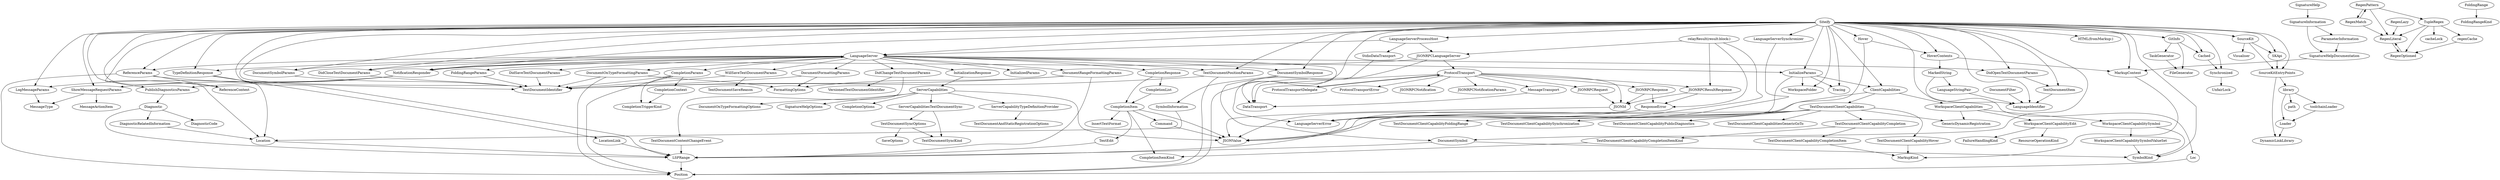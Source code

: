 digraph sweep {
	graph [_draw_="c 9 -#fffffe00 C 7 -#ffffff P 4 0 0 0 756 10321 756 10321 0 ",
		bb="0,0,10321,756",
		xdotversion=1.6
	];
	node [label="\N"];
	0	 [_draw_="c 7 -#000000 e 9609 594 47.17 18 ",
		_ldraw_="F 14 11 -Times-Roman c 7 -#000000 T 9609 590.3 0 57 9 -SourceKit ",
		height=0.5,
		href="SourceKit.swift.html#169_13",
		label=SourceKit,
		pos="9609,594",
		tooltip="siteify/SourceKit.swift",
		width=1.3117];
	1	 [_draw_="c 7 -#000000 e 9593 522 47.17 18 ",
		_ldraw_="F 14 11 -Times-Roman c 7 -#000000 T 9593 518.3 0 57 10 -Visualiser ",
		height=0.5,
		href="SourceKit.swift.html#18_9",
		label=Visualiser,
		pos="9593,522",
		tooltip="siteify/SourceKit.swift",
		width=1.3117];
	0 -> 1	 [_draw_="c 7 -#000000 B 4 9605.13 576.05 9603.35 568.26 9601.19 558.82 9599.19 550.08 ",
		_hdraw_="S 5 -solid c 7 -#000000 C 7 -#000000 P 3 9602.59 549.24 9596.95 540.28 9595.76 550.8 ",
		pos="e,9596.9,540.28 9605.1,576.05 9603.3,568.26 9601.2,558.82 9599.2,550.08",
		width=4];
	16	 [_draw_="c 7 -#000000 e 9668 450 90.01 18 ",
		_ldraw_="F 14 11 -Times-Roman c 7 -#000000 T 9668 446.3 0 123 20 -SourceKitEntryPoints ",
		height=0.5,
		href="SourceKit.swift.html#98_13",
		label=SourceKitEntryPoints,
		pos="9668,450",
		tooltip="siteify/SourceKit.swift",
		width=2.5047];
	0 -> 16	 [_draw_="c 7 -#000000 B 7 9624.4 576.57 9632.87 566.67 9642.87 553.42 9649 540 9658 520.3 9662.81 496.17 9665.33 478.01 ",
		_hdraw_="S 5 -solid c 7 -#000000 C 7 -#000000 P 3 9668.81 478.45 9666.57 468.09 9661.86 477.58 ",
		pos="e,9666.6,468.09 9624.4,576.57 9632.9,566.67 9642.9,553.42 9649,540 9658,520.3 9662.8,496.17 9665.3,478.01",
		width=73];
	25	 [_draw_="c 7 -#000000 e 9732 522 35.62 18 ",
		_ldraw_="F 14 11 -Times-Roman c 7 -#000000 T 9732 518.3 0 39 5 -SKApi ",
		height=0.5,
		href="SourceKit.swift.html#167_11",
		label=SKApi,
		pos="9732,522",
		tooltip="siteify/SourceKit.swift",
		width=0.98259];
	0 -> 25	 [_draw_="c 7 -#000000 B 4 9634.19 578.67 9653.41 567.72 9680.01 552.59 9700.62 540.86 ",
		_hdraw_="S 5 -solid c 7 -#000000 C 7 -#000000 P 3 9702.37 543.89 9709.33 535.9 9698.91 537.81 ",
		pos="e,9709.3,535.9 9634.2,578.67 9653.4,567.72 9680,552.59 9700.6,540.86",
		width=73];
	2	 [_draw_="c 7 -#000000 e 9751 306 70.29 18 ",
		_ldraw_="F 14 11 -Times-Roman c 7 -#000000 T 9751 302.3 0 92 15 -toolchainLoader ",
		height=0.5,
		href="SourceKit.swift.html#67_4",
		label=toolchainLoader,
		pos="9751,306",
		tooltip="siteify/SourceKit.swift",
		width=1.9471];
	3	 [_draw_="c 7 -#000000 e 9751 234 36.1 18 ",
		_ldraw_="F 14 11 -Times-Roman c 7 -#000000 T 9751 230.3 0 40 6 -Loader ",
		height=0.5,
		href="SourceKit.swift.html#73_7",
		label=Loader,
		pos="9751,234",
		tooltip="siteify/SourceKit.swift",
		width=1.0055];
	2 -> 3	 [_draw_="c 7 -#000000 B 4 9751 287.7 9751 279.98 9751 270.71 9751 262.11 ",
		_hdraw_="S 5 -solid c 7 -#000000 C 7 -#000000 P 3 9754.5 262.1 9751 252.1 9747.5 262.1 ",
		pos="e,9751,252.1 9751,287.7 9751,279.98 9751,270.71 9751,262.11",
		width=2];
	48	 [_draw_="c 7 -#000000 e 9800 162 88.09 18 ",
		_ldraw_="F 14 11 -Times-Roman c 7 -#000000 T 9800 158.3 0 120 18 -DynamicLinkLibrary ",
		height=0.5,
		href="SourceKit.swift.html#46_7",
		label=DynamicLinkLibrary,
		pos="9800,162",
		tooltip="siteify/SourceKit.swift",
		width=2.4499];
	3 -> 48	 [_draw_="c 7 -#000000 B 4 9762.36 216.76 9768.25 208.35 9775.58 197.89 9782.2 188.44 ",
		_hdraw_="S 5 -solid c 7 -#000000 C 7 -#000000 P 3 9785.15 190.32 9788.01 180.12 9779.41 186.31 ",
		pos="e,9788,180.12 9762.4,216.76 9768.3,208.35 9775.6,197.89 9782.2,188.44",
		width=4];
	4	 [_draw_="c 7 -#000000 e 10046 738 59.19 18 ",
		_ldraw_="F 14 11 -Times-Roman c 7 -#000000 T 10046 734.3 0 76 12 -RegexPattern ",
		height=0.5,
		href="TupleRegex.swift.html#453_14",
		label=RegexPattern,
		pos="10046,738",
		tooltip=".build/checkouts/SwiftRegex5/Sources/TupleRegex.swift",
		width=1.6499];
	5	 [_draw_="c 7 -#000000 e 9916 666 55.37 18 ",
		_ldraw_="F 14 11 -Times-Roman c 7 -#000000 T 9916 662.3 0 69 10 -TupleRegex ",
		height=0.5,
		href="TupleRegex.swift.html#245_11",
		label=TupleRegex,
		pos="9916,666",
		tooltip=".build/checkouts/SwiftRegex5/Sources/TupleRegex.swift",
		width=1.5312];
	4 -> 5	 [_draw_="c 7 -#000000 B 4 10018.11 721.98 9998.88 711.63 9973.12 697.76 9952.28 686.54 ",
		_hdraw_="S 5 -solid c 7 -#000000 C 7 -#000000 P 3 9953.86 683.41 9943.4 681.75 9950.54 689.57 ",
		pos="e,9943.4,681.75 10018,721.98 9998.9,711.63 9973.1,697.76 9952.3,686.54",
		width=1];
	60	 [_draw_="c 7 -#000000 e 10046 666 57.29 18 ",
		_ldraw_="F 14 11 -Times-Roman c 7 -#000000 T 10046 662.3 0 72 10 -RegexMatch ",
		height=0.5,
		href="TupleRegex.swift.html#439_13",
		label=RegexMatch,
		pos="10046,666",
		tooltip=".build/checkouts/SwiftRegex5/Sources/TupleRegex.swift",
		width=1.586];
	4 -> 60	 [_draw_="c 7 -#000000 B 4 10040.12 720.05 10039.3 712.35 10039.06 703.03 10039.39 694.36 ",
		_hdraw_="S 5 -solid c 7 -#000000 C 7 -#000000 P 3 10042.89 694.49 10040.09 684.28 10035.91 694.01 ",
		pos="e,10040,684.28 10040,720.05 10039,712.35 10039,703.03 10039,694.36",
		width=2];
	84	 [_draw_="c 7 -#000000 e 10065 450 58.24 18 ",
		_ldraw_="F 14 11 -Times-Roman c 7 -#000000 T 10065 446.3 0 74 12 -RegexLiteral ",
		height=0.5,
		href="TupleRegex.swift.html#17_16",
		label=RegexLiteral,
		pos="10065,450",
		tooltip=".build/checkouts/SwiftRegex5/Sources/TupleRegex.swift",
		width=1.618];
	4 -> 84	 [_draw_="c 7 -#000000 B 7 10074.6 722.15 10088.64 713.17 10104.18 700.3 10112 684 10145.49 614.15 10104.59 521.45 10080.39 476.97 ",
		_hdraw_="S 5 -solid c 7 -#000000 C 7 -#000000 P 3 10083.31 475.01 10075.37 467.99 10077.2 478.43 ",
		pos="e,10075,467.99 10075,722.15 10089,713.17 10104,700.3 10112,684 10145,614.15 10105,521.45 10080,476.97",
		width=1];
	24	 [_draw_="c 7 -#000000 e 9950 522 67.39 18 ",
		_ldraw_="F 14 11 -Times-Roman c 7 -#000000 T 9950 518.3 0 88 13 -RegexOptioned ",
		height=0.5,
		href="TupleRegex.swift.html#21_14",
		label=RegexOptioned,
		pos="9950,522",
		tooltip=".build/checkouts/SwiftRegex5/Sources/TupleRegex.swift",
		width=1.8694];
	5 -> 24	 [_draw_="c 7 -#000000 B 7 9942.59 649.98 9955.88 640.88 9970.65 627.95 9978 612 9987.47 591.45 9978.27 566.84 9967.96 548.71 ",
		_hdraw_="S 5 -solid c 7 -#000000 C 7 -#000000 P 3 9970.76 546.58 9962.56 539.87 9964.79 550.23 ",
		pos="e,9962.6,539.87 9942.6,649.98 9955.9,640.88 9970.7,627.95 9978,612 9987.5,591.45 9978.3,566.84 9968,548.71",
		width=4];
	5 -> 84	 [_draw_="c 7 -#000000 B 7 9944.92 650.56 9961.06 641.33 9980.56 628.08 9994 612 10027.91 571.42 10048.42 512.11 10058.15 477.95 ",
		_hdraw_="S 5 -solid c 7 -#000000 C 7 -#000000 P 3 10061.56 478.78 10060.83 468.21 10054.81 476.92 ",
		pos="e,10061,468.21 9944.9,650.56 9961.1,641.33 9980.6,628.08 9994,612 10028,571.42 10048,512.11 10058,477.95",
		width=3];
	107	 [_draw_="c 7 -#000000 e 9794 594 50.07 18 ",
		_ldraw_="F 14 11 -Times-Roman c 7 -#000000 T 9794 590.3 0 61 9 -cacheLock ",
		height=0.5,
		href="TupleRegex.swift.html#243_12",
		label=cacheLock,
		pos="9794,594",
		tooltip=".build/checkouts/SwiftRegex5/Sources/TupleRegex.swift",
		width=1.3895];
	5 -> 107	 [_draw_="c 7 -#000000 B 4 9889.83 649.98 9871.94 639.72 9848.03 626 9828.58 614.84 ",
		_hdraw_="S 5 -solid c 7 -#000000 C 7 -#000000 P 3 9830.13 611.69 9819.71 609.75 9826.64 617.76 ",
		pos="e,9819.7,609.75 9889.8,649.98 9871.9,639.72 9848,626 9828.6,614.84",
		width=2];
	120	 [_draw_="c 7 -#000000 e 9916 594 53.42 18 ",
		_ldraw_="F 14 11 -Times-Roman c 7 -#000000 T 9916 590.3 0 67 10 -regexCache ",
		height=0.5,
		href="TupleRegex.swift.html#242_12",
		label=regexCache,
		pos="9916,594",
		tooltip=".build/checkouts/SwiftRegex5/Sources/TupleRegex.swift",
		width=1.4854];
	5 -> 120	 [_draw_="c 7 -#000000 B 4 9916 647.7 9916 639.98 9916 630.71 9916 622.11 ",
		_hdraw_="S 5 -solid c 7 -#000000 C 7 -#000000 P 3 9919.5 622.1 9916 612.1 9912.5 622.1 ",
		pos="e,9916,612.1 9916,647.7 9916,639.98 9916,630.71 9916,622.11",
		width=2];
	6	 [_draw_="c 7 -#000000 e 6587 378 107.34 18 ",
		_ldraw_="F 14 11 -Times-Roman c 7 -#000000 T 6587 374.3 0 150 21 -JSONRPCResultResponse ",
		height=0.5,
		href="JSONRPC.swift.html#90_14",
		label=JSONRPCResultResponse,
		pos="6587,378",
		tooltip=".build/checkouts/SwiftLSPClient/SwiftLSPClient/JSONRPC/JSONRPC.swift",
		width=2.9846];
	7	 [_draw_="c 7 -#000000 e 6797 306 39.95 18 ",
		_ldraw_="F 14 11 -Times-Roman c 7 -#000000 T 6797 302.3 0 46 6 -JSONId ",
		height=0.5,
		href="JSONRPC.swift.html#11_12",
		label=JSONId,
		pos="6797,306",
		tooltip=".build/checkouts/SwiftLSPClient/SwiftLSPClient/JSONRPC/JSONRPC.swift",
		width=1.1152];
	6 -> 7	 [_draw_="c 7 -#000000 B 4 6633.09 361.64 6669.84 349.39 6720.82 332.39 6756.13 320.62 ",
		_hdraw_="S 5 -solid c 7 -#000000 C 7 -#000000 P 3 6757.27 323.93 6765.65 317.45 6755.05 317.29 ",
		pos="e,6765.6,317.45 6633.1,361.64 6669.8,349.39 6720.8,332.39 6756.1,320.62",
		width=5];
	74	 [_draw_="c 7 -#000000 e 5122 306 64.49 18 ",
		_ldraw_="F 14 11 -Times-Roman c 7 -#000000 T 5122 302.3 0 84 13 -ResponseError ",
		height=0.5,
		href="JSONRPC.swift.html#74_14",
		label=ResponseError,
		pos="5122,306",
		tooltip=".build/checkouts/SwiftLSPClient/SwiftLSPClient/JSONRPC/JSONRPC.swift",
		width=1.7916];
	6 -> 74	 [_draw_="c 7 -#000000 B 7 6492.51 369.43 6450.43 366.22 6400.26 362.63 6355 360 5915.76 334.47 5387.84 315.8 5196.13 309.41 ",
		_hdraw_="S 5 -solid c 7 -#000000 C 7 -#000000 P 3 5196 305.9 5185.89 309.07 5195.77 312.9 ",
		pos="e,5185.9,309.07 6492.5,369.43 6450.4,366.22 6400.3,362.63 6355,360 5915.8,334.47 5387.8,315.8 5196.1,309.41",
		width=2];
	49	 [_draw_="c 7 -#000000 e 5037 162 53.42 18 ",
		_ldraw_="F 14 11 -Times-Roman c 7 -#000000 T 5037 158.3 0 67 9 -JSONValue ",
		height=0.5,
		href="JSONValue.swift.html#11_12",
		label=JSONValue,
		pos="5037,162",
		tooltip=".build/checkouts/SwiftLSPClient/SwiftLSPClient/JSONRPC/JSONValue.swift",
		width=1.4854];
	7 -> 49	 [_draw_="c 7 -#000000 B 13 6759.81 298.89 6699.86 289.05 6578.13 269.04 6475 252 6378.55 236.06 6355.28 225.74 6258 216 5804.87 170.64 5688.56 \
207.59 5234 180 5188.23 177.22 5136.6 172.72 5097.68 169.04 ",
		_hdraw_="S 5 -solid c 7 -#000000 C 7 -#000000 P 3 5097.85 165.54 5087.56 168.08 5097.18 172.51 ",
		pos="e,5087.6,168.08 6759.8,298.89 6699.9,289.05 6578.1,269.04 6475,252 6378.5,236.06 6355.3,225.74 6258,216 5804.9,170.64 5688.6,207.59 \
5234,180 5188.2,177.22 5136.6,172.72 5097.7,169.04",
		width=1];
	8	 [_draw_="c 7 -#000000 e 9237 594 37.54 18 ",
		_ldraw_="F 14 11 -Times-Roman c 7 -#000000 T 9237 590.3 0 42 7 -GitInfo ",
		height=0.5,
		href="GitInfo.swift.html#19_13",
		label=GitInfo,
		pos="9237,594",
		tooltip="siteify/GitInfo.swift",
		width=1.0375];
	9	 [_draw_="c 7 -#000000 e 9343 522 64.49 18 ",
		_ldraw_="F 14 11 -Times-Roman c 7 -#000000 T 9343 518.3 0 84 13 -TaskGenerator ",
		height=0.5,
		href="LineGenerators.swift.html#15_6",
		label=TaskGenerator,
		pos="9343,522",
		tooltip="siteify/LineGenerators.swift",
		width=1.7916];
	8 -> 9	 [_draw_="c 7 -#000000 B 4 9258.2 579 9273.12 569.15 9293.37 555.77 9310.35 544.56 ",
		_hdraw_="S 5 -solid c 7 -#000000 C 7 -#000000 P 3 9312.46 547.36 9318.88 538.93 9308.6 541.52 ",
		pos="e,9318.9,538.93 9258.2,579 9273.1,569.15 9293.4,555.77 9310.3,544.56",
		width=5];
	34	 [_draw_="c 7 -#000000 e 9102 522 37.54 18 ",
		_ldraw_="F 14 11 -Times-Roman c 7 -#000000 T 9102 518.3 0 42 6 -Cached ",
		height=0.5,
		href="Parallel.swift.html#74_13",
		label=Cached,
		pos="9102,522",
		tooltip=".build/checkouts/Parallel/Sources/Parallel.swift",
		width=1.0375];
	8 -> 34	 [_draw_="c 7 -#000000 B 4 9212.55 580.32 9191.09 569.19 9159.65 552.89 9135.79 540.52 ",
		_hdraw_="S 5 -solid c 7 -#000000 C 7 -#000000 P 3 9137.21 537.31 9126.72 535.82 9133.99 543.53 ",
		pos="e,9126.7,535.82 9212.6,580.32 9191.1,569.19 9159.7,552.89 9135.8,540.52",
		width=2];
	118	 [_draw_="c 7 -#000000 e 9352 450 61.14 18 ",
		_ldraw_="F 14 11 -Times-Roman c 7 -#000000 T 9352 446.3 0 78 13 -FileGenerator ",
		height=0.5,
		href="LineGenerators.swift.html#51_6",
		label=FileGenerator,
		pos="9352,450",
		tooltip="siteify/LineGenerators.swift",
		width=1.6958];
	8 -> 118	 [_draw_="c 7 -#000000 B 7 9239.71 575.98 9243.49 556.77 9251.89 525.43 9269 504 9280.04 490.17 9295.73 478.86 9310.49 470.29 ",
		_hdraw_="S 5 -solid c 7 -#000000 C 7 -#000000 P 3 9312.45 473.21 9319.52 465.31 9309.07 467.08 ",
		pos="e,9319.5,465.31 9239.7,575.98 9243.5,556.77 9251.9,525.43 9269,504 9280,490.17 9295.7,478.86 9310.5,470.29",
		width=3];
	9 -> 118	 [_draw_="c 7 -#000000 B 4 9345.22 503.7 9346.22 495.98 9347.41 486.71 9348.51 478.11 ",
		_hdraw_="S 5 -solid c 7 -#000000 C 7 -#000000 P 3 9352 478.47 9349.8 468.1 9345.05 477.58 ",
		pos="e,9349.8,468.1 9345.2,503.7 9346.2,495.98 9347.4,486.71 9348.5,478.11",
		width=1];
	10	 [_draw_="c 7 -#000000 e 7647 594 115.06 18 ",
		_ldraw_="F 14 11 -Times-Roman c 7 -#000000 T 7647 590.3 0 161 25 -LanguageServerProcessHost ",
		height=0.5,
		href="LanguageServerProcessHost.swift.html#20_13",
		label=LanguageServerProcessHost,
		pos="7647,594",
		tooltip=".build/checkouts/SwiftLSPClient/SwiftLSPClient/LanguageServerProcessHost.swift",
		width=3.195];
	11	 [_draw_="c 7 -#000000 e 8066 522 82.31 18 ",
		_ldraw_="F 14 11 -Times-Roman c 7 -#000000 T 8066 518.3 0 111 18 -StdioDataTransport ",
		height=0.5,
		href="StdioDataTransport.swift.html#11_13",
		label=StdioDataTransport,
		pos="8066,522",
		tooltip=".build/checkouts/SwiftLSPClient/SwiftLSPClient/JSONRPC/StdioDataTransport.swift",
		width=2.2853];
	10 -> 11	 [_draw_="c 7 -#000000 B 4 7722.39 580.4 7799.06 567.6 7917.06 547.88 7992.89 535.21 ",
		_hdraw_="S 5 -solid c 7 -#000000 C 7 -#000000 P 3 7993.56 538.65 8002.84 533.55 7992.4 531.75 ",
		pos="e,8002.8,533.55 7722.4,580.4 7799.1,567.6 7917.1,547.88 7992.9,535.21",
		width=6];
	29	 [_draw_="c 7 -#000000 e 5840 522 70.29 18 ",
		_ldraw_="F 14 11 -Times-Roman c 7 -#000000 T 5840 518.3 0 92 14 -LanguageServer ",
		height=0.5,
		href="LanguageServer.swift.html#49_16",
		label=LanguageServer,
		pos="5840,522",
		tooltip=".build/checkouts/SwiftLSPClient/SwiftLSPClient/LanguageServer.swift",
		width=1.9471];
	10 -> 29	 [_draw_="c 7 -#000000 B 4 7536.68 588.73 7202.7 575.79 6207.76 537.25 5919.24 526.07 ",
		_hdraw_="S 5 -solid c 7 -#000000 C 7 -#000000 P 3 5919 522.56 5908.87 525.67 5918.73 529.55 ",
		pos="e,5908.9,525.67 7536.7,588.73 7202.7,575.79 6207.8,537.25 5919.2,526.07",
		width=3];
	82	 [_draw_="c 7 -#000000 e 7641 522 109.29 18 ",
		_ldraw_="F 14 11 -Times-Roman c 7 -#000000 T 7641 518.3 0 152 21 -JSONRPCLanguageServer ",
		height=0.5,
		href="JSONRPCLanguageServer.swift.html#11_13",
		label=JSONRPCLanguageServer,
		pos="7641,522",
		tooltip=".build/checkouts/SwiftLSPClient/SwiftLSPClient/JSONRPCLanguageServer.swift",
		width=3.0304];
	10 -> 82	 [_draw_="c 7 -#000000 B 4 7645.52 575.7 7644.86 567.98 7644.06 558.71 7643.32 550.11 ",
		_hdraw_="S 5 -solid c 7 -#000000 C 7 -#000000 P 3 7646.81 549.77 7642.47 540.1 7639.83 550.37 ",
		pos="e,7642.5,540.1 7645.5,575.7 7644.9,567.98 7644.1,558.71 7643.3,550.11",
		width=1];
	91	 [_draw_="c 7 -#000000 e 7439 306 63.07 18 ",
		_ldraw_="F 14 11 -Times-Roman c 7 -#000000 T 7439 302.3 0 81 13 -DataTransport ",
		height=0.5,
		href="DataTransport.swift.html#11_16",
		label=DataTransport,
		pos="7439,306",
		tooltip=".build/checkouts/SwiftLSPClient/SwiftLSPClient/JSONRPC/DataTransport.swift",
		width=1.7506];
	11 -> 91	 [_draw_="c 7 -#000000 B 10 8105.28 506.14 8172.58 478.64 8297.64 417.39 8243 360 8186.85 301.02 7591.63 335.4 7511 324 7505.22 323.18 7499.21 \
322.12 7493.25 320.92 ",
		_hdraw_="S 5 -solid c 7 -#000000 C 7 -#000000 P 3 7493.82 317.46 7483.31 318.8 7492.36 324.31 ",
		pos="e,7483.3,318.8 8105.3,506.14 8172.6,478.64 8297.6,417.39 8243,360 8186.9,301.02 7591.6,335.4 7511,324 7505.2,323.18 7499.2,322.12 \
7493.3,320.92",
		width=2];
	12	 [_draw_="c 7 -#000000 e 1140 306 117.46 18 ",
		_ldraw_="F 14 11 -Times-Roman c 7 -#000000 T 1140 302.3 0 165 27 -WorkspaceClientCapabilities ",
		height=0.5,
		href="ClientCapabilities.swift.html#67_14",
		label=WorkspaceClientCapabilities,
		pos="1140,306",
		tooltip=".build/checkouts/SwiftLSPClient/SwiftLSPClient/Types/ClientCapabilities.swift",
		width=3.2589];
	13	 [_draw_="c 7 -#000000 e 1140 234 117.46 18 ",
		_ldraw_="F 14 11 -Times-Roman c 7 -#000000 T 1140 230.3 0 165 26 -GenericDynamicRegistration ",
		height=0.5,
		href="ClientCapabilities.swift.html#11_14",
		label=GenericDynamicRegistration,
		pos="1140,234",
		tooltip=".build/checkouts/SwiftLSPClient/SwiftLSPClient/Types/ClientCapabilities.swift",
		width=3.2589];
	12 -> 13	 [_draw_="c 7 -#000000 B 4 1140 287.7 1140 279.98 1140 270.71 1140 262.11 ",
		_hdraw_="S 5 -solid c 7 -#000000 C 7 -#000000 P 3 1143.5 262.1 1140 252.1 1136.5 262.1 ",
		pos="e,1140,252.1 1140,287.7 1140,279.98 1140,270.71 1140,262.11",
		width=6];
	43	 [_draw_="c 7 -#000000 e 826 234 140.08 18 ",
		_ldraw_="F 14 11 -Times-Roman c 7 -#000000 T 826 230.3 0 200 31 -WorkspaceClientCapabilitySymbol ",
		height=0.5,
		href="ClientCapabilities.swift.html#52_14",
		label=WorkspaceClientCapabilitySymbol,
		pos="826,234",
		tooltip=".build/checkouts/SwiftLSPClient/SwiftLSPClient/Types/ClientCapabilities.swift",
		width=3.8943];
	12 -> 43	 [_draw_="c 7 -#000000 B 4 1076.46 290.83 1026.29 279.65 956.1 264 902.79 252.12 ",
		_hdraw_="S 5 -solid c 7 -#000000 C 7 -#000000 P 3 903.22 248.63 892.7 249.87 901.7 255.46 ",
		pos="e,892.7,249.87 1076.5,290.83 1026.3,279.65 956.1,264 902.79,252.12",
		width=2];
	61	 [_draw_="c 7 -#000000 e 541 234 126.61 18 ",
		_ldraw_="F 14 11 -Times-Roman c 7 -#000000 T 541 230.3 0 179 29 -WorkspaceClientCapabilityEdit ",
		height=0.5,
		href="ClientCapabilities.swift.html#32_14",
		label=WorkspaceClientCapabilityEdit,
		pos="541,234",
		tooltip=".build/checkouts/SwiftLSPClient/SwiftLSPClient/Types/ClientCapabilities.swift",
		width=3.5103];
	12 -> 61	 [_draw_="c 7 -#000000 B 7 1048.17 294.77 954.72 284.3 805.73 267.41 677 252 665.76 250.65 654 249.22 642.31 247.78 ",
		_hdraw_="S 5 -solid c 7 -#000000 C 7 -#000000 P 3 642.42 244.27 632.06 246.52 641.56 251.22 ",
		pos="e,632.06,246.52 1048.2,294.77 954.72,284.3 805.73,267.41 677,252 665.76,250.65 654,249.22 642.31,247.78",
		width=2];
	14	 [_draw_="c 7 -#000000 e 5515 594 33.22 18 ",
		_ldraw_="F 14 11 -Times-Roman c 7 -#000000 T 5515 590.3 0 35 5 -Hover ",
		height=0.5,
		href="Hover.swift.html#46_14",
		label=Hover,
		pos="5515,594",
		tooltip=".build/checkouts/SwiftLSPClient/SwiftLSPClient/Types/Features/Hover.swift",
		width=0.91871];
	15	 [_draw_="c 7 -#000000 e 3818 522 65.47 18 ",
		_ldraw_="F 14 11 -Times-Roman c 7 -#000000 T 3818 518.3 0 85 13 -HoverContents ",
		height=0.5,
		href="Hover.swift.html#11_12",
		label=HoverContents,
		pos="3818,522",
		tooltip=".build/checkouts/SwiftLSPClient/SwiftLSPClient/Types/Features/Hover.swift",
		width=1.8145];
	14 -> 15	 [_draw_="c 7 -#000000 B 7 5481.95 592.71 5280.93 590.84 4220.56 579.25 3898 540 3890.55 539.09 3882.77 537.84 3875.11 536.41 ",
		_hdraw_="S 5 -solid c 7 -#000000 C 7 -#000000 P 3 3875.63 532.95 3865.15 534.46 3874.29 539.82 ",
		pos="e,3865.1,534.46 5481.9,592.71 5280.9,590.84 4220.6,579.25 3898,540 3890.6,539.09 3882.8,537.84 3875.1,536.41",
		width=2];
	21	 [_draw_="c 7 -#000000 e 5301 90 49.09 18 ",
		_ldraw_="F 14 11 -Times-Roman c 7 -#000000 T 5301 86.3 0 60 8 -LSPRange ",
		height=0.5,
		href="LSPRange.swift.html#11_14",
		label=LSPRange,
		pos="5301,90",
		tooltip=".build/checkouts/SwiftLSPClient/SwiftLSPClient/Types/LSPRange.swift",
		width=1.3666];
	14 -> 21	 [_draw_="c 7 -#000000 B 19 5544.45 585.64 5559.48 582.16 5578.11 578.28 5595 576 5795.09 548.94 7270.53 614.96 7409 468 7552.52 315.68 6651.64 \
499.94 6470 396 6429.23 372.67 6413 353.97 6413 307 6413 307 6413 307 6413 233 6413 125.9 5590.89 97.99 5360.42 92.27 ",
		_hdraw_="S 5 -solid c 7 -#000000 C 7 -#000000 P 3 5360.3 88.77 5350.22 92.03 5360.13 95.77 ",
		pos="e,5350.2,92.027 5544.4,585.64 5559.5,582.16 5578.1,578.28 5595,576 5795.1,548.94 7270.5,614.96 7409,468 7552.5,315.68 6651.6,499.94 \
6470,396 6429.2,372.67 6413,353.97 6413,307 6413,307 6413,307 6413,233 6413,125.9 5590.9,97.994 5360.4,92.275",
		width=2];
	75	 [_draw_="c 7 -#000000 e 377 450 68.37 18 ",
		_ldraw_="F 14 11 -Times-Roman c 7 -#000000 T 377 446.3 0 89 13 -MarkupContent ",
		height=0.5,
		href="Basic.swift.html#146_14",
		label=MarkupContent,
		pos="377,450",
		tooltip=".build/checkouts/SwiftLSPClient/SwiftLSPClient/Types/Basic.swift",
		width=1.8923];
	15 -> 75	 [_draw_="c 7 -#000000 B 4 3753.09 519.68 3325.95 510.99 921.01 462.07 455.15 452.59 ",
		_hdraw_="S 5 -solid c 7 -#000000 C 7 -#000000 P 3 454.9 449.08 444.83 452.38 454.76 456.08 ",
		pos="e,444.83,452.38 3753.1,519.68 3326,510.99 921.01,462.07 455.15,452.59",
		width=2];
	79	 [_draw_="c 7 -#000000 e 4053 450 61.14 18 ",
		_ldraw_="F 14 11 -Times-Roman c 7 -#000000 T 4053 446.3 0 78 12 -MarkedString ",
		height=0.5,
		href="LanguageFeatures.swift.html#141_12",
		label=MarkedString,
		pos="4053,450",
		tooltip=".build/checkouts/SwiftLSPClient/SwiftLSPClient/Types/LanguageFeatures.swift",
		width=1.6958];
	15 -> 79	 [_draw_="c 7 -#000000 B 4 3860.56 508.32 3900.23 496.51 3959.47 478.86 4001.73 466.27 ",
		_hdraw_="S 5 -solid c 7 -#000000 C 7 -#000000 P 3 4002.96 469.56 4011.55 463.35 4000.97 462.85 ",
		pos="e,4011.5,463.35 3860.6,508.32 3900.2,496.51 3959.5,478.86 4001.7,466.27",
		width=4];
	17	 [_draw_="c 7 -#000000 e 9647 378 35.15 18 ",
		_ldraw_="F 14 11 -Times-Roman c 7 -#000000 T 9647 374.3 0 38 7 -library ",
		height=0.5,
		href="SourceKit.swift.html#96_12",
		label=library,
		pos="9647,378",
		tooltip="siteify/SourceKit.swift",
		width=0.97357];
	16 -> 17	 [_draw_="c 7 -#000000 B 4 9662.81 431.7 9660.47 423.9 9657.65 414.51 9655.05 405.83 ",
		_hdraw_="S 5 -solid c 7 -#000000 C 7 -#000000 P 3 9658.36 404.68 9652.13 396.1 9651.65 406.69 ",
		pos="e,9652.1,396.1 9662.8,431.7 9660.5,423.9 9657.7,414.51 9655,405.83",
		width=65];
	16 -> 48	 [_draw_="c 7 -#000000 B 7 9703.99 433.31 9743.23 413.99 9803.91 377.08 9830 324 9851.69 279.87 9830.39 221.9 9814.28 188.92 ",
		_hdraw_="S 5 -solid c 7 -#000000 C 7 -#000000 P 3 9817.36 187.25 9809.71 179.92 9811.11 190.42 ",
		pos="e,9809.7,179.92 9704,433.31 9743.2,413.99 9803.9,377.08 9830,324 9851.7,279.87 9830.4,221.9 9814.3,188.92",
		width=65];
	17 -> 2	 [_draw_="c 7 -#000000 B 4 9667.55 363.17 9682.17 353.33 9702.1 339.92 9718.82 328.66 ",
		_hdraw_="S 5 -solid c 7 -#000000 C 7 -#000000 P 3 9720.88 331.49 9727.22 323.01 9716.97 325.69 ",
		pos="e,9727.2,323.01 9667.5,363.17 9682.2,353.33 9702.1,339.92 9718.8,328.66",
		width=1];
	17 -> 3	 [_draw_="c 7 -#000000 B 7 9629.18 362.14 9609.5 343.9 9582.72 312.38 9600 288 9623.62 254.68 9669.89 242.15 9705.03 237.52 ",
		_hdraw_="S 5 -solid c 7 -#000000 C 7 -#000000 P 3 9705.53 240.99 9715.07 236.37 9704.74 234.03 ",
		pos="e,9715.1,236.37 9629.2,362.14 9609.5,343.9 9582.7,312.38 9600,288 9623.6,254.68 9669.9,242.15 9705,237.52",
		width=1];
	111	 [_draw_="c 7 -#000000 e 9636 306 27 18 ",
		_ldraw_="F 14 11 -Times-Roman c 7 -#000000 T 9636 302.3 0 25 4 -path ",
		height=0.5,
		href="SourceKit.swift.html#94_16",
		label=path,
		pos="9636,306",
		tooltip="siteify/SourceKit.swift",
		width=0.75];
	17 -> 111	 [_draw_="c 7 -#000000 B 4 9644.28 359.7 9643.07 351.98 9641.61 342.71 9640.26 334.11 ",
		_hdraw_="S 5 -solid c 7 -#000000 C 7 -#000000 P 3 9643.7 333.44 9638.69 324.1 9636.78 334.53 ",
		pos="e,9638.7,324.1 9644.3,359.7 9643.1,351.98 9641.6,342.71 9640.3,334.11",
		width=1];
	18	 [_draw_="c 7 -#000000 e 5580 450 115.53 18 ",
		_ldraw_="F 14 11 -Times-Roman c 7 -#000000 T 5580 446.3 0 162 24 -DocumentFormattingParams ",
		height=0.5,
		href="Formatting.swift.html#21_14",
		label=DocumentFormattingParams,
		pos="5580,450",
		tooltip=".build/checkouts/SwiftLSPClient/SwiftLSPClient/Types/Formatting.swift",
		width=3.204];
	19	 [_draw_="c 7 -#000000 e 4976 378 98.19 18 ",
		_ldraw_="F 14 11 -Times-Roman c 7 -#000000 T 4976 374.3 0 136 22 -TextDocumentIdentifier ",
		height=0.5,
		href="TextDocumentIndentifier.swift.html#11_14",
		label=TextDocumentIdentifier,
		pos="4976,378",
		tooltip=".build/checkouts/SwiftLSPClient/SwiftLSPClient/Types/TextDocumentIndentifier.swift",
		width=2.7332];
	18 -> 19	 [_draw_="c 7 -#000000 B 10 5497.34 437.43 5483.22 435.55 5468.7 433.67 5455 432 5307.23 413.97 5269.93 412.61 5122 396 5104.03 393.98 5084.81 \
391.78 5066.43 389.65 ",
		_hdraw_="S 5 -solid c 7 -#000000 C 7 -#000000 P 3 5066.65 386.15 5056.31 388.47 5065.84 393.1 ",
		pos="e,5056.3,388.47 5497.3,437.43 5483.2,435.55 5468.7,433.67 5455,432 5307.2,413.97 5269.9,412.61 5122,396 5104,393.98 5084.8,391.78 \
5066.4,389.65",
		width=2];
	45	 [_draw_="c 7 -#000000 e 5211 378 79.41 18 ",
		_ldraw_="F 14 11 -Times-Roman c 7 -#000000 T 5211 374.3 0 107 17 -FormattingOptions ",
		height=0.5,
		href="Formatting.swift.html#11_14",
		label=FormattingOptions,
		pos="5211,378",
		tooltip=".build/checkouts/SwiftLSPClient/SwiftLSPClient/Types/Formatting.swift",
		width=2.2075];
	18 -> 45	 [_draw_="c 7 -#000000 B 7 5509.51 435.69 5452.89 424.99 5371.33 409.56 5300 396 5293.46 394.76 5286.65 393.46 5279.83 392.16 ",
		_hdraw_="S 5 -solid c 7 -#000000 C 7 -#000000 P 3 5280.36 388.7 5269.88 390.26 5279.05 395.57 ",
		pos="e,5269.9,390.26 5509.5,435.69 5452.9,424.99 5371.3,409.56 5300,396 5293.5,394.76 5286.6,393.46 5279.8,392.16",
		width=2];
	20	 [_draw_="c 7 -#000000 e 5307 450 139.13 18 ",
		_ldraw_="F 14 11 -Times-Roman c 7 -#000000 T 5307 446.3 0 198 29 -DocumentRangeFormattingParams ",
		height=0.5,
		href="Formatting.swift.html#31_14",
		label=DocumentRangeFormattingParams,
		pos="5307,450",
		tooltip=".build/checkouts/SwiftLSPClient/SwiftLSPClient/Types/Formatting.swift",
		width=3.8623];
	20 -> 19	 [_draw_="c 7 -#000000 B 4 5237.61 434.33 5181.91 422.54 5103.97 406.06 5047.67 394.16 ",
		_hdraw_="S 5 -solid c 7 -#000000 C 7 -#000000 P 3 5048.28 390.71 5037.77 392.06 5046.83 397.56 ",
		pos="e,5037.8,392.06 5237.6,434.33 5181.9,422.54 5104,406.06 5047.7,394.16",
		width=2];
	20 -> 21	 [_draw_="c 7 -#000000 B 16 5224.91 435.46 5181.66 426.48 5134.95 413.18 5122 396 5112.37 383.22 5113.55 373.59 5122 360 5141.1 329.28 5172.73 \
352.51 5195 324 5245.38 259.49 5190.7 213.46 5234 144 5242.08 131.04 5254.51 119.92 5266.47 111.27 ",
		_hdraw_="S 5 -solid c 7 -#000000 C 7 -#000000 P 3 5268.75 113.95 5275.03 105.42 5264.8 108.17 ",
		pos="e,5275,105.42 5224.9,435.46 5181.7,426.48 5134.9,413.18 5122,396 5112.4,383.22 5113.6,373.59 5122,360 5141.1,329.28 5172.7,352.51 \
5195,324 5245.4,259.49 5190.7,213.46 5234,144 5242.1,131.04 5254.5,119.92 5266.5,111.27",
		width=2];
	20 -> 45	 [_draw_="c 7 -#000000 B 4 5283.76 432.05 5271.08 422.81 5255.22 411.24 5241.55 401.27 ",
		_hdraw_="S 5 -solid c 7 -#000000 C 7 -#000000 P 3 5243.51 398.37 5233.36 395.31 5239.38 404.03 ",
		pos="e,5233.4,395.31 5283.8,432.05 5271.1,422.81 5255.2,411.24 5241.5,401.27",
		width=2];
	42	 [_draw_="c 7 -#000000 e 5697 18 39.95 18 ",
		_ldraw_="F 14 11 -Times-Roman c 7 -#000000 T 5697 14.3 0 46 8 -Position ",
		height=0.5,
		href="Position.swift.html#11_14",
		label=Position,
		pos="5697,18",
		tooltip=".build/checkouts/SwiftLSPClient/SwiftLSPClient/Types/Position.swift",
		width=1.1152];
	21 -> 42	 [_draw_="c 7 -#000000 B 4 5344.51 81.31 5419.7 68.02 5573.26 40.87 5650.48 27.22 ",
		_hdraw_="S 5 -solid c 7 -#000000 C 7 -#000000 P 3 5651.17 30.66 5660.41 25.47 5649.95 23.76 ",
		pos="e,5660.4,25.468 5344.5,81.309 5419.7,68.019 5573.3,40.872 5650.5,27.223",
		width=6];
	22	 [_draw_="c 7 -#000000 e 5708 666 35.15 18 ",
		_ldraw_="F 14 11 -Times-Roman c 7 -#000000 T 5708 662.3 0 38 7 -Siteify ",
		height=0.5,
		href="Siteify.swift.html#24_13",
		label=Siteify,
		pos="5708,666",
		tooltip="siteify/Siteify.swift",
		width=0.97357];
	22 -> 0	 [_draw_="c 7 -#000000 B 7 5743.15 664.95 6104.31 664.36 9135.15 658.07 9532 612 9541.59 610.89 9551.74 609.1 9561.41 607.09 ",
		_hdraw_="S 5 -solid c 7 -#000000 C 7 -#000000 P 3 9562.25 610.49 9571.27 604.93 9560.75 603.65 ",
		pos="e,9571.3,604.93 5743.1,664.95 6104.3,664.36 9135.2,658.07 9532,612 9541.6,610.89 9551.7,609.1 9561.4,607.09",
		width=10];
	22 -> 8	 [_draw_="c 7 -#000000 B 7 5743.09 665.07 6085.43 665.68 8824.66 668.76 9182 612 9187.43 611.14 9193.06 609.86 9198.57 608.39 ",
		_hdraw_="S 5 -solid c 7 -#000000 C 7 -#000000 P 3 9199.63 611.72 9208.25 605.57 9197.67 605 ",
		pos="e,9208.3,605.57 5743.1,665.07 6085.4,665.68 8824.7,668.76 9182,612 9187.4,611.14 9193.1,609.86 9198.6,608.39",
		width=5];
	22 -> 10	 [_draw_="c 7 -#000000 B 7 5743.19 665.3 5927.92 666.6 6804.32 669.32 7518 612 7530.44 611 7543.51 609.64 7556.37 608.12 ",
		_hdraw_="S 5 -solid c 7 -#000000 C 7 -#000000 P 3 7557.12 611.56 7566.62 606.88 7556.27 604.61 ",
		pos="e,7566.6,606.88 5743.2,665.3 5927.9,666.6 6804.3,669.32 7518,612 7530.4,611 7543.5,609.64 7556.4,608.12",
		width=2];
	22 -> 14	 [_draw_="c 7 -#000000 B 4 5679.94 654.82 5645.96 642.5 5588.67 621.72 5551.35 608.18 ",
		_hdraw_="S 5 -solid c 7 -#000000 C 7 -#000000 P 3 5552.45 604.86 5541.85 604.74 5550.06 611.44 ",
		pos="e,5541.9,604.74 5679.9,654.82 5646,642.5 5588.7,621.72 5551.3,608.18",
		width=1];
	22 -> 15	 [_draw_="c 7 -#000000 B 10 5672.95 664.84 5472.61 663.75 4470.86 656.17 4166 612 4102.84 602.85 4088.82 591.84 4027 576 3975.3 562.75 3916.36 \
547.82 3874.29 537.19 ",
		_hdraw_="S 5 -solid c 7 -#000000 C 7 -#000000 P 3 3875.06 533.78 3864.5 534.72 3873.34 540.56 ",
		pos="e,3864.5,534.72 5672.9,664.84 5472.6,663.75 4470.9,656.17 4166,612 4102.8,602.85 4088.8,591.84 4027,576 3975.3,562.75 3916.4,547.82 \
3874.3,537.19",
		width=1];
	22 -> 16	 [_draw_="c 7 -#000000 B 10 5743.15 665.05 6120.6 665.54 9412.34 668.22 9494 612 9536.55 582.7 9500.57 540.63 9537 504 9554.11 486.8 9577.54 \
474.98 9599.86 466.95 ",
		_hdraw_="S 5 -solid c 7 -#000000 C 7 -#000000 P 3 9600.99 470.26 9609.34 463.74 9598.74 463.63 ",
		pos="e,9609.3,463.74 5743.2,665.05 6120.6,665.54 9412.3,668.22 9494,612 9536.6,582.7 9500.6,540.63 9537,504 9554.1,486.8 9577.5,474.98 \
9599.9,466.95",
		width=6];
	22 -> 19	 [_draw_="c 7 -#000000 B 10 5673.33 663.2 5457.02 651.62 4298.68 584.38 4199 468 4188.59 455.85 4188.08 443.69 4199 432 4204.7 425.9 4664.14 \
397.66 4873.76 385.08 ",
		_hdraw_="S 5 -solid c 7 -#000000 C 7 -#000000 P 3 4874.08 388.57 4883.86 384.47 4873.66 381.58 ",
		pos="e,4883.9,384.47 5673.3,663.2 5457,651.62 4298.7,584.38 4199,468 4188.6,455.85 4188.1,443.69 4199,432 4204.7,425.9 4664.1,397.66 \
4873.8,385.08",
		width=2];
	22 -> 21	 [_draw_="c 7 -#000000 B 13 5672.93 665.02 5283.43 665.17 1772.01 665.07 1314 612 882.36 561.98 634.59 620.93 405 252 379.64 211.25 371.24 \
178.12 405 144 416.18 132.7 4686.16 96.2 5241.68 91.5 ",
		_hdraw_="S 5 -solid c 7 -#000000 C 7 -#000000 P 3 5241.9 95 5251.87 91.41 5241.84 88 ",
		pos="e,5251.9,91.414 5672.9,665.02 5283.4,665.17 1772,665.07 1314,612 882.36,561.98 634.59,620.93 405,252 379.64,211.25 371.24,178.12 \
405,144 416.18,132.7 4686.2,96.201 5241.7,91.5",
		width=5];
	23	 [_draw_="c 7 -#000000 e 1999 162 76.54 18 ",
		_ldraw_="F 14 11 -Times-Roman c 7 -#000000 T 1999 158.3 0 102 14 -DocumentSymbol ",
		height=0.5,
		href="DocumentSymbol.swift.html#56_14",
		label=DocumentSymbol,
		pos="1999,162",
		tooltip=".build/checkouts/SwiftLSPClient/SwiftLSPClient/Types/DocumentSymbol.swift",
		width=2.1207];
	22 -> 23	 [_draw_="c 7 -#000000 B 13 5672.77 664.9 5241.39 663.57 994 647.35 994 523 994 523 994 523 994 305 994 264.55 982.25 242.28 1013 216 1030.05 \
201.43 1678.07 175.27 1914.12 166.2 ",
		_hdraw_="S 5 -solid c 7 -#000000 C 7 -#000000 P 3 1914.51 169.69 1924.37 165.8 1914.24 162.69 ",
		pos="e,1924.4,165.8 5672.8,664.9 5241.4,663.57 994,647.35 994,523 994,523 994,523 994,305 994,264.55 982.25,242.28 1013,216 1030,201.43 \
1678.1,175.27 1914.1,166.2",
		width=24];
	22 -> 25	 [_draw_="c 7 -#000000 B 7 5743.15 664.96 6129.52 664.49 9572.47 658.94 9665 612 9691.03 598.8 9709.65 570.24 9720.55 549.01 ",
		_hdraw_="S 5 -solid c 7 -#000000 C 7 -#000000 P 3 9723.78 550.38 9725.02 539.86 9717.49 547.31 ",
		pos="e,9725,539.86 5743.2,664.96 6129.5,664.49 9572.5,658.94 9665,612 9691,598.8 9709.6,570.24 9720.6,549.01",
		width=6];
	26	 [_draw_="c 7 -#000000 e 7867 90 27 18 ",
		_ldraw_="F 14 11 -Times-Roman c 7 -#000000 T 7867 86.3 0 22 3 -Loc ",
		height=0.5,
		href="Siteify.swift.html#626_7",
		label=Loc,
		pos="7867,90",
		tooltip="siteify/Siteify.swift",
		width=0.75];
	22 -> 26	 [_draw_="c 7 -#000000 B 19 5743.14 664.87 6078.41 663.6 8701.38 652.4 8770 612 8849.62 565.13 8796.93 482.95 8874 432 8984.18 359.16 9071.07 \
484.63 9169 396 9199.06 368.8 9189 347.54 9189 307 9189 307 9189 307 9189 233 9189 100.06 8118.54 91.39 7904.12 90.99 ",
		_hdraw_="S 5 -solid c 7 -#000000 C 7 -#000000 P 3 7904.01 87.49 7894.01 90.97 7904 94.49 ",
		pos="e,7894,90.973 5743.1,664.87 6078.4,663.6 8701.4,652.4 8770,612 8849.6,565.13 8796.9,482.95 8874,432 8984.2,359.16 9071.1,484.63 \
9169,396 9199.1,368.8 9189,347.54 9189,307 9189,307 9189,307 9189,233 9189,100.06 8118.5,91.391 7904.1,90.987",
		width=10];
	22 -> 29	 [_draw_="c 7 -#000000 B 7 5739.59 658.15 5765.08 650.97 5799.91 637.11 5820 612 5833.88 594.66 5838.55 569.6 5839.94 550.49 ",
		_hdraw_="S 5 -solid c 7 -#000000 C 7 -#000000 P 3 5843.45 550.46 5840.42 540.3 5836.46 550.13 ",
		pos="e,5840.4,540.3 5739.6,658.15 5765.1,650.97 5799.9,637.11 5820,612 5833.9,594.66 5838.6,569.6 5839.9,550.49",
		width=16];
	33	 [_draw_="c 7 -#000000 e 2651 378 75.09 18 ",
		_ldraw_="F 14 11 -Times-Roman c 7 -#000000 T 2651 374.3 0 100 15 -WorkspaceFolder ",
		height=0.5,
		href="WorkspaceFolder.swift.html#11_14",
		label=WorkspaceFolder,
		pos="2651,378",
		tooltip=".build/checkouts/SwiftLSPClient/SwiftLSPClient/Types/WorkspaceFolder.swift",
		width=2.0888];
	22 -> 33	 [_draw_="c 7 -#000000 B 7 5672.85 664.74 5350.97 662.3 2925.15 642.92 2858 612 2762.42 567.99 2692.6 456.39 2664.56 405.29 ",
		_hdraw_="S 5 -solid c 7 -#000000 C 7 -#000000 P 3 2667.49 403.34 2659.67 396.19 2661.33 406.66 ",
		pos="e,2659.7,396.19 5672.9,664.74 5351,662.3 2925.1,642.92 2858,612 2762.4,567.99 2692.6,456.39 2664.6,405.29",
		width=1];
	22 -> 34	 [_draw_="c 7 -#000000 B 7 5743.08 664.95 6095.3 664.39 8982.95 658.35 9057 612 9078.72 598.41 9090.37 570.78 9096.33 549.9 ",
		_hdraw_="S 5 -solid c 7 -#000000 C 7 -#000000 P 3 9099.78 550.55 9098.88 539.99 9093 548.8 ",
		pos="e,9098.9,539.99 5743.1,664.95 6095.3,664.39 8982.9,658.35 9057,612 9078.7,598.41 9090.4,570.78 9096.3,549.9",
		width=7];
	38	 [_draw_="c 7 -#000000 e 3595 450 101.09 18 ",
		_ldraw_="F 14 11 -Times-Roman c 7 -#000000 T 3595 446.3 0 140 22 -TypeDefinitionResponse ",
		height=0.5,
		href="TypeDefinition.swift.html#11_12",
		label=TypeDefinitionResponse,
		pos="3595,450",
		tooltip=".build/checkouts/SwiftLSPClient/SwiftLSPClient/Types/Features/TypeDefinition.swift",
		width=2.811];
	22 -> 38	 [_draw_="c 7 -#000000 B 7 5672.9 664.73 5418.43 662.71 3863.62 648.89 3772 612 3701.9 583.78 3642.05 514.37 3613.28 476.56 ",
		_hdraw_="S 5 -solid c 7 -#000000 C 7 -#000000 P 3 3615.76 474.03 3606.97 468.11 3610.15 478.21 ",
		pos="e,3607,468.11 5672.9,664.73 5418.4,662.71 3863.6,648.89 3772,612 3701.9,583.78 3642,514.37 3613.3,476.56",
		width=1];
	22 -> 42	 [_draw_="c 7 -#000000 B 13 5743.1 664.81 6111.57 662.74 9258.4 644.16 9348 612 9497.22 558.43 9533 465.54 9533 307 9533 307 9533 307 9533 \
161 9533 61.58 6198.41 24.11 5747.28 19.5 ",
		_hdraw_="S 5 -solid c 7 -#000000 C 7 -#000000 P 3 5747.2 16 5737.17 19.39 5747.13 23 ",
		pos="e,5737.2,19.394 5743.1,664.81 6111.6,662.74 9258.4,644.16 9348,612 9497.2,558.43 9533,465.54 9533,307 9533,307 9533,307 9533,161 \
9533,61.584 6198.4,24.111 5747.3,19.497",
		width=11];
	54	 [_draw_="c 7 -#000000 e 2917 378 76.54 18 ",
		_ldraw_="F 14 11 -Times-Roman c 7 -#000000 T 2917 374.3 0 102 18 -ClientCapabilities ",
		height=0.5,
		href="ClientCapabilities.swift.html#222_14",
		label=ClientCapabilities,
		pos="2917,378",
		tooltip=".build/checkouts/SwiftLSPClient/SwiftLSPClient/Types/ClientCapabilities.swift",
		width=2.1207];
	22 -> 54	 [_draw_="c 7 -#000000 B 13 5672.61 665.15 5360.95 666.34 3093.19 672.92 2965 612 2889.24 576 2871.88 546.75 2843 468 2837.49 452.98 2835.69 \
446.23 2843 432 2849.92 418.52 2862.04 407.71 2874.49 399.45 ",
		_hdraw_="S 5 -solid c 7 -#000000 C 7 -#000000 P 3 2876.43 402.37 2883.1 394.14 2872.75 396.41 ",
		pos="e,2883.1,394.14 5672.6,665.15 5361,666.34 3093.2,672.92 2965,612 2889.2,576 2871.9,546.75 2843,468 2837.5,452.98 2835.7,446.23 2843,\
432 2849.9,418.52 2862,407.71 2874.5,399.45",
		width=1];
	64	 [_draw_="c 7 -#000000 e 936 90 57.29 18 ",
		_ldraw_="F 14 11 -Times-Roman c 7 -#000000 T 936 86.3 0 72 10 -SymbolKind ",
		height=0.5,
		href="SymbolKind.swift.html#11_12",
		label=SymbolKind,
		pos="936,90",
		tooltip=".build/checkouts/SwiftLSPClient/SwiftLSPClient/Types/SymbolKind.swift",
		width=1.586];
	22 -> 64	 [_draw_="c 7 -#000000 B 16 5672.71 664.92 5219.57 663.88 552.89 652.16 419 612 349.09 591.03 281 595.98 281 523 281 523 281 523 281 233 281 \
184.28 302.68 168.14 345 144 432.75 93.94 732.97 89.48 868.57 90.13 ",
		_hdraw_="S 5 -solid c 7 -#000000 C 7 -#000000 P 3 868.8 93.63 878.82 90.19 868.84 86.63 ",
		pos="e,878.82,90.188 5672.7,664.92 5219.6,663.88 552.89,652.16 419,612 349.09,591.03 281,595.98 281,523 281,523 281,523 281,233 281,184.28 \
302.68,168.14 345,144 432.75,93.941 732.97,89.478 868.57,90.127",
		width=1];
	66	 [_draw_="c 7 -#000000 e 8781 378 83.26 18 ",
		_ldraw_="F 14 11 -Times-Roman c 7 -#000000 T 8781 374.3 0 113 16 -LogMessageParams ",
		height=0.5,
		href="LogMessageParams.swift.html#11_14",
		label=LogMessageParams,
		pos="8781,378",
		tooltip=".build/checkouts/SwiftLSPClient/SwiftLSPClient/Types/Window/LogMessageParams.swift",
		width=2.3173];
	22 -> 66	 [_draw_="c 7 -#000000 B 10 5743.36 664.71 6024.07 662.38 7887.97 645.67 8135 612 8263.6 594.47 8295.36 582.46 8418 540 8538.77 498.19 8674.99 \
432.5 8740.94 399.45 ",
		_hdraw_="S 5 -solid c 7 -#000000 C 7 -#000000 P 3 8742.79 402.44 8750.16 394.82 8739.65 396.18 ",
		pos="e,8750.2,394.82 5743.4,664.71 6024.1,662.38 7888,645.67 8135,612 8263.6,594.47 8295.4,582.46 8418,540 8538.8,498.19 8675,432.5 8740.9,\
399.45",
		width=2];
	68	 [_draw_="c 7 -#000000 e 4561 450 126.61 18 ",
		_ldraw_="F 14 11 -Times-Roman c 7 -#000000 T 4561 446.3 0 179 26 -DidCloseTextDocumentParams ",
		height=0.5,
		href="TextSynchronization.swift.html#78_14",
		label=DidCloseTextDocumentParams,
		pos="4561,450",
		tooltip=".build/checkouts/SwiftLSPClient/SwiftLSPClient/Types/TextSynchronization.swift",
		width=3.5103];
	22 -> 68	 [_draw_="c 7 -#000000 B 10 5680.21 654.87 5656.49 645.56 5622.03 630.43 5595 612 5575.78 598.89 5578.03 585.94 5557 576 5555.74 575.4 4916.21 \
495.41 4662.73 463.72 ",
		_hdraw_="S 5 -solid c 7 -#000000 C 7 -#000000 P 3 4663.14 460.24 4652.78 462.47 4662.27 467.19 ",
		pos="e,4652.8,462.47 5680.2,654.87 5656.5,645.56 5622,630.43 5595,612 5575.8,598.89 5578,585.94 5557,576 5555.7,575.4 4916.2,495.41 4662.7,\
463.72",
		width=1];
	73	 [_draw_="c 7 -#000000 e 7278 450 122.28 18 ",
		_ldraw_="F 14 11 -Times-Roman c 7 -#000000 T 7278 446.3 0 172 26 -TextDocumentPositionParams ",
		height=0.5,
		href="Basic.swift.html#122_14",
		label=TextDocumentPositionParams,
		pos="7278,450",
		tooltip=".build/checkouts/SwiftLSPClient/SwiftLSPClient/Types/Basic.swift",
		width=3.3915];
	22 -> 73	 [_draw_="c 7 -#000000 B 4 5741.52 660.43 5931.45 634.54 6874.94 505.94 7181.56 464.15 ",
		_hdraw_="S 5 -solid c 7 -#000000 C 7 -#000000 P 3 7182.33 467.57 7191.76 462.75 7181.38 460.64 ",
		pos="e,7191.8,462.75 5741.5,660.43 5931.5,634.54 6874.9,505.94 7181.6,464.15",
		width=1];
	22 -> 75	 [_draw_="c 7 -#000000 B 7 5672.8 664.9 5218.5 663.53 517.97 648.56 459 612 411.44 582.52 390.34 515.95 381.93 478.29 ",
		_hdraw_="S 5 -solid c 7 -#000000 C 7 -#000000 P 3 385.26 477.12 379.79 468.05 378.41 478.55 ",
		pos="e,379.79,468.05 5672.8,664.9 5218.5,663.53 517.97,648.56 459,612 411.44,582.52 390.34,515.95 381.93,478.29",
		width=1];
	77	 [_draw_="c 7 -#000000 e 3900 594 118.41 18 ",
		_ldraw_="F 14 11 -Times-Roman c 7 -#000000 T 3900 590.3 0 167 26 -LanguageServerSynchronizer ",
		height=0.5,
		href="Synchronizer.swift.html#16_7",
		label=LanguageServerSynchronizer,
		pos="3900,594",
		tooltip="siteify/Synchronizer.swift",
		width=3.2908];
	22 -> 77	 [_draw_="c 7 -#000000 B 7 5672.8 664.54 5500.38 662.15 4727.7 649.75 4096 612 4067.03 610.27 4035.69 607.81 4006.75 605.31 ",
		_hdraw_="S 5 -solid c 7 -#000000 C 7 -#000000 P 3 4006.89 601.8 3996.63 604.42 4006.28 608.78 ",
		pos="e,3996.6,604.42 5672.8,664.54 5500.4,662.15 4727.7,649.75 4096,612 4067,610.27 4035.7,607.81 4006.8,605.31",
		width=2];
	78	 [_draw_="c 7 -#000000 e 8943 450 60.17 18 ",
		_ldraw_="F 14 11 -Times-Roman c 7 -#000000 T 8943 446.3 0 77 12 -Synchronized ",
		height=0.5,
		href="Parallel.swift.html#57_13",
		label=Synchronized,
		pos="8943,450",
		tooltip=".build/checkouts/Parallel/Sources/Parallel.swift",
		width=1.6728];
	22 -> 78	 [_draw_="c 7 -#000000 B 7 5743.14 665.12 6094.4 666.26 8962.36 673.62 9023 612 9062.65 571.71 9006.15 507.84 8969.71 473.93 ",
		_hdraw_="S 5 -solid c 7 -#000000 C 7 -#000000 P 3 8972.03 471.3 8962.28 467.16 8967.32 476.48 ",
		pos="e,8962.3,467.16 5743.1,665.12 6094.4,666.26 8962.4,673.62 9023,612 9062.7,571.71 9006.2,507.84 8969.7,473.93",
		width=11];
	81	 [_draw_="c 7 -#000000 e 3434 162 42.35 18 ",
		_ldraw_="F 14 11 -Times-Roman c 7 -#000000 T 3434 158.3 0 50 8 -Location ",
		height=0.5,
		href="Location.swift.html#11_14",
		label=Location,
		pos="3434,162",
		tooltip=".build/checkouts/SwiftLSPClient/SwiftLSPClient/Types/Location.swift",
		width=1.1791];
	22 -> 81	 [_draw_="c 7 -#000000 B 13 5673.01 664.85 5380.94 663.54 3355.71 653.01 3235 612 3123.02 573.95 2987.2 538.32 3039 432 3107.23 291.97 3181.52 \
296.29 3315 216 3339.95 200.99 3369.91 187.67 3393.52 178.14 ",
		_hdraw_="S 5 -solid c 7 -#000000 C 7 -#000000 P 3 3394.89 181.36 3402.89 174.42 3392.31 174.86 ",
		pos="e,3402.9,174.42 5673,664.85 5380.9,663.54 3355.7,653.01 3235,612 3123,573.95 2987.2,538.32 3039,432 3107.2,291.97 3181.5,296.29 \
3315,216 3340,200.99 3369.9,187.67 3393.5,178.14",
		width=3];
	88	 [_draw_="c 7 -#000000 e 9041 378 119.38 18 ",
		_ldraw_="F 14 11 -Times-Roman c 7 -#000000 T 9041 374.3 0 168 24 -ShowMessageRequestParams ",
		height=0.5,
		href="ShowMessageRequest.swift.html#11_14",
		label=ShowMessageRequestParams,
		pos="9041,378",
		tooltip=".build/checkouts/SwiftLSPClient/SwiftLSPClient/Types/Window/ShowMessageRequest.swift",
		width=3.3137];
	22 -> 88	 [_draw_="c 7 -#000000 B 10 5743.11 664.93 6076.67 664.18 8676.2 656.93 8741 612 8811.67 563 8746.85 488.14 8812 432 8832.18 414.61 8891.36 \
401.17 8944.5 392.17 ",
		_hdraw_="S 5 -solid c 7 -#000000 C 7 -#000000 P 3 8945.39 395.57 8954.69 390.49 8944.25 388.67 ",
		pos="e,8954.7,390.49 5743.1,664.93 6076.7,664.18 8676.2,656.93 8741,612 8811.7,563 8746.9,488.14 8812,432 8832.2,414.61 8891.4,401.17 \
8944.5,392.17",
		width=1];
	89	 [_draw_="c 7 -#000000 e 2922 450 69.32 18 ",
		_ldraw_="F 14 11 -Times-Roman c 7 -#000000 T 2922 446.3 0 91 16 -InitializeParams ",
		height=0.5,
		href="Initialization.swift.html#17_14",
		label=InitializeParams,
		pos="2922,450",
		tooltip=".build/checkouts/SwiftLSPClient/SwiftLSPClient/Types/Initialization.swift",
		width=1.9242];
	22 -> 89	 [_draw_="c 7 -#000000 B 7 5672.68 664.81 5359.34 663.04 3065.45 648.84 3006 612 2958.19 582.38 2936.22 515.86 2927.3 478.25 ",
		_hdraw_="S 5 -solid c 7 -#000000 C 7 -#000000 P 3 2930.61 477.02 2925.02 468.02 2923.78 478.54 ",
		pos="e,2925,468.02 5672.7,664.81 5359.3,663.04 3065.4,648.84 3006,612 2958.2,582.38 2936.2,515.86 2927.3,478.25",
		width=1];
	95	 [_draw_="c 7 -#000000 e 3160 450 111.19 18 ",
		_ldraw_="F 14 11 -Times-Roman c 7 -#000000 T 3160 446.3 0 156 22 -DocumentSymbolResponse ",
		height=0.5,
		href="DocumentSymbol.swift.html#25_12",
		label=DocumentSymbolResponse,
		pos="3160,450",
		tooltip=".build/checkouts/SwiftLSPClient/SwiftLSPClient/Types/DocumentSymbol.swift",
		width=3.0943];
	22 -> 95	 [_draw_="c 7 -#000000 B 7 5672.72 665.09 5382.54 665.7 3397.52 667.86 3286 612 3228.75 583.33 3189.62 515.13 3171.5 477.34 ",
		_hdraw_="S 5 -solid c 7 -#000000 C 7 -#000000 P 3 3174.54 475.58 3167.15 467.99 3168.2 478.53 ",
		pos="e,3167.1,467.99 5672.7,665.09 5382.5,665.7 3397.5,667.86 3286,612 3228.8,583.33 3189.6,515.13 3171.5,477.34",
		width=1];
	99	 [_draw_="c 7 -#000000 e 3402 450 74.14 18 ",
		_ldraw_="F 14 11 -Times-Roman c 7 -#000000 T 3402 446.3 0 98 15 -ReferenceParams ",
		height=0.5,
		href="Reference.swift.html#19_14",
		label=ReferenceParams,
		pos="3402,450",
		tooltip=".build/checkouts/SwiftLSPClient/SwiftLSPClient/Types/Features/Reference.swift",
		width=2.0569];
	22 -> 99	 [_draw_="c 7 -#000000 B 7 5672.62 665.03 5420.88 665.11 3905.13 663.47 3708 612 3599.06 583.55 3485.5 510.37 3432.56 473.27 ",
		_hdraw_="S 5 -solid c 7 -#000000 C 7 -#000000 P 3 3434.48 470.34 3424.29 467.42 3430.44 476.06 ",
		pos="e,3424.3,467.42 5672.6,665.03 5420.9,665.11 3905.1,663.47 3708,612 3599.1,583.55 3485.5,510.37 3432.6,473.27",
		width=1];
	102	 [_draw_="c 7 -#000000 e 8349 450 92.41 18 ",
		_ldraw_="F 14 11 -Times-Roman c 7 -#000000 T 8349 446.3 0 127 21 -NotificationResponder ",
		height=0.5,
		href="LanguageServer.swift.html#78_16",
		label=NotificationResponder,
		pos="8349,450",
		tooltip=".build/checkouts/SwiftLSPClient/SwiftLSPClient/LanguageServer.swift",
		width=2.5686];
	22 -> 102	 [_draw_="c 7 -#000000 B 10 5742.99 664.86 5980.11 663.81 7354.79 655.88 7771 612 7944.55 593.7 7990.76 593.11 8157 540 8212.49 522.27 8272.9 \
492.36 8310.85 472.16 ",
		_hdraw_="S 5 -solid c 7 -#000000 C 7 -#000000 P 3 8312.84 475.06 8319.99 467.25 8309.53 468.9 ",
		pos="e,8320,467.25 5743,664.86 5980.1,663.81 7354.8,655.88 7771,612 7944.6,593.7 7990.8,593.11 8157,540 8212.5,522.27 8272.9,492.36 8310.8,\
472.16",
		width=1];
	103	 [_draw_="c 7 -#000000 e 3303 378 76.54 18 ",
		_ldraw_="F 14 11 -Times-Roman c 7 -#000000 T 3303 374.3 0 102 16 -ReferenceContext ",
		height=0.5,
		href="Reference.swift.html#11_14",
		label=ReferenceContext,
		pos="3303,378",
		tooltip=".build/checkouts/SwiftLSPClient/SwiftLSPClient/Types/Features/Reference.swift",
		width=2.1207];
	22 -> 103	 [_draw_="c 7 -#000000 B 10 5672.97 665.03 5415.26 665.12 3817.08 663.6 3609 612 3469.33 577.37 3405.39 583.09 3319 468 3305.78 450.39 3302.24 \
425.36 3301.75 406.33 ",
		_hdraw_="S 5 -solid c 7 -#000000 C 7 -#000000 P 3 3305.25 406.19 3301.75 396.19 3298.25 406.19 ",
		pos="e,3301.8,396.19 5673,665.03 5415.3,665.12 3817.1,663.6 3609,612 3469.3,577.37 3405.4,583.09 3319,468 3305.8,450.39 3302.2,425.36 \
3301.7,406.33",
		width=1];
	108	 [_draw_="c 7 -#000000 e 8417 378 107.34 18 ",
		_ldraw_="F 14 11 -Times-Roman c 7 -#000000 T 8417 374.3 0 150 24 -PublishDiagnosticsParams ",
		height=0.5,
		href="Diagnostics.swift.html#52_14",
		label=PublishDiagnosticsParams,
		pos="8417,378",
		tooltip=".build/checkouts/SwiftLSPClient/SwiftLSPClient/Types/Diagnostics.swift",
		width=2.9846];
	22 -> 108	 [_draw_="c 7 -#000000 B 10 5743.03 665.17 5989.74 666.18 7468.79 669.77 7914 612 8158.62 580.26 8303.45 666.42 8450 468 8464.09 448.92 8451.9 \
423.15 8438.53 404.26 ",
		_hdraw_="S 5 -solid c 7 -#000000 C 7 -#000000 P 3 8441.21 401.99 8432.39 396.11 8435.61 406.2 ",
		pos="e,8432.4,396.11 5743,665.17 5989.7,666.18 7468.8,669.77 7914,612 8158.6,580.26 8303.5,666.42 8450,468 8464.1,448.92 8451.9,423.15 \
8438.5,404.26",
		width=2];
	110	 [_draw_="c 7 -#000000 e 9423 378 81.34 18 ",
		_ldraw_="F 14 11 -Times-Roman c 7 -#000000 T 9423 374.3 0 110 16 -TextDocumentItem ",
		height=0.5,
		href="Basic.swift.html#90_14",
		label=TextDocumentItem,
		pos="9423,378",
		tooltip=".build/checkouts/SwiftLSPClient/SwiftLSPClient/Types/Basic.swift",
		width=2.2624];
	22 -> 110	 [_draw_="c 7 -#000000 B 10 5743.18 664.96 6102.83 664.49 9102.36 659.19 9283 612 9348.03 595.01 9379.23 596.27 9416 540 9442.38 499.64 9436.41 \
440.65 9429.7 406.41 ",
		_hdraw_="S 5 -solid c 7 -#000000 C 7 -#000000 P 3 9433.03 405.27 9427.53 396.22 9426.19 406.73 ",
		pos="e,9427.5,396.22 5743.2,664.96 6102.8,664.49 9102.4,659.19 9283,612 9348,595.01 9379.2,596.27 9416,540 9442.4,499.64 9436.4,440.65 \
9429.7,406.41",
		width=2];
	113	 [_draw_="c 7 -#000000 e 2783 378 38.49 18 ",
		_ldraw_="F 14 11 -Times-Roman c 7 -#000000 T 2783 374.3 0 44 7 -Tracing ",
		height=0.5,
		href="Initialization.swift.html#11_12",
		label=Tracing,
		pos="2783,378",
		tooltip=".build/checkouts/SwiftLSPClient/SwiftLSPClient/Types/Initialization.swift",
		width=1.0694];
	22 -> 113	 [_draw_="c 7 -#000000 B 7 5672.88 664.78 5353.83 662.78 2966.95 646.61 2903 612 2825.48 570.05 2796.57 458.16 2787.09 406.21 ",
		_hdraw_="S 5 -solid c 7 -#000000 C 7 -#000000 P 3 2790.49 405.35 2785.35 396.08 2783.59 406.53 ",
		pos="e,2785.3,396.08 5672.9,664.78 5353.8,662.78 2967,646.61 2903,612 2825.5,570.05 2796.6,458.16 2787.1,406.21",
		width=2];
	116	 [_draw_="c 7 -#000000 e 9147 450 125.16 18 ",
		_ldraw_="F 14 11 -Times-Roman c 7 -#000000 T 9147 446.3 0 177 25 -DidOpenTextDocumentParams ",
		height=0.5,
		href="TextSynchronization.swift.html#11_14",
		label=DidOpenTextDocumentParams,
		pos="9147,450",
		tooltip=".build/checkouts/SwiftLSPClient/SwiftLSPClient/Types/TextSynchronization.swift",
		width=3.4783];
	22 -> 116	 [_draw_="c 7 -#000000 B 10 5743.05 664.85 6096.51 663.3 9006.17 649.37 9086 612 9124.25 594.1 9133.3 579.59 9148 540 9155.37 520.14 9154.56 \
496.03 9152.22 477.91 ",
		_hdraw_="S 5 -solid c 7 -#000000 C 7 -#000000 P 3 9155.68 477.38 9150.71 468.02 9148.76 478.43 ",
		pos="e,9150.7,468.02 5743,664.85 6096.5,663.3 9006.2,649.37 9086,612 9124.2,594.1 9133.3,579.59 9148,540 9155.4,520.14 9154.6,496.03 \
9152.2,477.91",
		width=1];
	119	 [_draw_="c 7 -#000000 e 4312 450 103.49 18 ",
		_ldraw_="F 14 11 -Times-Roman c 7 -#000000 T 4312 446.3 0 144 20 -DocumentSymbolParams ",
		height=0.5,
		href="DocumentSymbol.swift.html#11_14",
		label=DocumentSymbolParams,
		pos="4312,450",
		tooltip=".build/checkouts/SwiftLSPClient/SwiftLSPClient/Types/DocumentSymbol.swift",
		width=2.8749];
	22 -> 119	 [_draw_="c 7 -#000000 B 4 5674.87 659.92 5498.46 632.88 4667.42 505.48 4397.15 464.05 ",
		_hdraw_="S 5 -solid c 7 -#000000 C 7 -#000000 P 3 4397.42 460.55 4387.01 462.5 4396.36 467.47 ",
		pos="e,4387,462.5 5674.9,659.92 5498.5,632.88 4667.4,505.48 4397.2,464.05",
		width=1];
	124	 [_draw_="c 7 -#000000 e 8611 306 79.41 18 ",
		_ldraw_="F 14 11 -Times-Roman c 7 -#000000 T 8611 302.3 0 107 18 -LanguageIdentifier ",
		height=0.5,
		href="Basic.swift.html#52_12",
		label=LanguageIdentifier,
		pos="8611,306",
		tooltip=".build/checkouts/SwiftLSPClient/SwiftLSPClient/Types/Basic.swift",
		width=2.2075];
	22 -> 124	 [_draw_="c 7 -#000000 B 16 5743.02 664.84 6029.25 663.42 7979.81 652.35 8237 612 8347.44 594.67 8371.88 575.16 8478 540 8483.54 538.16 8869.65 \
400.78 8873 396 8882.17 382.89 8883.13 372.38 8873 360 8861.16 345.53 8760.38 328.27 8687.35 317.47 ",
		_hdraw_="S 5 -solid c 7 -#000000 C 7 -#000000 P 3 8687.64 313.98 8677.24 315.99 8686.62 320.9 ",
		pos="e,8677.2,315.99 5743,664.84 6029.3,663.42 7979.8,652.35 8237,612 8347.4,594.67 8371.9,575.16 8478,540 8483.5,538.16 8869.7,400.78 \
8873,396 8882.2,382.89 8883.1,372.38 8873,360 8861.2,345.53 8760.4,328.27 8687.3,317.47",
		width=1];
	127	 [_draw_="c 7 -#000000 e 8923 594 91.46 18 ",
		_ldraw_="F 14 11 -Times-Roman c 7 -#000000 T 8923 590.3 0 125 17 -HTML(fromMarkup:) ",
		height=0.5,
		href="Siteify.swift.html#673_5",
		label="HTML(fromMarkup:)",
		pos="8923,594",
		tooltip="siteify/Siteify.swift",
		width=2.5367];
	22 -> 127	 [_draw_="c 7 -#000000 B 7 5743.4 665.09 6044.33 665.76 8177.76 668.42 8817 612 8827.27 611.09 8838.05 609.78 8848.64 608.29 ",
		_hdraw_="S 5 -solid c 7 -#000000 C 7 -#000000 P 3 8849.34 611.73 8858.72 606.81 8848.32 604.8 ",
		pos="e,8858.7,606.81 5743.4,665.09 6044.3,665.76 8177.8,668.42 8817,612 8827.3,611.09 8838.1,609.78 8848.6,608.29",
		width=1];
	23 -> 21	 [_draw_="c 7 -#000000 B 7 2070.75 155.69 2126.22 151.8 2204.93 146.74 2274 144 3469.02 96.62 4931.09 91.6 5241.4 91.06 ",
		_hdraw_="S 5 -solid c 7 -#000000 C 7 -#000000 P 3 5241.53 94.56 5251.52 91.05 5241.51 87.56 ",
		pos="e,5251.5,91.046 2070.8,155.69 2126.2,151.8 2204.9,146.74 2274,144 3469,96.624 4931.1,91.596 5241.4,91.063",
		width=2];
	23 -> 64	 [_draw_="c 7 -#000000 B 4 1926.35 156.22 1729.71 143.27 1189.21 107.67 1001.36 95.3 ",
		_hdraw_="S 5 -solid c 7 -#000000 C 7 -#000000 P 3 1001.56 91.81 991.35 94.65 1001.1 98.79 ",
		pos="e,991.35,94.645 1926.4,156.22 1729.7,143.27 1189.2,107.67 1001.4,95.304",
		width=1];
	24 -> 84	 [_draw_="c 7 -#000000 B 4 9970.87 504.76 9986.38 494.63 10007.82 481.51 10026.37 470.77 ",
		_hdraw_="S 5 -solid c 7 -#000000 C 7 -#000000 P 3 10028.26 473.72 10035.2 465.72 10024.78 467.65 ",
		pos="e,10035,465.72 9970.9,504.76 9986.4,494.63 10008,481.51 10026,470.77",
		width=2];
	25 -> 16	 [_draw_="c 7 -#000000 B 4 9717.8 505.46 9709.78 496.69 9699.57 485.53 9690.49 475.6 ",
		_hdraw_="S 5 -solid c 7 -#000000 C 7 -#000000 P 3 9692.84 472.98 9683.51 467.96 9687.67 477.7 ",
		pos="e,9683.5,467.96 9717.8,505.46 9709.8,496.69 9699.6,485.53 9690.5,475.6",
		width=1];
	26 -> 42	 [_draw_="c 7 -#000000 B 4 7839.96 88.13 7614.59 80.86 6049.3 30.36 5747.35 20.62 ",
		_hdraw_="S 5 -solid c 7 -#000000 C 7 -#000000 P 3 5747.25 17.12 5737.14 20.29 5747.03 24.12 ",
		pos="e,5737.1,20.295 7840,88.128 7614.6,80.858 6049.3,30.365 5747.3,20.624",
		width=1];
	27	 [_draw_="c 7 -#000000 e 3734 234 112.16 18 ",
		_ldraw_="F 14 11 -Times-Roman c 7 -#000000 T 3734 230.3 0 157 23 -TextDocumentSyncOptions ",
		height=0.5,
		href="ServerCapabilities.swift.html#15_14",
		label=TextDocumentSyncOptions,
		pos="3734,234",
		tooltip=".build/checkouts/SwiftLSPClient/SwiftLSPClient/Types/ServerCapabilities.swift",
		width=3.1172];
	28	 [_draw_="c 7 -#000000 e 3912 162 57.29 18 ",
		_ldraw_="F 14 11 -Times-Roman c 7 -#000000 T 3912 158.3 0 72 11 -SaveOptions ",
		height=0.5,
		href="ServerCapabilities.swift.html#11_14",
		label=SaveOptions,
		pos="3912,162",
		tooltip=".build/checkouts/SwiftLSPClient/SwiftLSPClient/Types/ServerCapabilities.swift",
		width=1.586];
	27 -> 28	 [_draw_="c 7 -#000000 B 4 3774.39 217.12 3802.41 206.1 3839.69 191.44 3868.38 180.15 ",
		_hdraw_="S 5 -solid c 7 -#000000 C 7 -#000000 P 3 3869.73 183.38 3877.76 176.47 3867.17 176.87 ",
		pos="e,3877.8,176.47 3774.4,217.12 3802.4,206.1 3839.7,191.44 3868.4,180.15",
		width=4];
	41	 [_draw_="c 7 -#000000 e 3735 162 101.09 18 ",
		_ldraw_="F 14 11 -Times-Roman c 7 -#000000 T 3735 158.3 0 140 20 -TextDocumentSyncKind ",
		height=0.5,
		href="Basic.swift.html#46_12",
		label=TextDocumentSyncKind,
		pos="3735,162",
		tooltip=".build/checkouts/SwiftLSPClient/SwiftLSPClient/Types/Basic.swift",
		width=2.811];
	27 -> 41	 [_draw_="c 7 -#000000 B 4 3734.25 215.7 3734.36 207.98 3734.49 198.71 3734.61 190.11 ",
		_hdraw_="S 5 -solid c 7 -#000000 C 7 -#000000 P 3 3738.11 190.15 3734.76 180.1 3731.11 190.05 ",
		pos="e,3734.8,180.1 3734.2,215.7 3734.4,207.98 3734.5,198.71 3734.6,190.11",
		width=1];
	29 -> 18	 [_draw_="c 7 -#000000 B 4 5793.52 508.49 5752.15 497.35 5691.21 480.94 5645.02 468.5 ",
		_hdraw_="S 5 -solid c 7 -#000000 C 7 -#000000 P 3 5645.67 465.05 5635.1 465.83 5643.85 471.81 ",
		pos="e,5635.1,465.83 5793.5,508.49 5752.1,497.35 5691.2,480.94 5645,468.5",
		width=1];
	29 -> 20	 [_draw_="c 7 -#000000 B 4 5779.12 513 5689.46 501.23 5520.71 479.07 5411.13 464.68 ",
		_hdraw_="S 5 -solid c 7 -#000000 C 7 -#000000 P 3 5411.42 461.18 5401.05 463.35 5410.51 468.12 ",
		pos="e,5401,463.35 5779.1,513 5689.5,501.23 5520.7,479.07 5411.1,464.68",
		width=1];
	32	 [_draw_="c 7 -#000000 e 5059 234 89.54 18 ",
		_ldraw_="F 14 11 -Times-Roman c 7 -#000000 T 5059 230.3 0 122 19 -LanguageServerError ",
		height=0.5,
		href="LanguageServer.swift.html#11_12",
		label=LanguageServerError,
		pos="5059,234",
		tooltip=".build/checkouts/SwiftLSPClient/SwiftLSPClient/LanguageServer.swift",
		width=2.4818];
	29 -> 32	 [_draw_="c 7 -#000000 B 19 5909.94 520.17 6142.82 517.07 6879.35 504.4 6914 468 6925.03 456.41 6925.02 443.6 6914 432 6859.42 374.59 6275.02 \
426.7 6202 396 6180.25 386.86 6183.93 370.88 6163 360 6028.63 290.19 5979.92 309.25 5830 288 5702.21 269.89 5331.04 249.07 5154.48 \
239.84 ",
		_hdraw_="S 5 -solid c 7 -#000000 C 7 -#000000 P 3 5154.59 236.34 5144.42 239.31 5154.23 243.33 ",
		pos="e,5144.4,239.31 5909.9,520.17 6142.8,517.07 6879.3,504.4 6914,468 6925,456.41 6925,443.6 6914,432 6859.4,374.59 6275,426.7 6202,\
396 6180.3,386.86 6183.9,370.88 6163,360 6028.6,290.19 5979.9,309.25 5830,288 5702.2,269.89 5331,249.07 5154.5,239.84",
		width=6];
	35	 [_draw_="c 7 -#000000 e 5026 450 123.23 18 ",
		_ldraw_="F 14 11 -Times-Roman c 7 -#000000 T 5026 446.3 0 174 25 -DidSaveTextDocumentParams ",
		height=0.5,
		href="TextSynchronization.swift.html#56_14",
		label=DidSaveTextDocumentParams,
		pos="5026,450",
		tooltip=".build/checkouts/SwiftLSPClient/SwiftLSPClient/Types/TextSynchronization.swift",
		width=3.4235];
	29 -> 35	 [_draw_="c 7 -#000000 B 7 5773.43 516.24 5626.26 505.65 5276.97 480.12 5159 468 5147.42 466.81 5135.29 465.44 5123.27 464 ",
		_hdraw_="S 5 -solid c 7 -#000000 C 7 -#000000 P 3 5123.56 460.51 5113.21 462.77 5122.71 467.45 ",
		pos="e,5113.2,462.77 5773.4,516.24 5626.3,505.65 5277,480.12 5159,468 5147.4,466.81 5135.3,465.44 5123.3,464",
		width=1];
	29 -> 38	 [_draw_="c 7 -#000000 B 7 5769.71 520.86 5507.3 519.96 4560.09 513.58 3781 468 3751.32 466.26 3719.04 463.59 3689.83 460.87 ",
		_hdraw_="S 5 -solid c 7 -#000000 C 7 -#000000 P 3 3689.92 457.37 3679.64 459.91 3689.26 464.34 ",
		pos="e,3679.6,459.91 5769.7,520.86 5507.3,519.96 4560.1,513.58 3781,468 3751.3,466.26 3719,463.59 3689.8,460.87",
		width=1];
	52	 [_draw_="c 7 -#000000 e 6772 450 133.36 18 ",
		_ldraw_="F 14 11 -Times-Roman c 7 -#000000 T 6772 446.3 0 189 27 -DidChangeTextDocumentParams ",
		height=0.5,
		href="TextSynchronization.swift.html#31_14",
		label=DidChangeTextDocumentParams,
		pos="6772,450",
		tooltip=".build/checkouts/SwiftLSPClient/SwiftLSPClient/Types/TextSynchronization.swift",
		width=3.6978];
	29 -> 52	 [_draw_="c 7 -#000000 B 7 5908.17 517.6 6044.99 510.52 6362.78 492.75 6629 468 6641.7 466.82 6655.01 465.44 6668.19 463.97 ",
		_hdraw_="S 5 -solid c 7 -#000000 C 7 -#000000 P 3 6668.68 467.44 6678.23 462.84 6667.9 460.48 ",
		pos="e,6678.2,462.84 5908.2,517.6 6045,510.52 6362.8,492.75 6629,468 6641.7,466.82 6655,465.44 6668.2,463.97",
		width=1];
	29 -> 68	 [_draw_="c 7 -#000000 B 10 5773.71 515.99 5723.34 512.31 5652.34 507.38 5590 504 5193.37 482.52 5092.87 500.66 4697 468 4684.56 466.97 4671.5 \
465.65 4658.61 464.2 ",
		_hdraw_="S 5 -solid c 7 -#000000 C 7 -#000000 P 3 4658.65 460.69 4648.31 463.02 4657.85 467.64 ",
		pos="e,4648.3,463.02 5773.7,515.99 5723.3,512.31 5652.3,507.38 5590,504 5193.4,482.52 5092.9,500.66 4697,468 4684.6,466.97 4671.5,465.65 \
4658.6,464.2",
		width=1];
	69	 [_draw_="c 7 -#000000 e 6296 450 145.38 18 ",
		_ldraw_="F 14 11 -Times-Roman c 7 -#000000 T 6296 446.3 0 208 30 -DocumentOnTypeFormattingParams ",
		height=0.5,
		href="Formatting.swift.html#43_14",
		label=DocumentOnTypeFormattingParams,
		pos="6296,450",
		tooltip=".build/checkouts/SwiftLSPClient/SwiftLSPClient/Types/Formatting.swift",
		width=4.0359];
	29 -> 69	 [_draw_="c 7 -#000000 B 4 5898.68 511.99 5974.5 500.35 6107.54 479.93 6198.61 465.95 ",
		_hdraw_="S 5 -solid c 7 -#000000 C 7 -#000000 P 3 6199.32 469.38 6208.67 464.41 6198.26 462.46 ",
		pos="e,6208.7,464.41 5898.7,511.99 5974.5,500.35 6107.5,479.93 6198.6,465.95",
		width=1];
	29 -> 73	 [_draw_="c 7 -#000000 B 7 5909.86 520.31 6105.42 517.93 6674.83 507.82 7146 468 7158.08 466.98 7170.76 465.66 7183.27 464.21 ",
		_hdraw_="S 5 -solid c 7 -#000000 C 7 -#000000 P 3 7183.75 467.68 7193.26 463.03 7182.92 460.73 ",
		pos="e,7193.3,463.03 5909.9,520.31 6105.4,517.93 6674.8,507.82 7146,468 7158.1,466.98 7170.8,465.66 7183.3,464.21",
		width=6];
	85	 [_draw_="c 7 -#000000 e 6540 450 80.39 18 ",
		_ldraw_="F 14 11 -Times-Roman c 7 -#000000 T 6540 446.3 0 108 16 -CompletionParams ",
		height=0.5,
		href="LanguageFeatures.swift.html#28_14",
		label=CompletionParams,
		pos="6540,450",
		tooltip=".build/checkouts/SwiftLSPClient/SwiftLSPClient/Types/LanguageFeatures.swift",
		width=2.2305];
	29 -> 85	 [_draw_="c 7 -#000000 B 7 5907.95 517.32 6020.86 510.71 6254.12 494.94 6450 468 6457.34 466.99 6464.99 465.79 6472.59 464.49 ",
		_hdraw_="S 5 -solid c 7 -#000000 C 7 -#000000 P 3 6473.28 467.92 6482.53 462.74 6472.07 461.03 ",
		pos="e,6482.5,462.74 5907.9,517.32 6020.9,510.71 6254.1,494.94 6450,468 6457.3,466.99 6465,465.79 6472.6,464.49",
		width=1];
	87	 [_draw_="c 7 -#000000 e 7049 450 88.09 18 ",
		_ldraw_="F 14 11 -Times-Roman c 7 -#000000 T 7049 446.3 0 120 18 -CompletionResponse ",
		height=0.5,
		href="LanguageFeatures.swift.html#80_12",
		label=CompletionResponse,
		pos="7049,450",
		tooltip=".build/checkouts/SwiftLSPClient/SwiftLSPClient/Types/LanguageFeatures.swift",
		width=2.4499];
	29 -> 87	 [_draw_="c 7 -#000000 B 7 5910.16 520.49 6085.49 518.6 6556.71 509.72 6947 468 6956.41 466.99 6966.26 465.68 6975.98 464.23 ",
		_hdraw_="S 5 -solid c 7 -#000000 C 7 -#000000 P 3 6976.69 467.67 6986.04 462.68 6975.62 460.75 ",
		pos="e,6986,462.68 5910.2,520.49 6085.5,518.6 6556.7,509.72 6947,468 6956.4,466.99 6966.3,465.68 6976,464.23",
		width=1];
	29 -> 89	 [_draw_="c 7 -#000000 B 7 5769.77 520.87 5391.5 519.96 3593.13 513.32 3039 468 3022.48 466.65 3004.74 464.46 2988.2 462.09 ",
		_hdraw_="S 5 -solid c 7 -#000000 C 7 -#000000 P 3 2988.48 458.6 2978.08 460.6 2987.46 465.52 ",
		pos="e,2978.1,460.6 5769.8,520.87 5391.5,519.96 3593.1,513.32 3039,468 3022.5,466.65 3004.7,464.46 2988.2,462.09",
		width=1];
	29 -> 95	 [_draw_="c 7 -#000000 B 7 5769.95 520.34 5415.29 516.86 3815.13 499.68 3319 468 3298.52 466.69 3276.62 464.72 3255.82 462.58 ",
		_hdraw_="S 5 -solid c 7 -#000000 C 7 -#000000 P 3 3256.01 459.08 3245.7 461.52 3255.28 466.05 ",
		pos="e,3245.7,461.52 5770,520.34 5415.3,516.86 3815.1,499.68 3319,468 3298.5,466.69 3276.6,464.72 3255.8,462.58",
		width=1];
	29 -> 99	 [_draw_="c 7 -#000000 B 7 5769.76 521.12 5428.84 521.44 3944.34 519.78 3485 468 3478.13 467.23 3470.98 466.16 3463.88 464.94 ",
		_hdraw_="S 5 -solid c 7 -#000000 C 7 -#000000 P 3 3464.04 461.41 3453.57 463.06 3462.78 468.3 ",
		pos="e,3453.6,463.06 5769.8,521.12 5428.8,521.44 3944.3,519.78 3485,468 3478.1,467.23 3471,466.16 3463.9,464.94",
		width=1];
	29 -> 102	 [_draw_="c 7 -#000000 B 4 5909.26 519 6259.2 509.08 7831.93 465.2 8247.86 453.74 ",
		_hdraw_="S 5 -solid c 7 -#000000 C 7 -#000000 P 3 8248.16 457.24 8258.06 453.46 8247.96 450.24 ",
		pos="e,8258.1,453.46 5909.3,519 6259.2,509.08 7831.9,465.2 8247.9,453.74",
		width=1];
	104	 [_draw_="c 7 -#000000 e 5840 450 126.13 18 ",
		_ldraw_="F 14 11 -Times-Roman c 7 -#000000 T 5840 446.3 0 178 26 -WillSaveTextDocumentParams ",
		height=0.5,
		href="WillSaveTextDocument.swift.html#23_14",
		label=WillSaveTextDocumentParams,
		pos="5840,450",
		tooltip=".build/checkouts/SwiftLSPClient/SwiftLSPClient/Types/WillSaveTextDocument.swift",
		width=3.5012];
	29 -> 104	 [_draw_="c 7 -#000000 B 4 5840 503.7 5840 495.98 5840 486.71 5840 478.11 ",
		_hdraw_="S 5 -solid c 7 -#000000 C 7 -#000000 P 3 5843.5 478.1 5840 468.1 5836.5 478.1 ",
		pos="e,5840,468.1 5840,503.7 5840,495.98 5840,486.71 5840,478.11",
		width=2];
	114	 [_draw_="c 7 -#000000 e 3882 450 91.94 18 ",
		_ldraw_="F 14 11 -Times-Roman c 7 -#000000 T 3882 446.3 0 126 22 -InitializationResponse ",
		height=0.5,
		href="Initialization.swift.html#37_14",
		label=InitializationResponse,
		pos="3882,450",
		tooltip=".build/checkouts/SwiftLSPClient/SwiftLSPClient/Types/Initialization.swift",
		width=2.5596];
	29 -> 114	 [_draw_="c 7 -#000000 B 7 5769.79 520.3 5475.41 517.14 4339.5 502.92 3983 468 3974.1 467.13 3964.79 465.94 3955.59 464.6 ",
		_hdraw_="S 5 -solid c 7 -#000000 C 7 -#000000 P 3 3956.08 461.13 3945.67 463.09 3955.03 468.05 ",
		pos="e,3945.7,463.09 5769.8,520.3 5475.4,517.14 4339.5,502.92 3983,468 3974.1,467.13 3964.8,465.94 3955.6,464.6",
		width=1];
	29 -> 116	 [_draw_="c 7 -#000000 B 7 5910.01 520.29 6347.13 515.78 8693.36 490.66 9012 468 9024.77 467.09 9038.18 465.81 9051.39 464.34 ",
		_hdraw_="S 5 -solid c 7 -#000000 C 7 -#000000 P 3 9051.9 467.81 9061.44 463.2 9051.11 460.85 ",
		pos="e,9061.4,463.2 5910,520.29 6347.1,515.78 8693.4,490.66 9012,468 9024.8,467.09 9038.2,465.81 9051.4,464.34",
		width=1];
	29 -> 119	 [_draw_="c 7 -#000000 B 7 5769.88 521.14 5563.37 520.98 4939.61 516.19 4425 468 4414.82 467.05 4404.16 465.79 4393.63 464.39 ",
		_hdraw_="S 5 -solid c 7 -#000000 C 7 -#000000 P 3 4393.97 460.9 4383.59 463 4393.01 467.84 ",
		pos="e,4383.6,463 5769.9,521.14 5563.4,520.98 4939.6,516.19 4425,468 4414.8,467.05 4404.2,465.79 4393.6,464.39",
		width=1];
	122	 [_draw_="c 7 -#000000 e 4795 450 89.06 18 ",
		_ldraw_="F 14 11 -Times-Roman c 7 -#000000 T 4795 446.3 0 121 18 -FoldingRangeParams ",
		height=0.5,
		href="FoldingRange.swift.html#11_14",
		label=FoldingRangeParams,
		pos="4795,450",
		tooltip=".build/checkouts/SwiftLSPClient/SwiftLSPClient/Types/Features/FoldingRange.swift",
		width=2.4728];
	29 -> 122	 [_draw_="c 7 -#000000 B 10 5773.43 516.18 5723.08 512.6 5652.21 507.72 5590 504 5280.81 485.49 5201.85 502.27 4894 468 4885.37 467.04 4876.36 \
465.81 4867.44 464.45 ",
		_hdraw_="S 5 -solid c 7 -#000000 C 7 -#000000 P 3 4867.85 460.97 4857.42 462.87 4866.75 467.89 ",
		pos="e,4857.4,462.87 5773.4,516.18 5723.1,512.6 5652.2,507.72 5590,504 5280.8,485.49 5201.8,502.27 4894,468 4885.4,467.04 4876.4,465.81 \
4867.4,464.45",
		width=1];
	130	 [_draw_="c 7 -#000000 e 6058 450 74.14 18 ",
		_ldraw_="F 14 11 -Times-Roman c 7 -#000000 T 6058 446.3 0 98 17 -InitializedParams ",
		height=0.5,
		href="Initialized.swift.html#11_14",
		label=InitializedParams,
		pos="6058,450",
		tooltip=".build/checkouts/SwiftLSPClient/SwiftLSPClient/Types/General/Initialized.swift",
		width=2.0569];
	29 -> 130	 [_draw_="c 7 -#000000 B 4 5882.03 507.5 5917.13 496.23 5967.35 480.11 6005.16 467.97 ",
		_hdraw_="S 5 -solid c 7 -#000000 C 7 -#000000 P 3 6006.53 471.2 6014.98 464.81 6004.39 464.54 ",
		pos="e,6015,464.81 5882,507.5 5917.1,496.23 5967.3,480.11 6005.2,467.97",
		width=1];
	30	 [_draw_="c 7 -#000000 e 3974 378 77.49 18 ",
		_ldraw_="F 14 11 -Times-Roman c 7 -#000000 T 3974 374.3 0 104 18 -ServerCapabilities ",
		height=0.5,
		href="ServerCapabilities.swift.html#110_14",
		label=ServerCapabilities,
		pos="3974,378",
		tooltip=".build/checkouts/SwiftLSPClient/SwiftLSPClient/Types/ServerCapabilities.swift",
		width=2.1527];
	31	 [_draw_="c 7 -#000000 e 4909 306 91.94 18 ",
		_ldraw_="F 14 11 -Times-Roman c 7 -#000000 T 4909 302.3 0 126 20 -SignatureHelpOptions ",
		height=0.5,
		href="ServerCapabilities.swift.html#69_14",
		label=SignatureHelpOptions,
		pos="4909,306",
		tooltip=".build/checkouts/SwiftLSPClient/SwiftLSPClient/Types/ServerCapabilities.swift",
		width=2.5596];
	30 -> 31	 [_draw_="c 7 -#000000 B 10 4028.57 365.08 4039.28 363.1 4050.46 361.28 4061 360 4390.53 320.07 4476.95 359.35 4807 324 4815.98 323.04 4825.37 \
321.8 4834.66 320.43 ",
		_hdraw_="S 5 -solid c 7 -#000000 C 7 -#000000 P 3 4835.32 323.87 4844.68 318.89 4834.26 316.95 ",
		pos="e,4844.7,318.89 4028.6,365.08 4039.3,363.1 4050.5,361.28 4061,360 4390.5,320.07 4476.9,359.35 4807,324 4816,323.04 4825.4,321.8 \
4834.7,320.43",
		width=1];
	40	 [_draw_="c 7 -#000000 e 3663 306 150.18 18 ",
		_ldraw_="F 14 11 -Times-Roman c 7 -#000000 T 3663 302.3 0 216 34 -ServerCapabilitiesTextDocumentSync ",
		height=0.5,
		href="ServerCapabilities.swift.html#27_12",
		label=ServerCapabilitiesTextDocumentSync,
		pos="3663,306",
		tooltip=".build/checkouts/SwiftLSPClient/SwiftLSPClient/Types/ServerCapabilities.swift",
		width=4.1776];
	30 -> 40	 [_draw_="c 7 -#000000 B 4 3920.54 364.97 3870.9 353.79 3796.41 337.03 3740.3 324.4 ",
		_hdraw_="S 5 -solid c 7 -#000000 C 7 -#000000 P 3 3740.92 320.95 3730.4 322.17 3739.39 327.78 ",
		pos="e,3730.4,322.17 3920.5,364.97 3870.9,353.79 3796.4,337.03 3740.3,324.4",
		width=1];
	30 -> 49	 [_draw_="c 7 -#000000 B 19 4028.1 365.08 4038.95 363.07 4050.3 361.24 4061 360 4113.41 353.92 4973.41 362.01 5010 324 5021.1 312.47 5017.29 \
302.24 5010 288 4997.52 263.63 4972.48 276.37 4960 252 4952.71 237.76 4952.56 230.16 4960 216 4967.74 201.27 4981.64 189.84 4995.51 \
181.42 ",
		_hdraw_="S 5 -solid c 7 -#000000 C 7 -#000000 P 3 4997.57 184.28 5004.56 176.33 4994.13 178.18 ",
		pos="e,5004.6,176.33 4028.1,365.08 4038.9,363.07 4050.3,361.24 4061,360 4113.4,353.92 4973.4,362.01 5010,324 5021.1,312.47 5017.3,302.24 \
5010,288 4997.5,263.63 4972.5,276.37 4960,252 4952.7,237.76 4952.6,230.16 4960,216 4967.7,201.27 4981.6,189.84 4995.5,181.42",
		width=10];
	112	 [_draw_="c 7 -#000000 e 4403 306 82.31 18 ",
		_ldraw_="F 14 11 -Times-Roman c 7 -#000000 T 4403 302.3 0 111 17 -CompletionOptions ",
		height=0.5,
		href="ServerCapabilities.swift.html#64_14",
		label=CompletionOptions,
		pos="4403,306",
		tooltip=".build/checkouts/SwiftLSPClient/SwiftLSPClient/Types/ServerCapabilities.swift",
		width=2.2853];
	30 -> 112	 [_draw_="c 7 -#000000 B 10 4030.56 365.55 4040.68 363.61 4051.14 361.69 4061 360 4169.48 341.44 4197.34 341.5 4306 324 4314.25 322.67 4322.89 \
321.23 4331.46 319.77 ",
		_hdraw_="S 5 -solid c 7 -#000000 C 7 -#000000 P 3 4332.2 323.19 4341.47 318.05 4331.02 316.29 ",
		pos="e,4341.5,318.05 4030.6,365.55 4040.7,363.61 4051.1,361.69 4061,360 4169.5,341.44 4197.3,341.5 4306,324 4314.2,322.67 4322.9,321.23 \
4331.5,319.77",
		width=1];
	128	 [_draw_="c 7 -#000000 e 4067 306 159.35 18 ",
		_ldraw_="F 14 11 -Times-Roman c 7 -#000000 T 4067 302.3 0 229 38 -ServerCapabilityTypeDefinitionProvider ",
		height=0.5,
		href="ServerCapabilities.swift.html#77_12",
		label=ServerCapabilityTypeDefinitionProvider,
		pos="4067,306",
		tooltip=".build/checkouts/SwiftLSPClient/SwiftLSPClient/Types/ServerCapabilities.swift",
		width=4.4199];
	30 -> 128	 [_draw_="c 7 -#000000 B 4 3996.04 360.41 4008.02 351.39 4023.04 340.09 4036.17 330.21 ",
		_hdraw_="S 5 -solid c 7 -#000000 C 7 -#000000 P 3 4038.59 332.77 4044.47 323.96 4034.38 327.17 ",
		pos="e,4044.5,323.96 3996,360.41 4008,351.39 4023,340.09 4036.2,330.21",
		width=1];
	133	 [_draw_="c 7 -#000000 e 4651 306 147.31 18 ",
		_ldraw_="F 14 11 -Times-Roman c 7 -#000000 T 4651 302.3 0 211 31 -DocumentOnTypeFormattingOptions ",
		height=0.5,
		href="ServerCapabilities.swift.html#105_14",
		label=DocumentOnTypeFormattingOptions,
		pos="4651,306",
		tooltip=".build/checkouts/SwiftLSPClient/SwiftLSPClient/Types/ServerCapabilities.swift",
		width=4.0908];
	30 -> 133	 [_draw_="c 7 -#000000 B 10 4029.07 365.29 4039.64 363.31 4050.63 361.44 4061 360 4252.27 333.44 4301.77 342.4 4494 324 4507.62 322.7 4521.89 \
321.26 4536.04 319.78 ",
		_hdraw_="S 5 -solid c 7 -#000000 C 7 -#000000 P 3 4536.74 323.23 4546.32 318.7 4536.01 316.27 ",
		pos="e,4546.3,318.7 4029.1,365.29 4039.6,363.31 4050.6,361.44 4061,360 4252.3,333.44 4301.8,342.4 4494,324 4507.6,322.7 4521.9,321.26 \
4536,319.78",
		width=1];
	34 -> 78	 [_draw_="c 7 -#000000 B 4 9075.39 509.28 9050.69 498.41 9013.52 482.05 8984.85 469.42 ",
		_hdraw_="S 5 -solid c 7 -#000000 C 7 -#000000 P 3 8986.04 466.12 8975.48 465.3 8983.22 472.53 ",
		pos="e,8975.5,465.3 9075.4,509.28 9050.7,498.41 9013.5,482.05 8984.8,469.42",
		width=2];
	35 -> 19	 [_draw_="c 7 -#000000 B 4 5013.9 432.05 5008.03 423.84 5000.85 413.79 4994.33 404.66 ",
		_hdraw_="S 5 -solid c 7 -#000000 C 7 -#000000 P 3 4997 402.38 4988.34 396.28 4991.3 406.45 ",
		pos="e,4988.3,396.28 5013.9,432.05 5008,423.84 5000.9,413.79 4994.3,404.66",
		width=3];
	36	 [_draw_="c 7 -#000000 e 89 738 63.07 18 ",
		_ldraw_="F 14 11 -Times-Roman c 7 -#000000 T 89 734.3 0 81 13 -SignatureHelp ",
		height=0.5,
		href="SignatureHelp.swift.html#85_14",
		label=SignatureHelp,
		pos="89,738",
		tooltip=".build/checkouts/SwiftLSPClient/SwiftLSPClient/Types/Features/SignatureHelp.swift",
		width=1.7506];
	37	 [_draw_="c 7 -#000000 e 89 666 89.06 18 ",
		_ldraw_="F 14 11 -Times-Roman c 7 -#000000 T 89 662.3 0 121 20 -SignatureInformation ",
		height=0.5,
		href="SignatureHelp.swift.html#79_14",
		label=SignatureInformation,
		pos="89,666",
		tooltip=".build/checkouts/SwiftLSPClient/SwiftLSPClient/Types/Features/SignatureHelp.swift",
		width=2.4728];
	36 -> 37	 [_draw_="c 7 -#000000 B 4 89 719.7 89 711.98 89 702.71 89 694.11 ",
		_hdraw_="S 5 -solid c 7 -#000000 C 7 -#000000 P 3 92.5 694.1 89 684.1 85.5 694.1 ",
		pos="e,89,684.1 89,719.7 89,711.98 89,702.71 89,694.11",
		width=1];
	117	 [_draw_="c 7 -#000000 e 133 522 119.38 18 ",
		_ldraw_="F 14 11 -Times-Roman c 7 -#000000 T 133 518.3 0 168 26 -SignatureHelpDocumentation ",
		height=0.5,
		href="SignatureHelp.swift.html#47_12",
		label=SignatureHelpDocumentation,
		pos="133,522",
		tooltip=".build/checkouts/SwiftLSPClient/SwiftLSPClient/Types/Features/SignatureHelp.swift",
		width=3.3137];
	37 -> 117	 [_draw_="c 7 -#000000 B 7 71.68 648.23 55.1 630.06 34.46 600.4 48 576 55.55 562.4 68.19 551.84 81.45 543.85 ",
		_hdraw_="S 5 -solid c 7 -#000000 C 7 -#000000 P 3 83.18 546.89 90.21 538.96 79.77 540.78 ",
		pos="e,90.205,538.96 71.675,648.23 55.096,630.06 34.462,600.4 48,576 55.545,562.4 68.189,551.84 81.449,543.85",
		width=1];
	121	 [_draw_="c 7 -#000000 e 148 594 90.49 18 ",
		_ldraw_="F 14 11 -Times-Roman c 7 -#000000 T 148 590.3 0 124 20 -ParameterInformation ",
		height=0.5,
		href="SignatureHelp.swift.html#74_14",
		label=ParameterInformation,
		pos="148,594",
		tooltip=".build/checkouts/SwiftLSPClient/SwiftLSPClient/Types/Features/SignatureHelp.swift",
		width=2.5138];
	37 -> 121	 [_draw_="c 7 -#000000 B 4 103.28 648.05 110.46 639.54 119.29 629.07 127.2 619.68 ",
		_hdraw_="S 5 -solid c 7 -#000000 C 7 -#000000 P 3 130.08 621.69 133.85 611.79 124.73 617.18 ",
		pos="e,133.85,611.79 103.28,648.05 110.46,639.54 119.29,629.07 127.2,619.68",
		width=1];
	39	 [_draw_="c 7 -#000000 e 3555 162 60.17 18 ",
		_ldraw_="F 14 11 -Times-Roman c 7 -#000000 T 3555 158.3 0 77 12 -LocationLink ",
		height=0.5,
		href="LocationLink.swift.html#11_14",
		label=LocationLink,
		pos="3555,162",
		tooltip=".build/checkouts/SwiftLSPClient/SwiftLSPClient/Types/LocationLink.swift",
		width=1.6728];
	38 -> 39	 [_draw_="c 7 -#000000 B 13 3576.84 432.07 3554.44 409.8 3517.54 368.29 3503 324 3498.01 308.8 3497.68 303.09 3503 288 3509.83 268.62 3522.78 \
270.36 3532 252 3541.82 232.45 3547.72 208.31 3551.08 190.11 ",
		_hdraw_="S 5 -solid c 7 -#000000 C 7 -#000000 P 3 3554.55 190.61 3552.78 180.16 3547.65 189.43 ",
		pos="e,3552.8,180.16 3576.8,432.07 3554.4,409.8 3517.5,368.29 3503,324 3498,308.8 3497.7,303.09 3503,288 3509.8,268.62 3522.8,270.36 \
3532,252 3541.8,232.45 3547.7,208.31 3551.1,190.11",
		width=1];
	38 -> 81	 [_draw_="c 7 -#000000 B 13 3560.43 432.95 3544.79 424.08 3527.31 411.67 3516 396 3478.24 343.71 3496.21 316.47 3498 252 3498.44 236.01 3504.81 \
230.48 3498 216 3491.58 202.34 3479.72 191 3467.94 182.35 ",
		_hdraw_="S 5 -solid c 7 -#000000 C 7 -#000000 P 3 3469.68 179.31 3459.45 176.55 3465.72 185.08 ",
		pos="e,3459.4,176.55 3560.4,432.95 3544.8,424.08 3527.3,411.67 3516,396 3478.2,343.71 3496.2,316.47 3498,252 3498.4,236.01 3504.8,230.48 \
3498,216 3491.6,202.34 3479.7,191 3467.9,182.35",
		width=2];
	39 -> 21	 [_draw_="c 7 -#000000 B 7 3597.68 149.15 3606.64 147.09 3616.08 145.21 3625 144 3946.87 100.3 4981.13 92.52 5241.21 91.24 ",
		_hdraw_="S 5 -solid c 7 -#000000 C 7 -#000000 P 3 5241.6 94.73 5251.58 91.19 5241.56 87.73 ",
		pos="e,5251.6,91.186 3597.7,149.15 3606.6,147.09 3616.1,145.21 3625,144 3946.9,100.3 4981.1,92.515 5241.2,91.236",
		width=3];
	40 -> 27	 [_draw_="c 7 -#000000 B 4 3680.19 288.05 3688.87 279.5 3699.56 268.96 3709.11 259.54 ",
		_hdraw_="S 5 -solid c 7 -#000000 C 7 -#000000 P 3 3711.81 261.79 3716.48 252.28 3706.9 256.8 ",
		pos="e,3716.5,252.28 3680.2,288.05 3688.9,279.5 3699.6,268.96 3709.1,259.54",
		width=9];
	40 -> 41	 [_draw_="c 7 -#000000 B 7 3641.73 287.86 3621.76 269.63 3597.16 240.16 3613 216 3624.16 198.99 3642.09 187.4 3660.81 179.53 ",
		_hdraw_="S 5 -solid c 7 -#000000 C 7 -#000000 P 3 3662.27 182.72 3670.33 175.85 3659.75 176.19 ",
		pos="e,3670.3,175.85 3641.7,287.86 3621.8,269.63 3597.2,240.16 3613,216 3624.2,198.99 3642.1,187.4 3660.8,179.53",
		width=2];
	44	 [_draw_="c 7 -#000000 e 1037 162 173.3 18 ",
		_ldraw_="F 14 11 -Times-Roman c 7 -#000000 T 1037 158.3 0 251 39 -WorkspaceClientCapabilitySymbolValueSet ",
		height=0.5,
		href="ClientCapabilities.swift.html#44_14",
		label=WorkspaceClientCapabilitySymbolValueSet,
		pos="1037,162",
		tooltip=".build/checkouts/SwiftLSPClient/SwiftLSPClient/Types/ClientCapabilities.swift",
		width=4.813];
	43 -> 44	 [_draw_="c 7 -#000000 B 4 874.14 217.03 905.01 206.79 945.28 193.43 978.05 182.56 ",
		_hdraw_="S 5 -solid c 7 -#000000 C 7 -#000000 P 3 979.58 185.74 987.97 179.27 977.37 179.09 ",
		pos="e,987.97,179.27 874.14,217.03 905.01,206.79 945.28,193.43 978.05,182.56",
		width=3];
	43 -> 64	 [_draw_="c 7 -#000000 B 7 827.91 215.67 830.77 196.46 837.71 165.39 854 144 864.72 129.93 880.32 118.52 895.05 109.95 ",
		_hdraw_="S 5 -solid c 7 -#000000 C 7 -#000000 P 3 896.99 112.87 904.05 104.98 893.6 106.75 ",
		pos="e,904.05,104.98 827.91,215.67 830.77,196.46 837.71,165.39 854,144 864.72,129.93 880.32,118.52 895.05,109.95",
		width=1];
	44 -> 64	 [_draw_="c 7 -#000000 B 4 1012.55 144.05 998.79 134.52 981.47 122.51 966.79 112.34 ",
		_hdraw_="S 5 -solid c 7 -#000000 C 7 -#000000 P 3 968.71 109.41 958.5 106.59 964.72 115.17 ",
		pos="e,958.5,106.59 1012.6,144.05 998.79,134.52 981.47,122.51 966.79,112.34",
		width=2];
	46	 [_draw_="c 7 -#000000 e 7619 450 76.54 18 ",
		_ldraw_="F 14 11 -Times-Roman c 7 -#000000 T 7619 446.3 0 102 17 -ProtocolTransport ",
		height=0.5,
		href="ProtocolTransport.swift.html#23_13",
		label=ProtocolTransport,
		pos="7619,450",
		tooltip=".build/checkouts/SwiftLSPClient/SwiftLSPClient/JSONRPC/ProtocolTransport.swift",
		width=2.1207];
	46 -> 6	 [_draw_="c 7 -#000000 B 10 7554.75 440.12 7531.27 437.14 7504.47 434.06 7480 432 7135.96 403.02 7047.69 428.86 6704 396 6693.52 395 6682.54 \
393.71 6671.68 392.3 ",
		_hdraw_="S 5 -solid c 7 -#000000 C 7 -#000000 P 3 6672.14 388.83 6661.77 390.98 6671.21 395.77 ",
		pos="e,6661.8,390.98 7554.7,440.12 7531.3,437.14 7504.5,434.06 7480,432 7136,403.02 7047.7,428.86 6704,396 6693.5,395 6682.5,393.71 6671.7,\
392.3",
		width=2];
	46 -> 7	 [_draw_="c 7 -#000000 B 10 7554.37 440.39 7530.97 437.46 7504.32 434.34 7480 432 7252.05 410.09 7186.25 458.7 6966 396 6951.75 391.94 6875.06 \
350.19 6830.03 325.34 ",
		_hdraw_="S 5 -solid c 7 -#000000 C 7 -#000000 P 3 6831.65 322.24 6821.21 320.46 6828.27 328.36 ",
		pos="e,6821.2,320.46 7554.4,440.39 7531,437.46 7504.3,434.34 7480,432 7252,410.09 7186.3,458.7 6966,396 6951.8,391.94 6875.1,350.19 6830,\
325.34",
		width=4];
	47	 [_draw_="c 7 -#000000 e 7859 378 120.36 18 ",
		_ldraw_="F 14 11 -Times-Roman c 7 -#000000 T 7859 374.3 0 169 25 -JSONRPCNotificationParams ",
		height=0.5,
		href="JSONRPC.swift.html#123_14",
		label=JSONRPCNotificationParams,
		pos="7859,378",
		tooltip=".build/checkouts/SwiftLSPClient/SwiftLSPClient/JSONRPC/JSONRPC.swift",
		width=3.3367];
	46 -> 47	 [_draw_="c 7 -#000000 B 4 7664.99 435.59 7702.41 424.67 7755.6 409.16 7796.82 397.14 ",
		_hdraw_="S 5 -solid c 7 -#000000 C 7 -#000000 P 3 7797.86 400.48 7806.48 394.32 7795.9 393.76 ",
		pos="e,7806.5,394.32 7665,435.59 7702.4,424.67 7755.6,409.16 7796.8,397.14",
		width=3];
	56	 [_draw_="c 7 -#000000 e 7054 378 78.94 18 ",
		_ldraw_="F 14 11 -Times-Roman c 7 -#000000 T 7054 374.3 0 106 14 -JSONRPCRequest ",
		height=0.5,
		href="JSONRPC.swift.html#55_14",
		label=JSONRPCRequest,
		pos="7054,378",
		tooltip=".build/checkouts/SwiftLSPClient/SwiftLSPClient/JSONRPC/JSONRPC.swift",
		width=2.1985];
	46 -> 56	 [_draw_="c 7 -#000000 B 10 7560.36 438.4 7546.5 436.1 7531.75 433.81 7518 432 7351.57 410.05 7308.16 419.95 7142 396 7134.91 394.98 7127.52 \
393.77 7120.17 392.48 ",
		_hdraw_="S 5 -solid c 7 -#000000 C 7 -#000000 P 3 7120.66 389.02 7110.2 390.68 7119.42 395.91 ",
		pos="e,7110.2,390.68 7560.4,438.4 7546.5,436.1 7531.8,433.81 7518,432 7351.6,410.05 7308.2,419.95 7142,396 7134.9,394.98 7127.5,393.77 \
7120.2,392.48",
		width=1];
	65	 [_draw_="c 7 -#000000 e 8106 378 109.29 18 ",
		_ldraw_="F 14 11 -Times-Roman c 7 -#000000 T 8106 374.3 0 152 25 -ProtocolTransportDelegate ",
		height=0.5,
		href="ProtocolTransport.swift.html#18_16",
		label=ProtocolTransportDelegate,
		pos="8106,378",
		tooltip=".build/checkouts/SwiftLSPClient/SwiftLSPClient/JSONRPC/ProtocolTransport.swift",
		width=3.0304];
	46 -> 65	 [_draw_="c 7 -#000000 B 7 7680.38 439.24 7752.05 428.61 7873.94 411.11 7979 396 7989.93 394.43 8001.44 392.77 8012.88 391.14 ",
		_hdraw_="S 5 -solid c 7 -#000000 C 7 -#000000 P 3 8013.49 394.58 8022.9 389.71 8012.51 387.65 ",
		pos="e,8022.9,389.71 7680.4,439.24 7752.1,428.61 7873.9,411.11 7979,396 7989.9,394.43 8001.4,392.77 8012.9,391.14",
		width=3];
	83	 [_draw_="c 7 -#000000 e 7247 378 96.29 18 ",
		_ldraw_="F 14 11 -Times-Roman c 7 -#000000 T 7247 374.3 0 132 22 -ProtocolTransportError ",
		height=0.5,
		href="ProtocolTransport.swift.html#11_12",
		label=ProtocolTransportError,
		pos="7247,378",
		tooltip=".build/checkouts/SwiftLSPClient/SwiftLSPClient/JSONRPC/ProtocolTransport.swift",
		width=2.6693];
	46 -> 83	 [_draw_="c 7 -#000000 B 4 7561.28 438.14 7497.09 426.06 7393.16 406.5 7322.54 393.22 ",
		_hdraw_="S 5 -solid c 7 -#000000 C 7 -#000000 P 3 7322.85 389.71 7312.37 391.3 7321.55 396.59 ",
		pos="e,7312.4,391.3 7561.3,438.14 7497.1,426.06 7393.2,406.5 7322.5,393.22",
		width=7];
	90	 [_draw_="c 7 -#000000 e 7439 378 77.49 18 ",
		_ldraw_="F 14 11 -Times-Roman c 7 -#000000 T 7439 374.3 0 104 16 -MessageTransport ",
		height=0.5,
		href="MessageTransport.swift.html#11_13",
		label=MessageTransport,
		pos="7439,378",
		tooltip=".build/checkouts/SwiftLSPClient/SwiftLSPClient/JSONRPC/MessageTransport.swift",
		width=2.1527];
	46 -> 90	 [_draw_="c 7 -#000000 B 4 7581.27 434.33 7553.76 423.63 7516.28 409.05 7486.7 397.55 ",
		_hdraw_="S 5 -solid c 7 -#000000 C 7 -#000000 P 3 7487.58 394.14 7476.99 393.78 7485.05 400.66 ",
		pos="e,7477,393.78 7581.3,434.33 7553.8,423.63 7516.3,409.05 7486.7,397.55",
		width=4];
	46 -> 91	 [_draw_="c 7 -#000000 B 13 7695 447.95 7849.56 445.03 8188.92 434.29 8224 396 8234.81 384.2 8235.02 371.6 8224 360 8169.34 302.51 7589.53 \
335.16 7511 324 7505.3 323.19 7499.38 322.14 7493.51 320.96 ",
		_hdraw_="S 5 -solid c 7 -#000000 C 7 -#000000 P 3 7494.21 317.53 7483.7 318.88 7492.75 324.38 ",
		pos="e,7483.7,318.88 7695,447.95 7849.6,445.03 8188.9,434.29 8224,396 8234.8,384.2 8235,371.6 8224,360 8169.3,302.51 7589.5,335.16 7511,\
324 7505.3,323.19 7499.4,322.14 7493.5,320.96",
		width=1];
	92	 [_draw_="c 7 -#000000 e 6797 378 84.24 18 ",
		_ldraw_="F 14 11 -Times-Roman c 7 -#000000 T 6797 374.3 0 114 15 -JSONRPCResponse ",
		height=0.5,
		href="JSONRPC.swift.html#84_14",
		label=JSONRPCResponse,
		pos="6797,378",
		tooltip=".build/checkouts/SwiftLSPClient/SwiftLSPClient/JSONRPC/JSONRPC.swift",
		width=2.3402];
	46 -> 92	 [_draw_="c 7 -#000000 B 10 7554.38 440.28 7530.98 437.33 7504.33 434.23 7480 432 7220.6 408.18 7153.72 426.31 6895 396 6886.06 394.95 6876.69 \
393.63 6867.45 392.18 ",
		_hdraw_="S 5 -solid c 7 -#000000 C 7 -#000000 P 3 6867.92 388.71 6857.49 390.57 6866.8 395.62 ",
		pos="e,6857.5,390.57 7554.4,440.28 7531,437.33 7504.3,434.23 7480,432 7220.6,408.18 7153.7,426.31 6895,396 6886.1,394.95 6876.7,393.63 \
6867.4,392.18",
		width=5];
	106	 [_draw_="c 7 -#000000 e 7628 378 92.41 18 ",
		_ldraw_="F 14 11 -Times-Roman c 7 -#000000 T 7628 374.3 0 127 19 -JSONRPCNotification ",
		height=0.5,
		href="JSONRPC.swift.html#118_14",
		label=JSONRPCNotification,
		pos="7628,378",
		tooltip=".build/checkouts/SwiftLSPClient/SwiftLSPClient/JSONRPC/JSONRPC.swift",
		width=2.5686];
	46 -> 106	 [_draw_="c 7 -#000000 B 4 7621.22 431.7 7622.22 423.98 7623.41 414.71 7624.51 406.11 ",
		_hdraw_="S 5 -solid c 7 -#000000 C 7 -#000000 P 3 7628 406.47 7625.8 396.1 7621.05 405.58 ",
		pos="e,7625.8,396.1 7621.2,431.7 7622.2,423.98 7623.4,414.71 7624.5,406.11",
		width=3];
	50	 [_draw_="c 7 -#000000 e 6201 306 70.29 18 ",
		_ldraw_="F 14 11 -Times-Roman c 7 -#000000 T 6201 302.3 0 92 14 -CompletionItem ",
		height=0.5,
		href="LanguageFeatures.swift.html#52_14",
		label=CompletionItem,
		pos="6201,306",
		tooltip=".build/checkouts/SwiftLSPClient/SwiftLSPClient/Types/LanguageFeatures.swift",
		width=1.9471];
	50 -> 49	 [_draw_="c 7 -#000000 B 7 6135.43 299.39 6034.46 290.56 5834.89 272.31 5666 252 5454.96 226.63 5205.17 189.01 5094.59 171.97 ",
		_hdraw_="S 5 -solid c 7 -#000000 C 7 -#000000 P 3 5095.07 168.5 5084.65 170.44 5094 175.42 ",
		pos="e,5084.6,170.44 6135.4,299.39 6034.5,290.56 5834.9,272.31 5666,252 5455,226.63 5205.2,189.01 5094.6,171.97",
		width=2];
	51	 [_draw_="c 7 -#000000 e 5627 162 42.37 18 ",
		_ldraw_="F 14 11 -Times-Roman c 7 -#000000 T 5627 158.3 0 49 8 -TextEdit ",
		height=0.5,
		href="Basic.swift.html#154_14",
		label=TextEdit,
		pos="5627,162",
		tooltip=".build/checkouts/SwiftLSPClient/SwiftLSPClient/Types/Basic.swift",
		width=1.1701];
	50 -> 51	 [_draw_="c 7 -#000000 B 7 6134.52 300.2 6010.47 290.88 5752.9 269.69 5716 252 5685.87 237.55 5659.98 208.6 5644.01 187.64 ",
		_hdraw_="S 5 -solid c 7 -#000000 C 7 -#000000 P 3 5646.75 185.45 5637.99 179.48 5641.12 189.61 ",
		pos="e,5638,179.48 6134.5,300.2 6010.5,290.88 5752.9,269.69 5716,252 5685.9,237.55 5660,208.6 5644,187.64",
		width=2];
	72	 [_draw_="c 7 -#000000 e 3122 90 88.09 18 ",
		_ldraw_="F 14 11 -Times-Roman c 7 -#000000 T 3122 86.3 0 120 18 -CompletionItemKind ",
		height=0.5,
		href="Basic.swift.html#18_12",
		label=CompletionItemKind,
		pos="3122,90",
		tooltip=".build/checkouts/SwiftLSPClient/SwiftLSPClient/Types/Basic.swift",
		width=2.4499];
	50 -> 72	 [_draw_="c 7 -#000000 B 10 6223.81 288.87 6247.48 270.21 6278.41 239.1 6258 216 6086.01 21.34 5937.08 162.72 5678 144 5186.97 108.53 3627.6 \
94.73 3220.17 91.68 ",
		_hdraw_="S 5 -solid c 7 -#000000 C 7 -#000000 P 3 3219.92 88.18 3209.89 91.61 3219.87 95.18 ",
		pos="e,3209.9,91.608 6223.8,288.87 6247.5,270.21 6278.4,239.1 6258,216 6086,21.339 5937.1,162.72 5678,144 5187,108.53 3627.6,94.734 3220.2,\
91.684",
		width=1];
	115	 [_draw_="c 7 -#000000 e 6201 234 48.62 18 ",
		_ldraw_="F 14 11 -Times-Roman c 7 -#000000 T 6201 230.3 0 59 7 -Command ",
		height=0.5,
		href="Basic.swift.html#164_14",
		label=Command,
		pos="6201,234",
		tooltip=".build/checkouts/SwiftLSPClient/SwiftLSPClient/Types/Basic.swift",
		width=1.3437];
	50 -> 115	 [_draw_="c 7 -#000000 B 4 6201 287.7 6201 279.98 6201 270.71 6201 262.11 ",
		_hdraw_="S 5 -solid c 7 -#000000 C 7 -#000000 P 3 6204.5 262.1 6201 252.1 6197.5 262.1 ",
		pos="e,6201,252.1 6201,287.7 6201,279.98 6201,270.71 6201,262.11",
		width=1];
	138	 [_draw_="c 7 -#000000 e 5799 234 74.14 18 ",
		_ldraw_="F 14 11 -Times-Roman c 7 -#000000 T 5799 230.3 0 98 16 -InsertTextFormat ",
		height=0.5,
		href="LanguageFeatures.swift.html#47_12",
		label=InsertTextFormat,
		pos="5799,234",
		tooltip=".build/checkouts/SwiftLSPClient/SwiftLSPClient/Types/LanguageFeatures.swift",
		width=2.0569];
	50 -> 138	 [_draw_="c 7 -#000000 B 7 6142.68 295.98 6078.63 285.92 5972.8 268.84 5882 252 5875.83 250.86 5869.41 249.62 5863 248.36 ",
		_hdraw_="S 5 -solid c 7 -#000000 C 7 -#000000 P 3 5863.46 244.88 5852.97 246.36 5862.09 251.75 ",
		pos="e,5853,246.36 6142.7,295.98 6078.6,285.92 5972.8,268.84 5882,252 5875.8,250.86 5869.4,249.62 5863,248.36",
		width=1];
	51 -> 21	 [_draw_="c 7 -#000000 B 4 5590.24 153.11 5531.95 140.59 5418.18 116.16 5352.02 101.96 ",
		_hdraw_="S 5 -solid c 7 -#000000 C 7 -#000000 P 3 5352.74 98.53 5342.23 99.85 5351.27 105.37 ",
		pos="e,5342.2,99.852 5590.2,153.11 5532,140.59 5418.2,116.16 5352,101.96",
		width=2];
	53	 [_draw_="c 7 -#000000 e 6019 378 135.26 18 ",
		_ldraw_="F 14 11 -Times-Roman c 7 -#000000 T 6019 374.3 0 193 31 -VersionedTextDocumentIdentifier ",
		height=0.5,
		href="Basic.swift.html#112_14",
		label=VersionedTextDocumentIdentifier,
		pos="6019,378",
		tooltip=".build/checkouts/SwiftLSPClient/SwiftLSPClient/Types/Basic.swift",
		width=3.7616];
	52 -> 53	 [_draw_="c 7 -#000000 B 10 6677.83 437.26 6661.56 435.39 6644.8 433.56 6629 432 6424.92 411.89 6373.14 415.55 6169 396 6155.35 394.69 6141.02 \
393.21 6126.86 391.68 ",
		_hdraw_="S 5 -solid c 7 -#000000 C 7 -#000000 P 3 6126.9 388.16 6116.58 390.56 6126.14 395.12 ",
		pos="e,6116.6,390.56 6677.8,437.26 6661.6,435.39 6644.8,433.56 6629,432 6424.9,411.89 6373.1,415.55 6169,396 6155.4,394.69 6141,393.21 \
6126.9,391.68",
		width=4];
	70	 [_draw_="c 7 -#000000 e 5386 162 142.48 18 ",
		_ldraw_="F 14 11 -Times-Roman c 7 -#000000 T 5386 158.3 0 204 30 -TextDocumentContentChangeEvent ",
		height=0.5,
		href="TextSynchronization.swift.html#19_14",
		label=TextDocumentContentChangeEvent,
		pos="5386,162",
		tooltip=".build/checkouts/SwiftLSPClient/SwiftLSPClient/Types/TextSynchronization.swift",
		width=3.9582];
	52 -> 70	 [_draw_="c 7 -#000000 B 16 6679.4 437.02 6662.65 435.13 6645.32 433.36 6629 432 6545.3 425.04 5942.56 444.51 5874 396 5831.69 366.06 5869.64 \
321.39 5830 288 5772.92 239.93 5738.08 271.32 5666 252 5587.45 230.94 5498.14 201.6 5441.94 182.45 ",
		_hdraw_="S 5 -solid c 7 -#000000 C 7 -#000000 P 3 5442.78 179.04 5432.19 179.12 5440.52 185.66 ",
		pos="e,5432.2,179.12 6679.4,437.02 6662.6,435.13 6645.3,433.36 6629,432 6545.3,425.04 5942.6,444.51 5874,396 5831.7,366.06 5869.6,321.39 \
5830,288 5772.9,239.93 5738.1,271.32 5666,252 5587.5,230.94 5498.1,201.6 5441.9,182.45",
		width=4];
	54 -> 12	 [_draw_="c 7 -#000000 B 7 2863.38 365.11 2852.39 363.08 2840.86 361.22 2830 360 2527.41 325.92 1605.33 312.27 1266.58 308.32 ",
		_hdraw_="S 5 -solid c 7 -#000000 C 7 -#000000 P 3 1266.52 304.82 1256.48 308.2 1266.44 311.82 ",
		pos="e,1256.5,308.2 2863.4,365.11 2852.4,363.08 2840.9,361.22 2830,360 2527.4,325.92 1605.3,312.27 1266.6,308.32",
		width=2];
	54 -> 49	 [_draw_="c 7 -#000000 B 13 2989.52 372.24 3043.21 368.75 3118.16 363.95 3184 360 3254.87 355.74 3756.81 352.13 3822 324 3854.04 310.17 3903.9 \
229.69 3936 216 4031.3 175.34 4753.27 165.55 4973.45 163.49 ",
		_hdraw_="S 5 -solid c 7 -#000000 C 7 -#000000 P 3 4973.58 166.99 4983.55 163.4 4973.52 159.99 ",
		pos="e,4983.5,163.4 2989.5,372.24 3043.2,368.75 3118.2,363.95 3184,360 3254.9,355.74 3756.8,352.13 3822,324 3854,310.17 3903.9,229.69 \
3936,216 4031.3,175.34 4753.3,165.55 4973.4,163.49",
		width=2];
	55	 [_draw_="c 7 -#000000 e 2251 306 130.93 18 ",
		_ldraw_="F 14 11 -Times-Roman c 7 -#000000 T 2251 302.3 0 186 30 -TextDocumentClientCapabilities ",
		height=0.5,
		href="ClientCapabilities.swift.html#173_14",
		label=TextDocumentClientCapabilities,
		pos="2251,306",
		tooltip=".build/checkouts/SwiftLSPClient/SwiftLSPClient/Types/ClientCapabilities.swift",
		width=3.6429];
	54 -> 55	 [_draw_="c 7 -#000000 B 7 2861.92 365.36 2851.35 363.38 2840.36 361.48 2830 360 2675.14 337.84 2495.57 323.09 2377.97 314.89 ",
		_hdraw_="S 5 -solid c 7 -#000000 C 7 -#000000 P 3 2378.07 311.39 2367.85 314.19 2377.59 318.38 ",
		pos="e,2367.9,314.19 2861.9,365.36 2851.4,363.38 2840.4,361.48 2830,360 2675.1,337.84 2495.6,323.09 2378,314.89",
		width=2];
	55 -> 13	 [_draw_="c 7 -#000000 B 7 2124.44 301.14 1937.67 294.77 1577.33 279.89 1272 252 1259.56 250.86 1246.49 249.45 1233.61 247.93 ",
		_hdraw_="S 5 -solid c 7 -#000000 C 7 -#000000 P 3 1233.69 244.41 1223.34 246.68 1232.85 251.36 ",
		pos="e,1223.3,246.68 2124.4,301.14 1937.7,294.77 1577.3,279.89 1272,252 1259.6,250.86 1246.5,249.45 1233.6,247.93",
		width=8];
	55 -> 49	 [_draw_="c 7 -#000000 B 10 2380.48 303.02 2749.86 297.07 3786.64 278.12 3855 252 3878.28 243.1 3874.78 225.05 3898 216 3998.14 176.96 4748.11 \
166.01 4973.27 163.59 ",
		_hdraw_="S 5 -solid c 7 -#000000 C 7 -#000000 P 3 4973.63 167.09 4983.59 163.48 4973.55 160.09 ",
		pos="e,4983.6,163.48 2380.5,303.02 2749.9,297.07 3786.6,278.12 3855,252 3878.3,243.1 3874.8,225.05 3898,216 3998.1,176.96 4748.1,166.01 \
4973.3,163.59",
		width=7];
	58	 [_draw_="c 7 -#000000 e 3062 234 168 18 ",
		_ldraw_="F 14 11 -Times-Roman c 7 -#000000 T 3062 230.3 0 243 38 -TextDocumentClientCapabilityCompletion ",
		height=0.5,
		href="ClientCapabilities.swift.html#131_14",
		label=TextDocumentClientCapabilityCompletion,
		pos="3062,234",
		tooltip=".build/checkouts/SwiftLSPClient/SwiftLSPClient/Types/ClientCapabilities.swift",
		width=4.6713];
	55 -> 58	 [_draw_="c 7 -#000000 B 4 2358.69 295.7 2504.68 283.1 2765.43 260.6 2925.14 246.81 ",
		_hdraw_="S 5 -solid c 7 -#000000 C 7 -#000000 P 3 2925.84 250.27 2935.51 245.92 2925.24 243.29 ",
		pos="e,2935.5,245.92 2358.7,295.7 2504.7,283.1 2765.4,260.6 2925.1,246.81",
		width=2];
	63	 [_draw_="c 7 -#000000 e 1495 234 181 18 ",
		_ldraw_="F 14 11 -Times-Roman c 7 -#000000 T 1495 230.3 0 263 41 -TextDocumentClientCapabilitiesGenericGoTo ",
		height=0.5,
		href="TextDocumentClientCapabilitiesGenericGoTo.swift.html#11_14",
		label=TextDocumentClientCapabilitiesGenericGoTo,
		pos="1495,234",
		tooltip=".build/checkouts/SwiftLSPClient/SwiftLSPClient/Types/Client/TextDocumentClientCapabilitiesGenericGoTo.swift",
		width=5.0324];
	55 -> 63	 [_draw_="c 7 -#000000 B 4 2145.48 295.23 2011.52 282.83 1780.11 261.4 1632.46 247.73 ",
		_hdraw_="S 5 -solid c 7 -#000000 C 7 -#000000 P 3 1632.7 244.23 1622.42 246.8 1632.05 251.21 ",
		pos="e,1622.4,246.8 2145.5,295.23 2011.5,282.83 1780.1,261.4 1632.5,247.73",
		width=8];
	76	 [_draw_="c 7 -#000000 e 1871 234 176.18 18 ",
		_ldraw_="F 14 11 -Times-Roman c 7 -#000000 T 1871 230.3 0 256 40 -TextDocumentClientCapabilityFoldingRange ",
		height=0.5,
		href="ClientCapabilities.swift.html#161_14",
		label=TextDocumentClientCapabilityFoldingRange,
		pos="1871,234",
		tooltip=".build/checkouts/SwiftLSPClient/SwiftLSPClient/Types/ClientCapabilities.swift",
		width=4.8998];
	55 -> 76	 [_draw_="c 7 -#000000 B 4 2175.92 291.17 2114.62 279.88 2027.73 263.87 1962.39 251.83 ",
		_hdraw_="S 5 -solid c 7 -#000000 C 7 -#000000 P 3 1962.97 248.38 1952.5 250.01 1961.7 255.27 ",
		pos="e,1952.5,250.01 2175.9,291.17 2114.6,279.88 2027.7,263.87 1962.4,251.83",
		width=2];
	93	 [_draw_="c 7 -#000000 e 1377 162 148.28 18 ",
		_ldraw_="F 14 11 -Times-Roman c 7 -#000000 T 1377 158.3 0 212 33 -TextDocumentClientCapabilityHover ",
		height=0.5,
		href="ClientCapabilities.swift.html#143_14",
		label=TextDocumentClientCapabilityHover,
		pos="1377,162",
		tooltip=".build/checkouts/SwiftLSPClient/SwiftLSPClient/Types/ClientCapabilities.swift",
		width=4.1137];
	55 -> 93	 [_draw_="c 7 -#000000 B 10 2122.1 302.41 1869.76 296.71 1332.62 281.21 1305 252 1294.01 240.37 1297.78 230.28 1305 216 1311.25 203.64 1321.89 \
193.45 1333.11 185.43 ",
		_hdraw_="S 5 -solid c 7 -#000000 C 7 -#000000 P 3 1335.33 188.16 1341.73 179.72 1331.46 182.32 ",
		pos="e,1341.7,179.72 2122.1,302.41 1869.8,296.71 1332.6,281.21 1305,252 1294,240.37 1297.8,230.28 1305,216 1311.3,203.64 1321.9,193.45 \
1333.1,185.43",
		width=2];
	126	 [_draw_="c 7 -#000000 e 2251 234 185.35 18 ",
		_ldraw_="F 14 11 -Times-Roman c 7 -#000000 T 2251 230.3 0 269 43 -TextDocumentClientCapabilitySynchronization ",
		height=0.5,
		href="ClientCapabilities.swift.html#89_14",
		label=TextDocumentClientCapabilitySynchronization,
		pos="2251,234",
		tooltip=".build/checkouts/SwiftLSPClient/SwiftLSPClient/Types/ClientCapabilities.swift",
		width=5.1421];
	55 -> 126	 [_draw_="c 7 -#000000 B 4 2251 287.7 2251 279.98 2251 270.71 2251 262.11 ",
		_hdraw_="S 5 -solid c 7 -#000000 C 7 -#000000 P 3 2254.5 262.1 2251 252.1 2247.5 262.1 ",
		pos="e,2251,252.1 2251,287.7 2251,279.98 2251,270.71 2251,262.11",
		width=2];
	135	 [_draw_="c 7 -#000000 e 2646 234 191.6 18 ",
		_ldraw_="F 14 11 -Times-Roman c 7 -#000000 T 2646 230.3 0 279 45 -TextDocumentClientCapabilityPublicDiagnostics ",
		height=0.5,
		href="ClientCapabilities.swift.html#153_14",
		label=TextDocumentClientCapabilityPublicDiagnostics,
		pos="2646,234",
		tooltip=".build/checkouts/SwiftLSPClient/SwiftLSPClient/Types/ClientCapabilities.swift",
		width=5.3157];
	55 -> 135	 [_draw_="c 7 -#000000 B 4 2328.1 291.34 2391.76 280.06 2482.41 263.99 2550.63 251.9 ",
		_hdraw_="S 5 -solid c 7 -#000000 C 7 -#000000 P 3 2551.3 255.34 2560.53 250.15 2550.07 248.45 ",
		pos="e,2560.5,250.15 2328.1,291.34 2391.8,280.06 2482.4,263.99 2550.6,251.9",
		width=2];
	56 -> 7	 [_draw_="c 7 -#000000 B 4 7005.36 363.75 6957.74 350.78 6885.87 331.21 6840.21 318.77 ",
		_hdraw_="S 5 -solid c 7 -#000000 C 7 -#000000 P 3 6840.89 315.33 6830.32 316.08 6839.05 322.08 ",
		pos="e,6830.3,316.08 7005.4,363.75 6957.7,350.78 6885.9,331.21 6840.2,318.77",
		width=4];
	57	 [_draw_="c 7 -#000000 e 5708 594 103.49 18 ",
		_ldraw_="F 14 11 -Times-Roman c 7 -#000000 T 5708 590.3 0 144 26 -relayResult(result:block:) ",
		height=0.5,
		href="JSONRPCLanguageServer.swift.html#83_13",
		label="relayResult(result:block:)",
		pos="5708,594",
		tooltip=".build/checkouts/SwiftLSPClient/SwiftLSPClient/JSONRPCLanguageServer.swift",
		width=2.8749];
	57 -> 6	 [_draw_="c 7 -#000000 B 13 5810.97 591.77 6179.64 587.13 7413.47 569.41 7442 540 7475.42 505.54 7475.1 466.76 7442 432 7413.69 402.28 6744.86 \
399.96 6704 396 6693.52 394.99 6682.54 393.69 6671.69 392.28 ",
		_hdraw_="S 5 -solid c 7 -#000000 C 7 -#000000 P 3 6672.15 388.81 6661.77 390.95 6671.22 395.75 ",
		pos="e,6661.8,390.95 5811,591.77 6179.6,587.13 7413.5,569.41 7442,540 7475.4,505.54 7475.1,466.76 7442,432 7413.7,402.28 6744.9,399.96 \
6704,396 6693.5,394.99 6682.5,393.69 6671.7,392.28",
		width=2];
	57 -> 32	 [_draw_="c 7 -#000000 B 22 5627.4 582.66 5604.67 580.09 5579.89 577.61 5557 576 4992.83 536.33 4848.51 588.07 4285 540 4228.64 535.19 3818.06 \
510.73 3781 468 3720.8 398.58 3827.27 381.49 3887 360 4047.04 302.41 4111.05 389.55 4268 324 4291 314.39 4287.89 297.33 4311 288 \
4425.93 241.58 4783.77 234.89 4959.54 234.51 ",
		_hdraw_="S 5 -solid c 7 -#000000 C 7 -#000000 P 3 4959.57 238.01 4969.57 234.5 4959.56 231.01 ",
		pos="e,4969.6,234.5 5627.4,582.66 5604.7,580.09 5579.9,577.61 5557,576 4992.8,536.33 4848.5,588.07 4285,540 4228.6,535.19 3818.1,510.73 \
3781,468 3720.8,398.58 3827.3,381.49 3887,360 4047,302.41 4111.1,389.55 4268,324 4291,314.39 4287.9,297.33 4311,288 4425.9,241.58 \
4783.8,234.89 4959.5,234.51",
		width=2];
	57 -> 74	 [_draw_="c 7 -#000000 B 16 5624.98 583.16 5602.9 580.68 5579.06 578.12 5557 576 5406.33 561.53 4301.7 579.19 4199 468 4188.14 456.25 4188.44 \
444.02 4199 432 4321.59 292.41 4844.43 352.54 5028 324 5038.43 322.38 5049.49 320.51 5060.21 318.62 ",
		_hdraw_="S 5 -solid c 7 -#000000 C 7 -#000000 P 3 5061.13 322.01 5070.36 316.81 5059.9 315.12 ",
		pos="e,5070.4,316.81 5625,583.16 5602.9,580.68 5579.1,578.12 5557,576 5406.3,561.53 4301.7,579.19 4199,468 4188.1,456.25 4188.4,444.02 \
4199,432 4321.6,292.41 4844.4,352.54 5028,324 5038.4,322.38 5049.5,320.51 5060.2,318.62",
		width=1];
	57 -> 82	 [_draw_="c 7 -#000000 B 7 5811.49 592.62 6084.57 591.05 6847.04 582.82 7480 540 7501.18 538.57 7523.88 536.5 7545.36 534.3 ",
		_hdraw_="S 5 -solid c 7 -#000000 C 7 -#000000 P 3 7545.88 537.76 7555.46 533.24 7545.15 530.8 ",
		pos="e,7555.5,533.24 5811.5,592.62 6084.6,591.05 6847,582.82 7480,540 7501.2,538.57 7523.9,536.5 7545.4,534.3",
		width=1];
	59	 [_draw_="c 7 -#000000 e 2468 162 185.35 18 ",
		_ldraw_="F 14 11 -Times-Roman c 7 -#000000 T 2468 158.3 0 269 42 -TextDocumentClientCapabilityCompletionItem ",
		height=0.5,
		href="ClientCapabilities.swift.html#103_14",
		label=TextDocumentClientCapabilityCompletionItem,
		pos="2468,162",
		tooltip=".build/checkouts/SwiftLSPClient/SwiftLSPClient/Types/ClientCapabilities.swift",
		width=5.1421];
	58 -> 59	 [_draw_="c 7 -#000000 B 4 2953.4 220.2 2851.07 208.14 2697.94 190.1 2591.13 177.51 ",
		_hdraw_="S 5 -solid c 7 -#000000 C 7 -#000000 P 3 2591.28 174 2580.94 176.31 2590.46 180.96 ",
		pos="e,2580.9,176.31 2953.4,220.2 2851.1,208.14 2697.9,190.1 2591.1,177.51",
		width=2];
	71	 [_draw_="c 7 -#000000 e 3064 162 203.15 18 ",
		_ldraw_="F 14 11 -Times-Roman c 7 -#000000 T 3064 158.3 0 297 46 -TextDocumentClientCapabilityCompletionItemKind ",
		height=0.5,
		href="ClientCapabilities.swift.html#119_14",
		label=TextDocumentClientCapabilityCompletionItemKind,
		pos="3064,162",
		tooltip=".build/checkouts/SwiftLSPClient/SwiftLSPClient/Types/ClientCapabilities.swift",
		width=5.6449];
	58 -> 71	 [_draw_="c 7 -#000000 B 4 3062.49 215.7 3062.71 207.98 3062.98 198.71 3063.23 190.11 ",
		_hdraw_="S 5 -solid c 7 -#000000 C 7 -#000000 P 3 3066.72 190.2 3063.51 180.1 3059.73 190 ",
		pos="e,3063.5,180.1 3062.5,215.7 3062.7,207.98 3063,198.71 3063.2,190.11",
		width=2];
	94	 [_draw_="c 7 -#000000 e 1377 90 57.27 18 ",
		_ldraw_="F 14 11 -Times-Roman c 7 -#000000 T 1377 86.3 0 73 10 -MarkupKind ",
		height=0.5,
		href="Basic.swift.html#13_12",
		label=MarkupKind,
		pos="1377,90",
		tooltip=".build/checkouts/SwiftLSPClient/SwiftLSPClient/Types/Basic.swift",
		width=1.5951];
	59 -> 94	 [_draw_="c 7 -#000000 B 4 2318.3 151.4 2077.57 135.95 1614.09 106.21 1442.76 95.22 ",
		_hdraw_="S 5 -solid c 7 -#000000 C 7 -#000000 P 3 1442.84 91.72 1432.63 94.57 1442.39 98.7 ",
		pos="e,1432.6,94.569 2318.3,151.4 2077.6,135.95 1614.1,106.21 1442.8,95.219",
		width=2];
	60 -> 4	 [_draw_="c 7 -#000000 B 4 10051.91 684.28 10052.71 692.03 10052.94 701.36 10052.59 710.01 ",
		_hdraw_="S 5 -solid c 7 -#000000 C 7 -#000000 P 3 10049.09 709.83 10051.88 720.05 10056.08 710.33 ",
		pos="e,10052,720.05 10052,684.28 10053,692.03 10053,701.36 10053,710.01",
		width=4];
	60 -> 84	 [_draw_="c 7 -#000000 B 7 10051.54 648.02 10054.63 637.72 10058.22 624.24 10060 612 10066.78 565.46 10066.81 510.59 10066.03 478.41 ",
		_hdraw_="S 5 -solid c 7 -#000000 C 7 -#000000 P 3 10069.52 477.93 10065.73 468.03 10062.52 478.13 ",
		pos="e,10066,468.03 10052,648.02 10055,637.72 10058,624.24 10060,612 10067,565.46 10067,510.59 10066,478.41",
		width=1];
	62	 [_draw_="c 7 -#000000 e 513 162 99.16 18 ",
		_ldraw_="F 14 11 -Times-Roman c 7 -#000000 T 513 158.3 0 137 21 -ResourceOperationKind ",
		height=0.5,
		href="ClientCapabilities.swift.html#19_12",
		label=ResourceOperationKind,
		pos="513,162",
		tooltip=".build/checkouts/SwiftLSPClient/SwiftLSPClient/Types/ClientCapabilities.swift",
		width=2.7561];
	61 -> 62	 [_draw_="c 7 -#000000 B 4 534.08 215.7 530.93 207.81 527.12 198.3 523.62 189.55 ",
		_hdraw_="S 5 -solid c 7 -#000000 C 7 -#000000 P 3 526.81 188.09 519.84 180.1 520.31 190.69 ",
		pos="e,519.84,180.1 534.08,215.7 530.93,207.81 527.12,198.3 523.62,189.55",
		width=2];
	105	 [_draw_="c 7 -#000000 e 719 162 88.09 18 ",
		_ldraw_="F 14 11 -Times-Roman c 7 -#000000 T 719 158.3 0 120 19 -FailureHandlingKind ",
		height=0.5,
		href="ClientCapabilities.swift.html#25_12",
		label=FailureHandlingKind,
		pos="719,162",
		tooltip=".build/checkouts/SwiftLSPClient/SwiftLSPClient/Types/ClientCapabilities.swift",
		width=2.4499];
	61 -> 105	 [_draw_="c 7 -#000000 B 4 581.84 216.94 608.28 206.54 642.84 192.95 670.65 182.01 ",
		_hdraw_="S 5 -solid c 7 -#000000 C 7 -#000000 P 3 672.16 185.18 680.18 178.26 669.6 178.67 ",
		pos="e,680.18,178.26 581.84,216.94 608.28,206.54 642.84,192.95 670.65,182.01",
		width=2];
	65 -> 46	 [_draw_="c 7 -#000000 B 7 8030.8 391.12 8019.49 392.76 8007.96 394.42 7997 396 7892.16 411.08 7770.57 428.54 7694.13 439.17 ",
		_hdraw_="S 5 -solid c 7 -#000000 C 7 -#000000 P 3 7693.54 435.72 7684.11 440.56 7694.5 442.65 ",
		pos="e,7684.1,440.56 8030.8,391.12 8019.5,392.76 8008,394.42 7997,396 7892.2,411.08 7770.6,428.54 7694.1,439.17",
		width=2];
	67	 [_draw_="c 7 -#000000 e 8829 306 61.14 18 ",
		_ldraw_="F 14 11 -Times-Roman c 7 -#000000 T 8829 302.3 0 78 11 -MessageType ",
		height=0.5,
		href="MessageType.swift.html#11_12",
		label=MessageType,
		pos="8829,306",
		tooltip=".build/checkouts/SwiftLSPClient/SwiftLSPClient/Types/Window/MessageType.swift",
		width=1.6958];
	66 -> 67	 [_draw_="c 7 -#000000 B 4 8792.62 360.05 8798.34 351.71 8805.35 341.49 8811.68 332.25 ",
		_hdraw_="S 5 -solid c 7 -#000000 C 7 -#000000 P 3 8814.72 334.02 8817.49 323.79 8808.95 330.06 ",
		pos="e,8817.5,323.79 8792.6,360.05 8798.3,351.71 8805.3,341.49 8811.7,332.25",
		width=1];
	68 -> 19	 [_draw_="c 7 -#000000 B 4 4639.06 435.83 4712.5 423.45 4821.96 404.98 4896.02 392.49 ",
		_hdraw_="S 5 -solid c 7 -#000000 C 7 -#000000 P 3 4896.95 395.88 4906.23 390.77 4895.79 388.98 ",
		pos="e,4906.2,390.77 4639.1,435.83 4712.5,423.45 4822,404.98 4896,392.49",
		width=3];
	69 -> 19	 [_draw_="c 7 -#000000 B 10 6195.63 436.9 6177.47 435.02 6158.69 433.28 6141 432 5689.01 399.27 5573.88 430.23 5122 396 5103.04 394.56 5082.75 \
392.52 5063.51 390.35 ",
		_hdraw_="S 5 -solid c 7 -#000000 C 7 -#000000 P 3 5063.89 386.87 5053.55 389.21 5063.09 393.83 ",
		pos="e,5053.6,389.21 6195.6,436.9 6177.5,435.02 6158.7,433.28 6141,432 5689,399.27 5573.9,430.23 5122,396 5103,394.56 5082.7,392.52 5063.5,\
390.35",
		width=2];
	69 -> 42	 [_draw_="c 7 -#000000 B 13 6193.51 437.16 6176 435.31 6157.99 433.51 6141 432 6082.54 426.8 5654.06 438.89 5614 396 5545.66 322.83 5645.91 \
274.85 5678 180 5693.23 134.97 5696.64 79.27 5697.19 46.59 ",
		_hdraw_="S 5 -solid c 7 -#000000 C 7 -#000000 P 3 5700.69 46.47 5697.28 36.43 5693.69 46.4 ",
		pos="e,5697.3,36.435 6193.5,437.16 6176,435.31 6158,433.51 6141,432 6082.5,426.8 5654.1,438.89 5614,396 5545.7,322.83 5645.9,274.85 5678,\
180 5693.2,134.97 5696.6,79.272 5697.2,46.588",
		width=2];
	69 -> 45	 [_draw_="c 7 -#000000 B 10 6195.2 436.96 6177.17 435.09 6158.55 433.34 6141 432 5767.96 403.59 5671.62 439.21 5300 396 5292.42 395.12 5284.52 \
393.96 5276.68 392.66 ",
		_hdraw_="S 5 -solid c 7 -#000000 C 7 -#000000 P 3 5277.28 389.21 5266.83 390.95 5276.08 396.11 ",
		pos="e,5266.8,390.95 6195.2,436.96 6177.2,435.09 6158.5,433.34 6141,432 5768,403.59 5671.6,439.21 5300,396 5292.4,395.12 5284.5,393.96 \
5276.7,392.66",
		width=2];
	70 -> 21	 [_draw_="c 7 -#000000 B 4 5365.42 144.05 5354.25 134.85 5340.28 123.35 5328.22 113.41 ",
		_hdraw_="S 5 -solid c 7 -#000000 C 7 -#000000 P 3 5330.17 110.48 5320.22 106.83 5325.72 115.89 ",
		pos="e,5320.2,106.83 5365.4,144.05 5354.2,134.85 5340.3,123.35 5328.2,113.41",
		width=2];
	71 -> 72	 [_draw_="c 7 -#000000 B 4 3078.34 143.7 3085.29 135.3 3093.77 125.07 3101.4 115.86 ",
		_hdraw_="S 5 -solid c 7 -#000000 C 7 -#000000 P 3 3104.14 118.04 3107.83 108.1 3098.75 113.57 ",
		pos="e,3107.8,108.1 3078.3,143.7 3085.3,135.3 3093.8,125.07 3101.4,115.86",
		width=3];
	73 -> 19	 [_draw_="c 7 -#000000 B 10 7194.35 436.81 7178.33 434.88 7161.67 433.14 7146 432 6248.69 366.44 6019.69 456.1 5122 396 5102.81 394.72 5082.27 \
392.71 5062.83 390.53 ",
		_hdraw_="S 5 -solid c 7 -#000000 C 7 -#000000 P 3 5063.11 387.04 5052.78 389.37 5062.31 393.99 ",
		pos="e,5052.8,389.37 7194.3,436.81 7178.3,434.88 7161.7,433.14 7146,432 6248.7,366.44 6019.7,456.1 5122,396 5102.8,394.72 5082.3,392.71 \
5062.8,390.53",
		width=3];
	73 -> 42	 [_draw_="c 7 -#000000 B 13 7192.89 437.09 7177.32 435.18 7161.19 433.38 7146 432 7071.09 425.19 6526.18 446.02 6470 396 6385.14 320.44 6507.32 \
224.36 6427 144 6331.02 47.97 5896.62 25.31 5747.46 20.32 ",
		_hdraw_="S 5 -solid c 7 -#000000 C 7 -#000000 P 3 5747.33 16.82 5737.23 19.99 5747.11 23.81 ",
		pos="e,5737.2,19.993 7192.9,437.09 7177.3,435.18 7161.2,433.38 7146,432 7071.1,425.19 6526.2,446.02 6470,396 6385.1,320.44 6507.3,224.36 \
6427,144 6331,47.969 5896.6,25.312 5747.5,20.322",
		width=3];
	74 -> 32	 [_draw_="c 7 -#000000 B 4 5107.07 288.41 5099.34 279.82 5089.74 269.16 5081.16 259.63 ",
		_hdraw_="S 5 -solid c 7 -#000000 C 7 -#000000 P 3 5083.55 257.05 5074.26 251.96 5078.35 261.73 ",
		pos="e,5074.3,251.96 5107.1,288.41 5099.3,279.82 5089.7,269.16 5081.2,259.63",
		width=3];
	74 -> 49	 [_draw_="c 7 -#000000 B 7 5137.51 288.3 5152.86 269.66 5172.05 239.09 5157 216 5142.79 194.2 5117.37 181.3 5093.56 173.7 ",
		_hdraw_="S 5 -solid c 7 -#000000 C 7 -#000000 P 3 5094.43 170.31 5083.85 170.85 5092.46 177.02 ",
		pos="e,5083.8,170.85 5137.5,288.3 5152.9,269.66 5172,239.09 5157,216 5142.8,194.2 5117.4,181.3 5093.6,173.7",
		width=1];
	75 -> 94	 [_draw_="c 7 -#000000 B 13 371.13 431.74 362.66 405.25 348 352.79 348 307 348 307 348 307 348 233 348 192.03 340.15 169.76 372 144 381.15 \
136.6 1087.57 104.08 1310.43 93.99 ",
		_hdraw_="S 5 -solid c 7 -#000000 C 7 -#000000 P 3 1310.84 97.48 1320.67 93.53 1310.52 90.49 ",
		pos="e,1320.7,93.53 371.13,431.74 362.66,405.25 348,352.79 348,307 348,307 348,307 348,233 348,192.03 340.15,169.76 372,144 381.15,136.6 \
1087.6,104.08 1310.4,93.993",
		width=1];
	77 -> 32	 [_draw_="c 7 -#000000 B 16 3809.08 582.34 3783.59 574.67 3758.6 561.73 3743 540 3694.97 473.1 3721.24 409.58 3787 360 3866.74 299.87 4145.26 \
367.85 4235 324 4254.5 314.47 4248.44 297.4 4268 288 4328.97 258.71 4762.73 243.15 4960.8 237.51 ",
		_hdraw_="S 5 -solid c 7 -#000000 C 7 -#000000 P 3 4961.02 241 4970.91 237.22 4960.82 234 ",
		pos="e,4970.9,237.22 3809.1,582.34 3783.6,574.67 3758.6,561.73 3743,540 3695,473.1 3721.2,409.58 3787,360 3866.7,299.87 4145.3,367.85 \
4235,324 4254.5,314.47 4248.4,297.4 4268,288 4329,258.71 4762.7,243.15 4960.8,237.51",
		width=2];
	125	 [_draw_="c 7 -#000000 e 9270 378 52.94 18 ",
		_ldraw_="F 14 11 -Times-Roman c 7 -#000000 T 9270 374.3 0 66 10 -UnfairLock ",
		height=0.5,
		href="Parallel.swift.html#15_13",
		label=UnfairLock,
		pos="9270,378",
		tooltip=".build/checkouts/Parallel/Sources/Parallel.swift",
		width=1.4763];
	78 -> 125	 [_draw_="c 7 -#000000 B 10 8987.73 437.78 8996.11 435.78 9004.81 433.77 9013 432 9097.01 413.85 9119.08 414.58 9203 396 9208.35 394.82 9213.91 \
393.51 9219.46 392.17 ",
		_hdraw_="S 5 -solid c 7 -#000000 C 7 -#000000 P 3 9220.48 395.53 9229.35 389.74 9218.8 388.73 ",
		pos="e,9229.3,389.74 8987.7,437.78 8996.1,435.78 9004.8,433.77 9013,432 9097,413.85 9119.1,414.58 9203,396 9208.3,394.82 9213.9,393.51 \
9219.5,392.17",
		width=2];
	80	 [_draw_="c 7 -#000000 e 4153 378 83.29 18 ",
		_ldraw_="F 14 11 -Times-Roman c 7 -#000000 T 4153 374.3 0 112 18 -LanguageStringPair ",
		height=0.5,
		href="LanguageFeatures.swift.html#133_14",
		label=LanguageStringPair,
		pos="4153,378",
		tooltip=".build/checkouts/SwiftLSPClient/SwiftLSPClient/Types/LanguageFeatures.swift",
		width=2.3082];
	79 -> 80	 [_draw_="c 7 -#000000 B 4 4075.69 433.12 4089.18 423.67 4106.49 411.56 4121.31 401.18 ",
		_hdraw_="S 5 -solid c 7 -#000000 C 7 -#000000 P 3 4123.52 403.91 4129.7 395.31 4119.5 398.17 ",
		pos="e,4129.7,395.31 4075.7,433.12 4089.2,423.67 4106.5,411.56 4121.3,401.18",
		width=4];
	79 -> 124	 [_draw_="c 7 -#000000 B 13 4105.25 440.61 4124.34 437.69 4146.12 434.51 4166 432 4477.16 392.66 4554.88 378.06 4868 360 5480.59 324.66 7015.46 \
333.31 7629 324 7958.31 319 8349.72 311.87 8522.05 308.67 ",
		_hdraw_="S 5 -solid c 7 -#000000 C 7 -#000000 P 3 8522.15 312.17 8532.08 308.48 8522.02 305.17 ",
		pos="e,8532.1,308.48 4105.2,440.61 4124.3,437.69 4146.1,434.51 4166,432 4477.2,392.66 4554.9,378.06 4868,360 5480.6,324.66 7015.5,333.31 \
7629,324 7958.3,319 8349.7,311.87 8522,308.67",
		width=1];
	80 -> 124	 [_draw_="c 7 -#000000 B 10 4211.53 365.16 4224.16 363.05 4237.49 361.16 4250 360 4623.88 325.48 7253.57 329.25 7629 324 7958.32 319.4 8349.72 \
312.06 8522.05 308.74 ",
		_hdraw_="S 5 -solid c 7 -#000000 C 7 -#000000 P 3 8522.15 312.24 8532.08 308.54 8522.02 305.24 ",
		pos="e,8532.1,308.54 4211.5,365.16 4224.2,363.05 4237.5,361.16 4250,360 4623.9,325.48 7253.6,329.25 7629,324 7958.3,319.4 8349.7,312.06 \
8522,308.74",
		width=1];
	81 -> 21	 [_draw_="c 7 -#000000 B 7 3464.43 149.44 3471.42 147.24 3478.89 145.24 3486 144 3661.91 113.34 4948.18 95.43 5241.55 91.72 ",
		_hdraw_="S 5 -solid c 7 -#000000 C 7 -#000000 P 3 5242.01 95.22 5251.97 91.59 5241.92 88.22 ",
		pos="e,5252,91.593 3464.4,149.44 3471.4,147.24 3478.9,145.24 3486,144 3661.9,113.34 4948.2,95.434 5241.5,91.724",
		width=1];
	82 -> 46	 [_draw_="c 7 -#000000 B 4 7635.56 503.7 7633.11 495.9 7630.16 486.51 7627.43 477.83 ",
		_hdraw_="S 5 -solid c 7 -#000000 C 7 -#000000 P 3 7630.71 476.59 7624.38 468.1 7624.04 478.69 ",
		pos="e,7624.4,468.1 7635.6,503.7 7633.1,495.9 7630.2,486.51 7627.4,477.83",
		width=3];
	82 -> 91	 [_draw_="c 7 -#000000 B 16 7604.83 504.81 7583.54 494.89 7556.3 481.54 7533 468 7508.38 453.69 7506.91 441.32 7480 432 7425.9 413.27 7005.04 \
437.87 6966 396 6955.09 384.3 6955.33 371.93 6966 360 6992.18 330.72 7240.44 315.69 7366.42 309.9 ",
		_hdraw_="S 5 -solid c 7 -#000000 C 7 -#000000 P 3 7366.91 313.38 7376.74 309.44 7366.6 306.39 ",
		pos="e,7376.7,309.44 7604.8,504.81 7583.5,494.89 7556.3,481.54 7533,468 7508.4,453.69 7506.9,441.32 7480,432 7425.9,413.27 7005,437.87 \
6966,396 6955.1,384.3 6955.3,371.93 6966,360 6992.2,330.72 7240.4,315.69 7366.4,309.9",
		width=1];
	82 -> 102	 [_draw_="c 7 -#000000 B 4 7732.11 511.99 7868.2 498.54 8123.03 473.34 8258.67 459.93 ",
		_hdraw_="S 5 -solid c 7 -#000000 C 7 -#000000 P 3 8259.01 463.41 8268.62 458.95 8258.33 456.45 ",
		pos="e,8268.6,458.95 7732.1,511.99 7868.2,498.54 8123,473.34 8258.7,459.93",
		width=1];
	84 -> 24	 [_draw_="c 7 -#000000 B 4 10044.66 466.89 10029.34 476.92 10008.05 489.96 9989.49 500.73 ",
		_hdraw_="S 5 -solid c 7 -#000000 C 7 -#000000 P 3 9987.56 497.8 9980.63 505.81 9991.05 503.87 ",
		pos="e,9980.6,505.81 10045,466.89 10029,476.92 10008,489.96 9989.5,500.73",
		width=1];
	85 -> 19	 [_draw_="c 7 -#000000 B 10 6484.03 437 6472.81 435 6461.07 433.19 6450 432 5862.93 369 5710.93 438.19 5122 396 5102.93 394.63 5082.51 392.61 \
5063.17 390.43 ",
		_hdraw_="S 5 -solid c 7 -#000000 C 7 -#000000 P 3 5063.5 386.95 5053.17 389.28 5062.7 393.9 ",
		pos="e,5053.2,389.28 6484,437 6472.8,435 6461.1,433.19 6450,432 5862.9,369 5710.9,438.19 5122,396 5102.9,394.63 5082.5,392.61 5063.2,\
390.43",
		width=3];
	85 -> 42	 [_draw_="c 7 -#000000 B 16 6483.54 437.05 6472.46 435.07 6460.9 433.26 6450 432 6357.64 421.34 5694.59 442.37 5614 396 5573.29 372.57 5557 \
353.97 5557 307 5557 307 5557 307 5557 161 5557 101.94 5619.17 58.53 5660.65 36.15 ",
		_hdraw_="S 5 -solid c 7 -#000000 C 7 -#000000 P 3 5662.43 39.17 5669.67 31.43 5659.19 32.96 ",
		pos="e,5669.7,31.431 6483.5,437.05 6472.5,435.07 6460.9,433.26 6450,432 6357.6,421.34 5694.6,442.37 5614,396 5573.3,372.57 5557,353.97 \
5557,307 5557,307 5557,307 5557,161 5557,101.94 5619.2,58.535 5660.7,36.147",
		width=3];
	86	 [_draw_="c 7 -#000000 e 5722 306 99.16 18 ",
		_ldraw_="F 14 11 -Times-Roman c 7 -#000000 T 5722 302.3 0 137 21 -CompletionTriggerKind ",
		height=0.5,
		href="LanguageFeatures.swift.html#12_12",
		label=CompletionTriggerKind,
		pos="5722,306",
		tooltip=".build/checkouts/SwiftLSPClient/SwiftLSPClient/Types/LanguageFeatures.swift",
		width=2.7561];
	85 -> 86	 [_draw_="c 7 -#000000 B 13 6483.52 437.19 6472.45 435.2 6460.89 433.34 6450 432 6315.45 415.38 5967.28 445.33 5841 396 5817.46 386.81 5817.11 \
375.3 5797 360 5783.37 349.62 5767.96 338.62 5754.68 329.34 ",
		_hdraw_="S 5 -solid c 7 -#000000 C 7 -#000000 P 3 5756.5 326.35 5746.29 323.52 5752.51 332.1 ",
		pos="e,5746.3,323.52 6483.5,437.19 6472.4,435.2 6460.9,433.34 6450,432 6315.5,415.38 5967.3,445.33 5841,396 5817.5,386.81 5817.1,375.3 \
5797,360 5783.4,349.62 5768,338.62 5754.7,329.34",
		width=1];
	98	 [_draw_="c 7 -#000000 e 5706 378 82.31 18 ",
		_ldraw_="F 14 11 -Times-Roman c 7 -#000000 T 5706 374.3 0 111 17 -CompletionContext ",
		height=0.5,
		href="LanguageFeatures.swift.html#18_14",
		label=CompletionContext,
		pos="5706,378",
		tooltip=".build/checkouts/SwiftLSPClient/SwiftLSPClient/Types/LanguageFeatures.swift",
		width=2.2853];
	85 -> 98	 [_draw_="c 7 -#000000 B 10 6483.52 437.16 6472.45 435.17 6460.89 433.33 6450 432 6164.11 397.2 6089.11 428.92 5803 396 5794.02 394.97 5784.61 \
393.64 5775.33 392.17 ",
		_hdraw_="S 5 -solid c 7 -#000000 C 7 -#000000 P 3 5775.78 388.7 5765.34 390.54 5774.65 395.61 ",
		pos="e,5765.3,390.54 6483.5,437.16 6472.5,435.17 6460.9,433.33 6450,432 6164.1,397.2 6089.1,428.92 5803,396 5794,394.97 5784.6,393.64 \
5775.3,392.17",
		width=3];
	87 -> 50	 [_draw_="c 7 -#000000 B 13 6985.75 437.45 6972.96 435.4 6959.57 433.46 6947 432 6825.77 417.95 6512.53 440.78 6399 396 6375.5 386.73 6377.07 \
372.3 6355 360 6325.16 343.36 6289.17 330.62 6259.5 321.81 ",
		_hdraw_="S 5 -solid c 7 -#000000 C 7 -#000000 P 3 6260.27 318.39 6249.69 318.97 6258.33 325.11 ",
		pos="e,6249.7,318.97 6985.8,437.45 6973,435.4 6959.6,433.46 6947,432 6825.8,417.95 6512.5,440.78 6399,396 6375.5,386.73 6377.1,372.3 \
6355,360 6325.2,343.36 6289.2,330.62 6259.5,321.81",
		width=3];
	97	 [_draw_="c 7 -#000000 e 6279 378 67.39 18 ",
		_ldraw_="F 14 11 -Times-Roman c 7 -#000000 T 6279 374.3 0 88 14 -CompletionList ",
		height=0.5,
		href="LanguageFeatures.swift.html#70_14",
		label=CompletionList,
		pos="6279,378",
		tooltip=".build/checkouts/SwiftLSPClient/SwiftLSPClient/Types/LanguageFeatures.swift",
		width=1.8694];
	87 -> 97	 [_draw_="c 7 -#000000 B 10 6985.76 437.41 6972.96 435.36 6959.58 433.43 6947 432 6687.74 402.51 6619.63 430.57 6361 396 6353.59 395.01 6345.84 \
393.73 6338.19 392.32 ",
		_hdraw_="S 5 -solid c 7 -#000000 C 7 -#000000 P 3 6338.72 388.85 6328.24 390.4 6337.39 395.73 ",
		pos="e,6328.2,390.4 6985.8,437.41 6973,435.36 6959.6,433.43 6947,432 6687.7,402.51 6619.6,430.57 6361,396 6353.6,395.01 6345.8,393.73 \
6338.2,392.32",
		width=4];
	88 -> 67	 [_draw_="c 7 -#000000 B 4 8993.69 361.38 8959.26 350.01 8912.76 334.66 8877.95 323.16 ",
		_hdraw_="S 5 -solid c 7 -#000000 C 7 -#000000 P 3 8878.6 319.69 8868.01 319.88 8876.41 326.34 ",
		pos="e,8868,319.88 8993.7,361.38 8959.3,350.01 8912.8,334.66 8878,323.16",
		width=1];
	123	 [_draw_="c 7 -#000000 e 9041 306 83.26 18 ",
		_ldraw_="F 14 11 -Times-Roman c 7 -#000000 T 9041 302.3 0 113 17 -MessageActionItem ",
		height=0.5,
		href="MessageActionItem.swift.html#11_14",
		label=MessageActionItem,
		pos="9041,306",
		tooltip=".build/checkouts/SwiftLSPClient/SwiftLSPClient/Types/Window/MessageActionItem.swift",
		width=2.3173];
	88 -> 123	 [_draw_="c 7 -#000000 B 4 9041 359.7 9041 351.98 9041 342.71 9041 334.11 ",
		_hdraw_="S 5 -solid c 7 -#000000 C 7 -#000000 P 3 9044.5 334.1 9041 324.1 9037.5 334.1 ",
		pos="e,9041,324.1 9041,359.7 9041,351.98 9041,342.71 9041,334.11",
		width=1];
	89 -> 33	 [_draw_="c 7 -#000000 B 4 2874.8 436.81 2829.11 425.01 2759.71 407.08 2710.32 394.32 ",
		_hdraw_="S 5 -solid c 7 -#000000 C 7 -#000000 P 3 2710.97 390.88 2700.41 391.76 2709.22 397.65 ",
		pos="e,2700.4,391.76 2874.8,436.81 2829.1,425.01 2759.7,407.08 2710.3,394.32",
		width=2];
	89 -> 49	 [_draw_="c 7 -#000000 B 13 2959.03 434.72 3014.26 414.14 3121.91 376.78 3217 360 3357.06 335.29 3725.54 380.63 3856 324 3859.98 322.27 3965.01 \
217.72 3969 216 4061.02 176.42 4757.07 165.91 4973.19 163.58 ",
		_hdraw_="S 5 -solid c 7 -#000000 C 7 -#000000 P 3 4973.46 167.08 4983.42 163.47 4973.38 160.08 ",
		pos="e,4983.4,163.47 2959,434.72 3014.3,414.14 3121.9,376.78 3217,360 3357.1,335.29 3725.5,380.63 3856,324 3860,322.27 3965,217.72 3969,\
216 4061,176.42 4757.1,165.91 4973.2,163.58",
		width=2];
	89 -> 54	 [_draw_="c 7 -#000000 B 4 2920.76 431.7 2920.21 423.98 2919.55 414.71 2918.94 406.11 ",
		_hdraw_="S 5 -solid c 7 -#000000 C 7 -#000000 P 3 2922.43 405.83 2918.22 396.1 2915.44 406.33 ",
		pos="e,2918.2,396.1 2920.8,431.7 2920.2,423.98 2919.6,414.71 2918.9,406.11",
		width=2];
	89 -> 113	 [_draw_="c 7 -#000000 B 4 2891.5 433.64 2869.58 422.6 2840.02 407.71 2817.29 396.27 ",
		_hdraw_="S 5 -solid c 7 -#000000 C 7 -#000000 P 3 2818.82 393.12 2808.32 391.75 2815.68 399.37 ",
		pos="e,2808.3,391.75 2891.5,433.64 2869.6,422.6 2840,407.71 2817.3,396.27",
		width=2];
	90 -> 91	 [_draw_="c 7 -#000000 B 4 7439 359.7 7439 351.98 7439 342.71 7439 334.11 ",
		_hdraw_="S 5 -solid c 7 -#000000 C 7 -#000000 P 3 7442.5 334.1 7439 324.1 7435.5 334.1 ",
		pos="e,7439,324.1 7439,359.7 7439,351.98 7439,342.71 7439,334.11",
		width=5];
	92 -> 7	 [_draw_="c 7 -#000000 B 4 6797 359.7 6797 351.98 6797 342.71 6797 334.11 ",
		_hdraw_="S 5 -solid c 7 -#000000 C 7 -#000000 P 3 6800.5 334.1 6797 324.1 6793.5 334.1 ",
		pos="e,6797,324.1 6797,359.7 6797,351.98 6797,342.71 6797,334.11",
		width=1];
	92 -> 74	 [_draw_="c 7 -#000000 B 10 6738.27 365.02 6726.63 363.03 6714.46 361.22 6703 360 6221.45 308.77 6097.99 340.36 5614 324 5465.65 318.99 5292.15 \
312.95 5195.9 309.59 ",
		_hdraw_="S 5 -solid c 7 -#000000 C 7 -#000000 P 3 5195.8 306.08 5185.69 309.23 5195.56 313.08 ",
		pos="e,5185.7,309.23 6738.3,365.02 6726.6,363.03 6714.5,361.22 6703,360 6221.5,308.77 6098,340.36 5614,324 5465.7,318.99 5292.1,312.95 \
5195.9,309.59",
		width=1];
	93 -> 94	 [_draw_="c 7 -#000000 B 4 1377 143.7 1377 135.98 1377 126.71 1377 118.11 ",
		_hdraw_="S 5 -solid c 7 -#000000 C 7 -#000000 P 3 1380.5 118.1 1377 108.1 1373.5 118.1 ",
		pos="e,1377,108.1 1377,143.7 1377,135.98 1377,126.71 1377,118.11",
		width=2];
	95 -> 23	 [_draw_="c 7 -#000000 B 10 3134.59 432.34 3085.14 399.59 2973.11 323.77 2885 252 2866.71 237.1 2867.69 225.27 2846 216 2844.91 215.53 2295.15 \
181.38 2082.04 168.15 ",
		_hdraw_="S 5 -solid c 7 -#000000 C 7 -#000000 P 3 2082.04 164.64 2071.84 167.52 2081.6 171.63 ",
		pos="e,2071.8,167.52 3134.6,432.34 3085.1,399.59 2973.1,323.77 2885,252 2866.7,237.1 2867.7,225.27 2846,216 2844.9,215.53 2295.2,181.38 \
2082,168.15",
		width=2];
	96	 [_draw_="c 7 -#000000 e 3407 234 82.31 18 ",
		_ldraw_="F 14 11 -Times-Roman c 7 -#000000 T 3407 230.3 0 111 17 -SymbolInformation ",
		height=0.5,
		href="DocumentSymbol.swift.html#69_14",
		label=SymbolInformation,
		pos="3407,234",
		tooltip=".build/checkouts/SwiftLSPClient/SwiftLSPClient/Types/DocumentSymbol.swift",
		width=2.2853];
	95 -> 96	 [_draw_="c 7 -#000000 B 7 3168.24 431.77 3177.98 412.66 3195.59 381.67 3217 360 3261.5 314.95 3324.81 277.29 3365.9 255.44 ",
		_hdraw_="S 5 -solid c 7 -#000000 C 7 -#000000 P 3 3367.59 258.5 3374.82 250.75 3364.34 252.3 ",
		pos="e,3374.8,250.75 3168.2,431.77 3178,412.66 3195.6,381.67 3217,360 3261.5,314.95 3324.8,277.29 3365.9,255.44",
		width=2];
	96 -> 81	 [_draw_="c 7 -#000000 B 4 3413.54 216.05 3416.57 208.18 3420.26 198.62 3423.67 189.79 ",
		_hdraw_="S 5 -solid c 7 -#000000 C 7 -#000000 P 3 3427 190.86 3427.34 180.28 3420.47 188.35 ",
		pos="e,3427.3,180.28 3413.5,216.05 3416.6,208.18 3420.3,198.62 3423.7,189.79",
		width=1];
	97 -> 50	 [_draw_="c 7 -#000000 B 4 6260.52 360.41 6250.51 351.43 6237.99 340.19 6227.01 330.34 ",
		_hdraw_="S 5 -solid c 7 -#000000 C 7 -#000000 P 3 6229.13 327.54 6219.35 323.47 6224.46 332.75 ",
		pos="e,6219.4,323.47 6260.5,360.41 6250.5,351.43 6238,340.19 6227,330.34",
		width=2];
	98 -> 86	 [_draw_="c 7 -#000000 B 4 5709.96 359.7 5711.72 351.98 5713.84 342.71 5715.8 334.11 ",
		_hdraw_="S 5 -solid c 7 -#000000 C 7 -#000000 P 3 5719.27 334.63 5718.09 324.1 5712.45 333.07 ",
		pos="e,5718.1,324.1 5710,359.7 5711.7,351.98 5713.8,342.71 5715.8,334.11",
		width=2];
	99 -> 19	 [_draw_="c 7 -#000000 B 7 3453.59 437.05 3463.94 435.04 3474.78 433.22 3485 432 3621.04 415.76 4550.66 390.16 4869.18 381.77 ",
		_hdraw_="S 5 -solid c 7 -#000000 C 7 -#000000 P 3 4869.44 385.26 4879.34 381.5 4869.25 378.26 ",
		pos="e,4879.3,381.5 3453.6,437.05 3463.9,435.04 3474.8,433.22 3485,432 3621,415.76 4550.7,390.16 4869.2,381.77",
		width=3];
	99 -> 42	 [_draw_="c 7 -#000000 B 13 3401.7 431.95 3400.84 413.54 3397.88 383.67 3388 360 3361.44 296.34 3296 303.98 3296 235 3296 235 3296 235 3296 \
161 3296 38.89 5301.22 21.37 5646.64 19.26 ",
		_hdraw_="S 5 -solid c 7 -#000000 C 7 -#000000 P 3 5646.85 22.76 5656.83 19.2 5646.81 15.76 ",
		pos="e,5656.8,19.2 3401.7,431.95 3400.8,413.54 3397.9,383.67 3388,360 3361.4,296.34 3296,303.98 3296,235 3296,235 3296,235 3296,161 3296,\
38.887 5301.2,21.372 5646.6,19.261",
		width=3];
	99 -> 103	 [_draw_="c 7 -#000000 B 4 3379.04 432.76 3365.76 423.38 3348.88 411.44 3334.39 401.19 ",
		_hdraw_="S 5 -solid c 7 -#000000 C 7 -#000000 P 3 3336.37 398.31 3326.18 395.39 3332.32 404.02 ",
		pos="e,3326.2,395.39 3379,432.76 3365.8,423.38 3348.9,411.44 3334.4,401.19",
		width=3];
	100	 [_draw_="c 7 -#000000 e 7570 306 50.07 18 ",
		_ldraw_="F 14 11 -Times-Roman c 7 -#000000 T 7570 302.3 0 61 10 -Diagnostic ",
		height=0.5,
		href="Diagnostics.swift.html#43_14",
		label=Diagnostic,
		pos="7570,306",
		tooltip=".build/checkouts/SwiftLSPClient/SwiftLSPClient/Types/Diagnostics.swift",
		width=1.3895];
	100 -> 21	 [_draw_="c 7 -#000000 B 7 7533.39 293.54 7526.02 291.49 7518.3 289.53 7511 288 6671.02 112.21 5619.29 93.19 5360.53 91.21 ",
		_hdraw_="S 5 -solid c 7 -#000000 C 7 -#000000 P 3 5360.25 87.71 5350.23 91.14 5360.2 94.71 ",
		pos="e,5350.2,91.138 7533.4,293.54 7526,291.49 7518.3,289.53 7511,288 6671,112.21 5619.3,93.187 5360.5,91.211",
		width=1];
	101	 [_draw_="c 7 -#000000 e 7570 234 69.32 18 ",
		_ldraw_="F 14 11 -Times-Roman c 7 -#000000 T 7570 230.3 0 91 14 -DiagnosticCode ",
		height=0.5,
		href="Diagnostics.swift.html#16_12",
		label=DiagnosticCode,
		pos="7570,234",
		tooltip=".build/checkouts/SwiftLSPClient/SwiftLSPClient/Types/Diagnostics.swift",
		width=1.9242];
	100 -> 101	 [_draw_="c 7 -#000000 B 4 7570 287.7 7570 279.98 7570 270.71 7570 262.11 ",
		_hdraw_="S 5 -solid c 7 -#000000 C 7 -#000000 P 3 7573.5 262.1 7570 252.1 7566.5 262.1 ",
		pos="e,7570,252.1 7570,287.7 7570,279.98 7570,270.71 7570,262.11",
		width=1];
	134	 [_draw_="c 7 -#000000 e 6013 234 121.31 18 ",
		_ldraw_="F 14 11 -Times-Roman c 7 -#000000 T 6013 230.3 0 171 28 -DiagnosticRelatedInformation ",
		height=0.5,
		href="Diagnostics.swift.html#11_14",
		label=DiagnosticRelatedInformation,
		pos="6013,234",
		tooltip=".build/checkouts/SwiftLSPClient/SwiftLSPClient/Types/Diagnostics.swift",
		width=3.3686];
	100 -> 134	 [_draw_="c 7 -#000000 B 10 7534.45 293.18 7526.79 291.08 7518.69 289.19 7511 288 7210.47 241.53 6446.18 275.75 6143 252 6131.12 251.07 6118.67 \
249.81 6106.37 248.39 ",
		_hdraw_="S 5 -solid c 7 -#000000 C 7 -#000000 P 3 6106.43 244.87 6096.09 247.17 6105.6 251.83 ",
		pos="e,6096.1,247.17 7534.4,293.18 7526.8,291.08 7518.7,289.19 7511,288 7210.5,241.53 6446.2,275.75 6143,252 6131.1,251.07 6118.7,249.81 \
6106.4,248.39",
		width=1];
	102 -> 29	 [_draw_="c 7 -#000000 B 4 8258.17 453.61 7862.44 464.8 6292.36 508.6 5919.64 518.85 ",
		_hdraw_="S 5 -solid c 7 -#000000 C 7 -#000000 P 3 5919.39 515.35 5909.49 519.13 5919.58 522.35 ",
		pos="e,5909.5,519.13 8258.2,453.61 7862.4,464.8 6292.4,508.6 5919.6,518.85",
		width=5];
	102 -> 66	 [_draw_="c 7 -#000000 B 7 8420.18 438.41 8488.84 428.08 8595.65 411.66 8688 396 8695.12 394.79 8702.54 393.5 8709.95 392.18 ",
		_hdraw_="S 5 -solid c 7 -#000000 C 7 -#000000 P 3 8710.78 395.59 8720.01 390.38 8709.55 388.7 ",
		pos="e,8720,390.38 8420.2,438.41 8488.8,428.08 8595.6,411.66 8688,396 8695.1,394.79 8702.5,393.5 8709.9,392.18",
		width=1];
	102 -> 88	 [_draw_="c 7 -#000000 B 7 8428.9 440.92 8531.65 430.53 8715.62 411.92 8873 396 8893.05 393.97 8914.45 391.81 8935.03 389.72 ",
		_hdraw_="S 5 -solid c 7 -#000000 C 7 -#000000 P 3 8935.45 393.2 8945.05 388.71 8934.75 386.23 ",
		pos="e,8945.1,388.71 8428.9,440.92 8531.6,430.53 8715.6,411.92 8873,396 8893.1,393.97 8914.5,391.81 8935,389.72",
		width=1];
	102 -> 108	 [_draw_="c 7 -#000000 B 4 8365.46 432.05 8373.77 423.5 8384.01 412.96 8393.17 403.54 ",
		_hdraw_="S 5 -solid c 7 -#000000 C 7 -#000000 P 3 8395.76 405.89 8400.22 396.28 8390.74 401.01 ",
		pos="e,8400.2,396.28 8365.5,432.05 8373.8,423.5 8384,412.96 8393.2,403.54",
		width=1];
	104 -> 19	 [_draw_="c 7 -#000000 B 10 5751.57 437.13 5735.75 435.24 5719.4 433.44 5704 432 5445.96 407.92 5380.14 419 5122 396 5103.36 394.34 5083.43 \
392.24 5064.46 390.08 ",
		_hdraw_="S 5 -solid c 7 -#000000 C 7 -#000000 P 3 5064.68 386.58 5054.34 388.91 5063.88 393.53 ",
		pos="e,5054.3,388.91 5751.6,437.13 5735.7,435.24 5719.4,433.44 5704,432 5446,407.92 5380.1,419 5122,396 5103.4,394.34 5083.4,392.24 5064.5,\
390.08",
		width=2];
	109	 [_draw_="c 7 -#000000 e 5419 378 109.26 18 ",
		_ldraw_="F 14 11 -Times-Roman c 7 -#000000 T 5419 374.3 0 153 22 -TextDocumentSaveReason ",
		height=0.5,
		href="WillSaveTextDocument.swift.html#11_12",
		label=TextDocumentSaveReason,
		pos="5419,378",
		tooltip=".build/checkouts/SwiftLSPClient/SwiftLSPClient/Types/WillSaveTextDocument.swift",
		width=3.0394];
	104 -> 109	 [_draw_="c 7 -#000000 B 4 5761.31 435.92 5687.74 423.68 5578.23 405.47 5502.99 392.97 ",
		_hdraw_="S 5 -solid c 7 -#000000 C 7 -#000000 P 3 5503.51 389.5 5493.07 391.32 5502.36 396.41 ",
		pos="e,5493.1,391.32 5761.3,435.92 5687.7,423.68 5578.2,405.47 5503,392.97",
		width=2];
	108 -> 100	 [_draw_="c 7 -#000000 B 7 8339.65 365.44 8324.85 363.45 8309.46 361.53 8295 360 8048.42 333.84 7753.28 316.61 7629.37 310.02 ",
		_hdraw_="S 5 -solid c 7 -#000000 C 7 -#000000 P 3 7629.5 306.52 7619.33 309.49 7629.13 313.51 ",
		pos="e,7619.3,309.49 8339.6,365.44 8324.8,363.45 8309.5,361.53 8295,360 8048.4,333.84 7753.3,316.61 7629.4,310.02",
		width=1];
	110 -> 124	 [_draw_="c 7 -#000000 B 10 9365.4 365.14 9354.35 363.18 9342.85 361.35 9332 360 9078.78 328.51 9013.17 346.57 8759 324 8736.21 321.98 8711.5 \
319.32 8688.92 316.71 ",
		_hdraw_="S 5 -solid c 7 -#000000 C 7 -#000000 P 3 8689.05 313.21 8678.71 315.52 8688.24 320.16 ",
		pos="e,8678.7,315.52 9365.4,365.14 9354.3,363.18 9342.8,361.35 9332,360 9078.8,328.51 9013.2,346.57 8759,324 8736.2,321.98 8711.5,319.32 \
8688.9,316.71",
		width=3];
	114 -> 30	 [_draw_="c 7 -#000000 B 4 3903.8 432.41 3915.83 423.26 3930.95 411.76 3944.07 401.77 ",
		_hdraw_="S 5 -solid c 7 -#000000 C 7 -#000000 P 3 3946.51 404.31 3952.35 395.47 3942.28 398.74 ",
		pos="e,3952.4,395.47 3903.8,432.41 3915.8,423.26 3931,411.76 3944.1,401.77",
		width=1];
	115 -> 49	 [_draw_="c 7 -#000000 B 10 6166.36 221.34 6158.74 219.21 6150.66 217.26 6143 216 5744 150.65 5637.52 205.39 5234 180 5188.24 177.12 5136.6 \
172.62 5097.68 168.97 ",
		_hdraw_="S 5 -solid c 7 -#000000 C 7 -#000000 P 3 5097.85 165.47 5087.56 168.01 5097.19 172.44 ",
		pos="e,5087.6,168.01 6166.4,221.34 6158.7,219.21 6150.7,217.26 6143,216 5744,150.65 5637.5,205.39 5234,180 5188.2,177.12 5136.6,172.62 \
5097.7,168.97",
		width=1];
	116 -> 110	 [_draw_="c 7 -#000000 B 4 9205.87 434.07 9251.74 422.44 9315.23 406.33 9361.71 394.55 ",
		_hdraw_="S 5 -solid c 7 -#000000 C 7 -#000000 P 3 9362.82 397.88 9371.65 392.02 9361.09 391.09 ",
		pos="e,9371.6,392.02 9205.9,434.07 9251.7,422.44 9315.2,406.33 9361.7,394.55",
		width=2];
	117 -> 75	 [_draw_="c 7 -#000000 B 4 185.94 505.81 226.47 494.18 282.16 478.21 322.96 466.5 ",
		_hdraw_="S 5 -solid c 7 -#000000 C 7 -#000000 P 3 324.08 469.82 332.73 463.7 322.15 463.09 ",
		pos="e,332.73,463.7 185.94,505.81 226.47,494.18 282.16,478.21 322.96,466.5",
		width=2];
	119 -> 19	 [_draw_="c 7 -#000000 B 7 4385.78 437.32 4398.83 435.42 4412.3 433.56 4425 432 4582.93 412.54 4767.07 396.08 4877.45 386.88 ",
		_hdraw_="S 5 -solid c 7 -#000000 C 7 -#000000 P 3 4877.89 390.36 4887.57 386.04 4877.31 383.38 ",
		pos="e,4887.6,386.04 4385.8,437.32 4398.8,435.42 4412.3,433.56 4425,432 4582.9,412.54 4767.1,396.08 4877.4,386.88",
		width=2];
	120 -> 24	 [_draw_="c 7 -#000000 B 4 9924.23 576.05 9928.1 568.09 9932.8 558.41 9937.12 549.51 ",
		_hdraw_="S 5 -solid c 7 -#000000 C 7 -#000000 P 3 9940.39 550.8 9941.61 540.28 9934.09 547.74 ",
		pos="e,9941.6,540.28 9924.2,576.05 9928.1,568.09 9932.8,558.41 9937.1,549.51",
		width=1];
	121 -> 117	 [_draw_="c 7 -#000000 B 4 144.29 575.7 142.64 567.98 140.65 558.71 138.81 550.11 ",
		_hdraw_="S 5 -solid c 7 -#000000 C 7 -#000000 P 3 142.18 549.15 136.67 540.1 135.34 550.62 ",
		pos="e,136.67,540.1 144.29,575.7 142.64,567.98 140.65,558.71 138.81,550.11",
		width=1];
	122 -> 19	 [_draw_="c 7 -#000000 B 4 4834.27 433.81 4861.27 423.37 4897.33 409.42 4926.33 398.21 ",
		_hdraw_="S 5 -solid c 7 -#000000 C 7 -#000000 P 3 4927.8 401.39 4935.86 394.52 4925.27 394.87 ",
		pos="e,4935.9,394.52 4834.3,433.81 4861.3,423.37 4897.3,409.42 4926.3,398.21",
		width=2];
	129	 [_draw_="c 7 -#000000 e 4153 234 174.25 18 ",
		_ldraw_="F 14 11 -Times-Roman c 7 -#000000 T 4153 230.3 0 253 40 -TextDocumentAndStaticRegistrationOptions ",
		height=0.5,
		href="Client.swift.html#23_14",
		label=TextDocumentAndStaticRegistrationOptions,
		pos="4153,234",
		tooltip=".build/checkouts/SwiftLSPClient/SwiftLSPClient/Types/Client.swift",
		width=4.8449];
	128 -> 129	 [_draw_="c 7 -#000000 B 4 4087.82 288.05 4098.72 279.18 4112.25 268.17 4124.15 258.48 ",
		_hdraw_="S 5 -solid c 7 -#000000 C 7 -#000000 P 3 4126.53 261.06 4132.08 252.03 4122.11 255.63 ",
		pos="e,4132.1,252.03 4087.8,288.05 4098.7,279.18 4112.3,268.17 4124.1,258.48",
		width=2];
	131	 [_draw_="c 7 -#000000 e 10240 738 62.09 18 ",
		_ldraw_="F 14 11 -Times-Roman c 7 -#000000 T 10240 734.3 0 80 12 -FoldingRange ",
		height=0.5,
		href="FoldingRange.swift.html#28_14",
		label=FoldingRange,
		pos="10240,738",
		tooltip=".build/checkouts/SwiftLSPClient/SwiftLSPClient/Types/Features/FoldingRange.swift",
		width=1.7277];
	132	 [_draw_="c 7 -#000000 e 10240 666 80.39 18 ",
		_ldraw_="F 14 11 -Times-Roman c 7 -#000000 T 10240 662.3 0 108 16 -FoldingRangeKind ",
		height=0.5,
		href="FoldingRange.swift.html#19_12",
		label=FoldingRangeKind,
		pos="10240,666",
		tooltip=".build/checkouts/SwiftLSPClient/SwiftLSPClient/Types/Features/FoldingRange.swift",
		width=2.2305];
	131 -> 132	 [_draw_="c 7 -#000000 B 4 10240 719.7 10240 711.98 10240 702.71 10240 694.11 ",
		_hdraw_="S 5 -solid c 7 -#000000 C 7 -#000000 P 3 10243.5 694.1 10240 684.1 10236.5 694.1 ",
		pos="e,10240,684.1 10240,719.7 10240,711.98 10240,702.71 10240,694.11",
		width=1];
	134 -> 81	 [_draw_="c 7 -#000000 B 10 5930.33 220.82 5914.33 218.87 5897.67 217.13 5882 216 5616.44 196.84 3748.61 223.86 3486 180 3482.11 179.35 3478.11 \
178.46 3474.14 177.43 ",
		_hdraw_="S 5 -solid c 7 -#000000 C 7 -#000000 P 3 3474.99 174.04 3464.41 174.63 3473.05 180.76 ",
		pos="e,3464.4,174.63 5930.3,220.82 5914.3,218.87 5897.7,217.13 5882,216 5616.4,196.84 3748.6,223.86 3486,180 3482.1,179.35 3478.1,178.46 \
3474.1,177.43",
		width=1];
	136	 [_draw_="c 7 -#000000 e 10211 522 51.49 18 ",
		_ldraw_="F 14 11 -Times-Roman c 7 -#000000 T 10211 518.3 0 64 9 -RegexLazy ",
		height=0.5,
		href="TupleRegex.swift.html#68_14",
		label=RegexLazy,
		pos="10211,522",
		tooltip=".build/checkouts/SwiftRegex5/Sources/TupleRegex.swift",
		width=1.4305];
	136 -> 84	 [_draw_="c 7 -#000000 B 4 10181.81 507 10159.62 496.37 10128.87 481.62 10104.49 469.93 ",
		_hdraw_="S 5 -solid c 7 -#000000 C 7 -#000000 P 3 10105.68 466.62 10095.15 465.45 10102.65 472.93 ",
		pos="e,10095,465.45 10182,507 10160,496.37 10129,481.62 10104,469.93",
		width=1];
	137	 [_draw_="c 7 -#000000 e 8611 378 68.37 18 ",
		_ldraw_="F 14 11 -Times-Roman c 7 -#000000 T 8611 374.3 0 89 14 -DocumentFilter ",
		height=0.5,
		href="Basic.swift.html#138_14",
		label=DocumentFilter,
		pos="8611,378",
		tooltip=".build/checkouts/SwiftLSPClient/SwiftLSPClient/Types/Basic.swift",
		width=1.8923];
	137 -> 124	 [_draw_="c 7 -#000000 B 4 8611 359.7 8611 351.98 8611 342.71 8611 334.11 ",
		_hdraw_="S 5 -solid c 7 -#000000 C 7 -#000000 P 3 8614.5 334.1 8611 324.1 8607.5 334.1 ",
		pos="e,8611,324.1 8611,359.7 8611,351.98 8611,342.71 8611,334.11",
		width=1];
}
